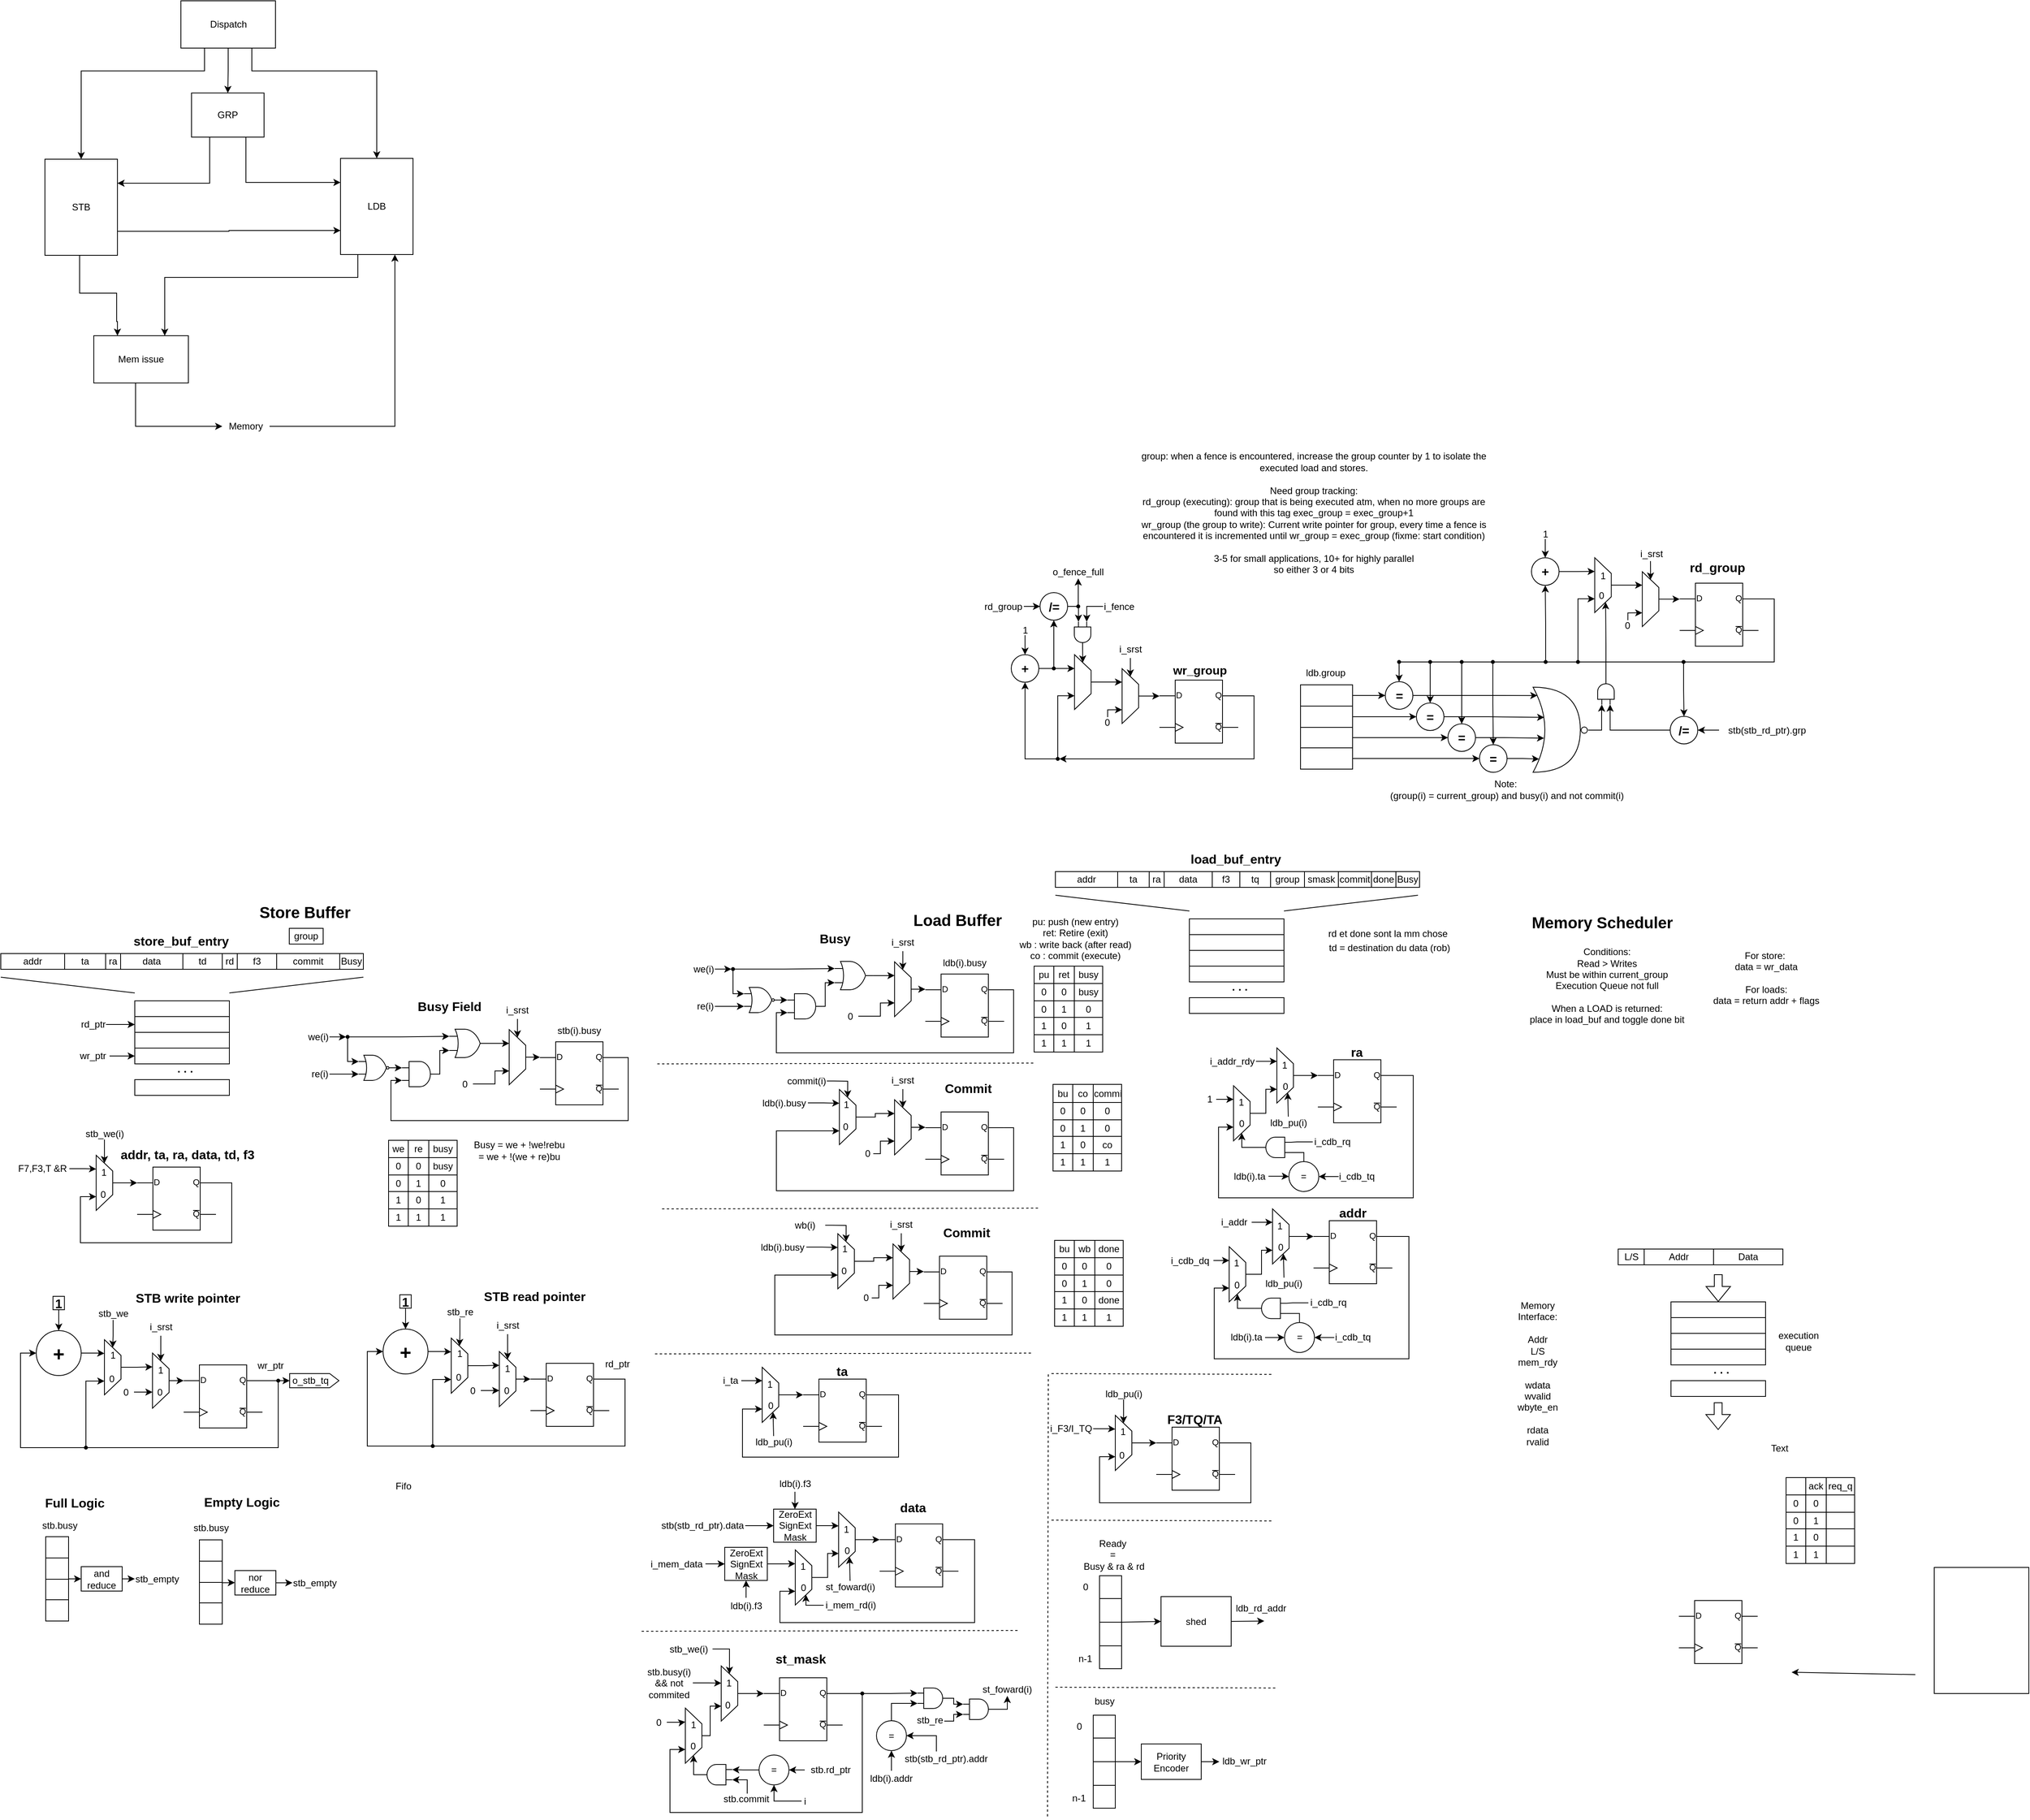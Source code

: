<mxfile version="25.0.2">
  <diagram name="Page-1" id="hICVb3PXgQp4XZ-NFqc1">
    <mxGraphModel dx="982" dy="1676" grid="1" gridSize="1" guides="1" tooltips="1" connect="1" arrows="1" fold="1" page="1" pageScale="1" pageWidth="827" pageHeight="1169" math="0" shadow="0">
      <root>
        <mxCell id="0" />
        <mxCell id="1" parent="0" />
        <mxCell id="pYgr603SpyU-47F0Oeu3-218" value="" style="shape=offPageConnector;whiteSpace=wrap;html=1;rotation=-90;size=0.188;" parent="1" vertex="1">
          <mxGeometry x="403.75" y="578.75" width="18" height="62.5" as="geometry" />
        </mxCell>
        <mxCell id="pYgr603SpyU-47F0Oeu3-1" value="&lt;font style=&quot;font-size: 20px;&quot;&gt;&lt;b&gt;Store Buffer&lt;/b&gt;&lt;/font&gt;" style="text;html=1;align=center;verticalAlign=middle;whiteSpace=wrap;rounded=0;" parent="1" vertex="1">
          <mxGeometry x="321" width="160" height="30" as="geometry" />
        </mxCell>
        <mxCell id="pYgr603SpyU-47F0Oeu3-2" value="&lt;font style=&quot;font-size: 20px;&quot;&gt;&lt;b&gt;Load Buffer&lt;/b&gt;&lt;/font&gt;" style="text;html=1;align=center;verticalAlign=middle;whiteSpace=wrap;rounded=0;" parent="1" vertex="1">
          <mxGeometry x="1149" y="10" width="160" height="30" as="geometry" />
        </mxCell>
        <mxCell id="pYgr603SpyU-47F0Oeu3-3" value="addr" style="rounded=0;whiteSpace=wrap;html=1;" parent="1" vertex="1">
          <mxGeometry x="15" y="68" width="81" height="20" as="geometry" />
        </mxCell>
        <mxCell id="pYgr603SpyU-47F0Oeu3-4" value="ta" style="rounded=0;whiteSpace=wrap;html=1;" parent="1" vertex="1">
          <mxGeometry x="96" y="68" width="52" height="20" as="geometry" />
        </mxCell>
        <mxCell id="pYgr603SpyU-47F0Oeu3-5" value="ra" style="rounded=0;whiteSpace=wrap;html=1;" parent="1" vertex="1">
          <mxGeometry x="148" y="68" width="19" height="20" as="geometry" />
        </mxCell>
        <mxCell id="pYgr603SpyU-47F0Oeu3-6" value="td" style="rounded=0;whiteSpace=wrap;html=1;" parent="1" vertex="1">
          <mxGeometry x="246" y="68" width="50" height="20" as="geometry" />
        </mxCell>
        <mxCell id="pYgr603SpyU-47F0Oeu3-7" value="data" style="rounded=0;whiteSpace=wrap;html=1;" parent="1" vertex="1">
          <mxGeometry x="167" y="68" width="79" height="20" as="geometry" />
        </mxCell>
        <mxCell id="pYgr603SpyU-47F0Oeu3-8" value="f3" style="rounded=0;whiteSpace=wrap;html=1;" parent="1" vertex="1">
          <mxGeometry x="315" y="68" width="50" height="20" as="geometry" />
        </mxCell>
        <mxCell id="pYgr603SpyU-47F0Oeu3-9" value="commit" style="rounded=0;whiteSpace=wrap;html=1;" parent="1" vertex="1">
          <mxGeometry x="365" y="68" width="80" height="20" as="geometry" />
        </mxCell>
        <mxCell id="pYgr603SpyU-47F0Oeu3-11" value="Busy" style="rounded=0;whiteSpace=wrap;html=1;" parent="1" vertex="1">
          <mxGeometry x="445" y="68" width="30" height="20" as="geometry" />
        </mxCell>
        <mxCell id="pYgr603SpyU-47F0Oeu3-12" value="" style="rounded=0;whiteSpace=wrap;html=1;" parent="1" vertex="1">
          <mxGeometry x="185" y="128" width="120" height="20" as="geometry" />
        </mxCell>
        <mxCell id="pYgr603SpyU-47F0Oeu3-13" value="" style="rounded=0;whiteSpace=wrap;html=1;" parent="1" vertex="1">
          <mxGeometry x="185" y="148" width="120" height="20" as="geometry" />
        </mxCell>
        <mxCell id="pYgr603SpyU-47F0Oeu3-14" value="" style="rounded=0;whiteSpace=wrap;html=1;" parent="1" vertex="1">
          <mxGeometry x="185" y="168" width="120" height="20" as="geometry" />
        </mxCell>
        <mxCell id="pYgr603SpyU-47F0Oeu3-15" value="" style="rounded=0;whiteSpace=wrap;html=1;" parent="1" vertex="1">
          <mxGeometry x="185" y="188" width="120" height="20" as="geometry" />
        </mxCell>
        <mxCell id="pYgr603SpyU-47F0Oeu3-16" value="" style="endArrow=none;dashed=1;html=1;dashPattern=1 3;strokeWidth=2;rounded=0;" parent="1" edge="1">
          <mxGeometry width="50" height="50" relative="1" as="geometry">
            <mxPoint x="240" y="218" as="sourcePoint" />
            <mxPoint x="260" y="218" as="targetPoint" />
          </mxGeometry>
        </mxCell>
        <mxCell id="pYgr603SpyU-47F0Oeu3-17" value="" style="rounded=0;whiteSpace=wrap;html=1;" parent="1" vertex="1">
          <mxGeometry x="185" y="228" width="120" height="20" as="geometry" />
        </mxCell>
        <mxCell id="pYgr603SpyU-47F0Oeu3-18" value="" style="endArrow=none;html=1;rounded=0;" parent="1" edge="1">
          <mxGeometry width="50" height="50" relative="1" as="geometry">
            <mxPoint x="15" y="98" as="sourcePoint" />
            <mxPoint x="185" y="118" as="targetPoint" />
          </mxGeometry>
        </mxCell>
        <mxCell id="pYgr603SpyU-47F0Oeu3-19" value="" style="endArrow=none;html=1;rounded=0;" parent="1" edge="1">
          <mxGeometry width="50" height="50" relative="1" as="geometry">
            <mxPoint x="305" y="118" as="sourcePoint" />
            <mxPoint x="475" y="98" as="targetPoint" />
          </mxGeometry>
        </mxCell>
        <mxCell id="pYgr603SpyU-47F0Oeu3-26" value="rd" style="rounded=0;whiteSpace=wrap;html=1;" parent="1" vertex="1">
          <mxGeometry x="296" y="68" width="19" height="20" as="geometry" />
        </mxCell>
        <mxCell id="pYgr603SpyU-47F0Oeu3-27" value="&lt;font size=&quot;1&quot; style=&quot;&quot;&gt;&lt;b style=&quot;font-size: 16px;&quot;&gt;store_buf_entry&lt;/b&gt;&lt;/font&gt;" style="text;html=1;align=center;verticalAlign=middle;whiteSpace=wrap;rounded=0;" parent="1" vertex="1">
          <mxGeometry x="178" y="40" width="132" height="23" as="geometry" />
        </mxCell>
        <mxCell id="pYgr603SpyU-47F0Oeu3-29" value="&lt;b&gt;&lt;font style=&quot;font-size: 16px;&quot;&gt;addr, ta, ra, data, td, f3&lt;/font&gt;&lt;/b&gt;" style="text;html=1;align=center;verticalAlign=middle;whiteSpace=wrap;rounded=0;" parent="1" vertex="1">
          <mxGeometry x="160" y="314" width="184" height="17" as="geometry" />
        </mxCell>
        <mxCell id="pYgr603SpyU-47F0Oeu3-30" style="edgeStyle=orthogonalEdgeStyle;rounded=0;orthogonalLoop=1;jettySize=auto;html=1;exitX=1;exitY=0.25;exitDx=0;exitDy=0;exitPerimeter=0;entryX=0.75;entryY=1;entryDx=0;entryDy=0;" parent="1" source="pYgr603SpyU-47F0Oeu3-31" target="pYgr603SpyU-47F0Oeu3-32" edge="1">
          <mxGeometry relative="1" as="geometry">
            <Array as="points">
              <mxPoint x="308" y="359" />
              <mxPoint x="308" y="435" />
              <mxPoint x="116" y="435" />
              <mxPoint x="116" y="377" />
            </Array>
          </mxGeometry>
        </mxCell>
        <mxCell id="pYgr603SpyU-47F0Oeu3-31" value="" style="verticalLabelPosition=bottom;shadow=0;dashed=0;align=center;html=1;verticalAlign=top;shape=mxgraph.electrical.logic_gates.d_type_flip-flop;" parent="1" vertex="1">
          <mxGeometry x="188" y="339" width="100" height="80" as="geometry" />
        </mxCell>
        <mxCell id="pYgr603SpyU-47F0Oeu3-32" value="" style="shape=trapezoid;perimeter=trapezoidPerimeter;whiteSpace=wrap;html=1;fixedSize=1;rotation=90;" parent="1" vertex="1">
          <mxGeometry x="111.5" y="348.5" width="70" height="21" as="geometry" />
        </mxCell>
        <mxCell id="pYgr603SpyU-47F0Oeu3-33" style="edgeStyle=orthogonalEdgeStyle;rounded=0;orthogonalLoop=1;jettySize=auto;html=1;entryX=0;entryY=0.25;entryDx=0;entryDy=0;entryPerimeter=0;" parent="1" source="pYgr603SpyU-47F0Oeu3-32" target="pYgr603SpyU-47F0Oeu3-31" edge="1">
          <mxGeometry relative="1" as="geometry" />
        </mxCell>
        <mxCell id="pYgr603SpyU-47F0Oeu3-34" style="edgeStyle=orthogonalEdgeStyle;rounded=0;orthogonalLoop=1;jettySize=auto;html=1;entryX=0;entryY=0.5;entryDx=0;entryDy=0;" parent="1" source="pYgr603SpyU-47F0Oeu3-35" target="pYgr603SpyU-47F0Oeu3-32" edge="1">
          <mxGeometry relative="1" as="geometry" />
        </mxCell>
        <mxCell id="pYgr603SpyU-47F0Oeu3-35" value="stb_we(i)" style="text;html=1;align=center;verticalAlign=middle;whiteSpace=wrap;rounded=0;" parent="1" vertex="1">
          <mxGeometry x="116.5" y="282" width="60" height="30" as="geometry" />
        </mxCell>
        <mxCell id="pYgr603SpyU-47F0Oeu3-36" style="edgeStyle=orthogonalEdgeStyle;rounded=0;orthogonalLoop=1;jettySize=auto;html=1;entryX=0.25;entryY=1;entryDx=0;entryDy=0;" parent="1" source="pYgr603SpyU-47F0Oeu3-37" target="pYgr603SpyU-47F0Oeu3-32" edge="1">
          <mxGeometry relative="1" as="geometry" />
        </mxCell>
        <mxCell id="pYgr603SpyU-47F0Oeu3-37" value="F7,F3,T &amp;amp;R" style="text;html=1;align=center;verticalAlign=middle;whiteSpace=wrap;rounded=0;" parent="1" vertex="1">
          <mxGeometry x="34" y="331" width="68" height="20" as="geometry" />
        </mxCell>
        <mxCell id="pYgr603SpyU-47F0Oeu3-38" value="1" style="text;html=1;align=center;verticalAlign=middle;whiteSpace=wrap;rounded=0;" parent="1" vertex="1">
          <mxGeometry x="137" y="337" width="18" height="17" as="geometry" />
        </mxCell>
        <mxCell id="pYgr603SpyU-47F0Oeu3-39" value="0" style="text;html=1;align=center;verticalAlign=middle;whiteSpace=wrap;rounded=0;" parent="1" vertex="1">
          <mxGeometry x="136" y="365" width="18" height="17" as="geometry" />
        </mxCell>
        <mxCell id="pYgr603SpyU-47F0Oeu3-109" value="&lt;b&gt;&lt;font style=&quot;font-size: 16px;&quot;&gt;Busy Field&lt;/font&gt;&lt;/b&gt;" style="text;html=1;align=center;verticalAlign=middle;whiteSpace=wrap;rounded=0;" parent="1" vertex="1">
          <mxGeometry x="535" y="126" width="99" height="17" as="geometry" />
        </mxCell>
        <mxCell id="pYgr603SpyU-47F0Oeu3-110" value="" style="verticalLabelPosition=bottom;shadow=0;dashed=0;align=center;html=1;verticalAlign=top;shape=mxgraph.electrical.logic_gates.d_type_flip-flop;" parent="1" vertex="1">
          <mxGeometry x="699" y="180" width="100" height="80" as="geometry" />
        </mxCell>
        <mxCell id="pYgr603SpyU-47F0Oeu3-111" style="edgeStyle=orthogonalEdgeStyle;rounded=0;orthogonalLoop=1;jettySize=auto;html=1;entryX=0;entryY=0.5;entryDx=0;entryDy=0;exitX=1;exitY=0.5;exitDx=0;exitDy=0;" parent="1" source="pYgr603SpyU-47F0Oeu3-112" target="pYgr603SpyU-47F0Oeu3-144" edge="1">
          <mxGeometry relative="1" as="geometry" />
        </mxCell>
        <mxCell id="pYgr603SpyU-47F0Oeu3-112" value="we(i)" style="text;html=1;align=center;verticalAlign=middle;whiteSpace=wrap;rounded=0;" parent="1" vertex="1">
          <mxGeometry x="404" y="164.75" width="28" height="18" as="geometry" />
        </mxCell>
        <mxCell id="pYgr603SpyU-47F0Oeu3-113" value="" style="shape=table;startSize=0;container=1;collapsible=0;childLayout=tableLayout;" parent="1" vertex="1">
          <mxGeometry x="507" y="305" width="87" height="109" as="geometry" />
        </mxCell>
        <mxCell id="pYgr603SpyU-47F0Oeu3-114" value="" style="shape=tableRow;horizontal=0;startSize=0;swimlaneHead=0;swimlaneBody=0;strokeColor=inherit;top=0;left=0;bottom=0;right=0;collapsible=0;dropTarget=0;fillColor=none;points=[[0,0.5],[1,0.5]];portConstraint=eastwest;" parent="pYgr603SpyU-47F0Oeu3-113" vertex="1">
          <mxGeometry width="87" height="22" as="geometry" />
        </mxCell>
        <mxCell id="pYgr603SpyU-47F0Oeu3-115" value="we" style="shape=partialRectangle;html=1;whiteSpace=wrap;connectable=0;strokeColor=inherit;overflow=hidden;fillColor=none;top=0;left=0;bottom=0;right=0;pointerEvents=1;" parent="pYgr603SpyU-47F0Oeu3-114" vertex="1">
          <mxGeometry width="25" height="22" as="geometry">
            <mxRectangle width="25" height="22" as="alternateBounds" />
          </mxGeometry>
        </mxCell>
        <mxCell id="pYgr603SpyU-47F0Oeu3-116" value="re" style="shape=partialRectangle;html=1;whiteSpace=wrap;connectable=0;strokeColor=inherit;overflow=hidden;fillColor=none;top=0;left=0;bottom=0;right=0;pointerEvents=1;" parent="pYgr603SpyU-47F0Oeu3-114" vertex="1">
          <mxGeometry x="25" width="26" height="22" as="geometry">
            <mxRectangle width="26" height="22" as="alternateBounds" />
          </mxGeometry>
        </mxCell>
        <mxCell id="pYgr603SpyU-47F0Oeu3-117" value="busy" style="shape=partialRectangle;html=1;whiteSpace=wrap;connectable=0;strokeColor=inherit;overflow=hidden;fillColor=none;top=0;left=0;bottom=0;right=0;pointerEvents=1;" parent="pYgr603SpyU-47F0Oeu3-114" vertex="1">
          <mxGeometry x="51" width="36" height="22" as="geometry">
            <mxRectangle width="36" height="22" as="alternateBounds" />
          </mxGeometry>
        </mxCell>
        <mxCell id="pYgr603SpyU-47F0Oeu3-118" value="" style="shape=tableRow;horizontal=0;startSize=0;swimlaneHead=0;swimlaneBody=0;strokeColor=inherit;top=0;left=0;bottom=0;right=0;collapsible=0;dropTarget=0;fillColor=none;points=[[0,0.5],[1,0.5]];portConstraint=eastwest;" parent="pYgr603SpyU-47F0Oeu3-113" vertex="1">
          <mxGeometry y="22" width="87" height="22" as="geometry" />
        </mxCell>
        <mxCell id="pYgr603SpyU-47F0Oeu3-119" value="0" style="shape=partialRectangle;html=1;whiteSpace=wrap;connectable=0;strokeColor=inherit;overflow=hidden;fillColor=none;top=0;left=0;bottom=0;right=0;pointerEvents=1;" parent="pYgr603SpyU-47F0Oeu3-118" vertex="1">
          <mxGeometry width="25" height="22" as="geometry">
            <mxRectangle width="25" height="22" as="alternateBounds" />
          </mxGeometry>
        </mxCell>
        <mxCell id="pYgr603SpyU-47F0Oeu3-120" value="0" style="shape=partialRectangle;html=1;whiteSpace=wrap;connectable=0;strokeColor=inherit;overflow=hidden;fillColor=none;top=0;left=0;bottom=0;right=0;pointerEvents=1;" parent="pYgr603SpyU-47F0Oeu3-118" vertex="1">
          <mxGeometry x="25" width="26" height="22" as="geometry">
            <mxRectangle width="26" height="22" as="alternateBounds" />
          </mxGeometry>
        </mxCell>
        <mxCell id="pYgr603SpyU-47F0Oeu3-121" value="busy" style="shape=partialRectangle;html=1;whiteSpace=wrap;connectable=0;strokeColor=inherit;overflow=hidden;fillColor=none;top=0;left=0;bottom=0;right=0;pointerEvents=1;" parent="pYgr603SpyU-47F0Oeu3-118" vertex="1">
          <mxGeometry x="51" width="36" height="22" as="geometry">
            <mxRectangle width="36" height="22" as="alternateBounds" />
          </mxGeometry>
        </mxCell>
        <mxCell id="pYgr603SpyU-47F0Oeu3-122" value="" style="shape=tableRow;horizontal=0;startSize=0;swimlaneHead=0;swimlaneBody=0;strokeColor=inherit;top=0;left=0;bottom=0;right=0;collapsible=0;dropTarget=0;fillColor=none;points=[[0,0.5],[1,0.5]];portConstraint=eastwest;" parent="pYgr603SpyU-47F0Oeu3-113" vertex="1">
          <mxGeometry y="44" width="87" height="21" as="geometry" />
        </mxCell>
        <mxCell id="pYgr603SpyU-47F0Oeu3-123" value="0" style="shape=partialRectangle;html=1;whiteSpace=wrap;connectable=0;strokeColor=inherit;overflow=hidden;fillColor=none;top=0;left=0;bottom=0;right=0;pointerEvents=1;" parent="pYgr603SpyU-47F0Oeu3-122" vertex="1">
          <mxGeometry width="25" height="21" as="geometry">
            <mxRectangle width="25" height="21" as="alternateBounds" />
          </mxGeometry>
        </mxCell>
        <mxCell id="pYgr603SpyU-47F0Oeu3-124" value="1" style="shape=partialRectangle;html=1;whiteSpace=wrap;connectable=0;strokeColor=inherit;overflow=hidden;fillColor=none;top=0;left=0;bottom=0;right=0;pointerEvents=1;" parent="pYgr603SpyU-47F0Oeu3-122" vertex="1">
          <mxGeometry x="25" width="26" height="21" as="geometry">
            <mxRectangle width="26" height="21" as="alternateBounds" />
          </mxGeometry>
        </mxCell>
        <mxCell id="pYgr603SpyU-47F0Oeu3-125" value="0" style="shape=partialRectangle;html=1;whiteSpace=wrap;connectable=0;strokeColor=inherit;overflow=hidden;fillColor=none;top=0;left=0;bottom=0;right=0;pointerEvents=1;" parent="pYgr603SpyU-47F0Oeu3-122" vertex="1">
          <mxGeometry x="51" width="36" height="21" as="geometry">
            <mxRectangle width="36" height="21" as="alternateBounds" />
          </mxGeometry>
        </mxCell>
        <mxCell id="pYgr603SpyU-47F0Oeu3-126" value="" style="shape=tableRow;horizontal=0;startSize=0;swimlaneHead=0;swimlaneBody=0;strokeColor=inherit;top=0;left=0;bottom=0;right=0;collapsible=0;dropTarget=0;fillColor=none;points=[[0,0.5],[1,0.5]];portConstraint=eastwest;" parent="pYgr603SpyU-47F0Oeu3-113" vertex="1">
          <mxGeometry y="65" width="87" height="22" as="geometry" />
        </mxCell>
        <mxCell id="pYgr603SpyU-47F0Oeu3-127" value="1" style="shape=partialRectangle;html=1;whiteSpace=wrap;connectable=0;strokeColor=inherit;overflow=hidden;fillColor=none;top=0;left=0;bottom=0;right=0;pointerEvents=1;" parent="pYgr603SpyU-47F0Oeu3-126" vertex="1">
          <mxGeometry width="25" height="22" as="geometry">
            <mxRectangle width="25" height="22" as="alternateBounds" />
          </mxGeometry>
        </mxCell>
        <mxCell id="pYgr603SpyU-47F0Oeu3-128" value="0" style="shape=partialRectangle;html=1;whiteSpace=wrap;connectable=0;strokeColor=inherit;overflow=hidden;fillColor=none;top=0;left=0;bottom=0;right=0;pointerEvents=1;" parent="pYgr603SpyU-47F0Oeu3-126" vertex="1">
          <mxGeometry x="25" width="26" height="22" as="geometry">
            <mxRectangle width="26" height="22" as="alternateBounds" />
          </mxGeometry>
        </mxCell>
        <mxCell id="pYgr603SpyU-47F0Oeu3-129" value="1" style="shape=partialRectangle;html=1;whiteSpace=wrap;connectable=0;strokeColor=inherit;overflow=hidden;fillColor=none;top=0;left=0;bottom=0;right=0;pointerEvents=1;" parent="pYgr603SpyU-47F0Oeu3-126" vertex="1">
          <mxGeometry x="51" width="36" height="22" as="geometry">
            <mxRectangle width="36" height="22" as="alternateBounds" />
          </mxGeometry>
        </mxCell>
        <mxCell id="pYgr603SpyU-47F0Oeu3-130" value="" style="shape=tableRow;horizontal=0;startSize=0;swimlaneHead=0;swimlaneBody=0;strokeColor=inherit;top=0;left=0;bottom=0;right=0;collapsible=0;dropTarget=0;fillColor=none;points=[[0,0.5],[1,0.5]];portConstraint=eastwest;" parent="pYgr603SpyU-47F0Oeu3-113" vertex="1">
          <mxGeometry y="87" width="87" height="22" as="geometry" />
        </mxCell>
        <mxCell id="pYgr603SpyU-47F0Oeu3-131" value="1" style="shape=partialRectangle;html=1;whiteSpace=wrap;connectable=0;strokeColor=inherit;overflow=hidden;fillColor=none;top=0;left=0;bottom=0;right=0;pointerEvents=1;" parent="pYgr603SpyU-47F0Oeu3-130" vertex="1">
          <mxGeometry width="25" height="22" as="geometry">
            <mxRectangle width="25" height="22" as="alternateBounds" />
          </mxGeometry>
        </mxCell>
        <mxCell id="pYgr603SpyU-47F0Oeu3-132" value="1" style="shape=partialRectangle;html=1;whiteSpace=wrap;connectable=0;strokeColor=inherit;overflow=hidden;fillColor=none;top=0;left=0;bottom=0;right=0;pointerEvents=1;" parent="pYgr603SpyU-47F0Oeu3-130" vertex="1">
          <mxGeometry x="25" width="26" height="22" as="geometry">
            <mxRectangle width="26" height="22" as="alternateBounds" />
          </mxGeometry>
        </mxCell>
        <mxCell id="pYgr603SpyU-47F0Oeu3-133" value="1" style="shape=partialRectangle;html=1;whiteSpace=wrap;connectable=0;strokeColor=inherit;overflow=hidden;fillColor=none;top=0;left=0;bottom=0;right=0;pointerEvents=1;" parent="pYgr603SpyU-47F0Oeu3-130" vertex="1">
          <mxGeometry x="51" width="36" height="22" as="geometry">
            <mxRectangle width="36" height="22" as="alternateBounds" />
          </mxGeometry>
        </mxCell>
        <mxCell id="pYgr603SpyU-47F0Oeu3-134" value="Busy = we + !we!rebu = we + !(we + re)bu" style="text;html=1;align=center;verticalAlign=middle;whiteSpace=wrap;rounded=0;" parent="1" vertex="1">
          <mxGeometry x="611" y="303" width="124" height="30" as="geometry" />
        </mxCell>
        <mxCell id="pYgr603SpyU-47F0Oeu3-171" style="edgeStyle=orthogonalEdgeStyle;rounded=0;orthogonalLoop=1;jettySize=auto;html=1;entryX=0.25;entryY=1;entryDx=0;entryDy=0;" parent="1" source="pYgr603SpyU-47F0Oeu3-135" target="pYgr603SpyU-47F0Oeu3-164" edge="1">
          <mxGeometry relative="1" as="geometry" />
        </mxCell>
        <mxCell id="pYgr603SpyU-47F0Oeu3-135" value="" style="verticalLabelPosition=bottom;shadow=0;dashed=0;align=center;html=1;verticalAlign=top;shape=mxgraph.electrical.logic_gates.logic_gate;operation=or;" parent="1" vertex="1">
          <mxGeometry x="584" y="164" width="49" height="36" as="geometry" />
        </mxCell>
        <mxCell id="pYgr603SpyU-47F0Oeu3-136" value="re(i)" style="text;html=1;align=center;verticalAlign=middle;whiteSpace=wrap;rounded=0;" parent="1" vertex="1">
          <mxGeometry x="408" y="212" width="24" height="18" as="geometry" />
        </mxCell>
        <mxCell id="pYgr603SpyU-47F0Oeu3-137" value="" style="verticalLabelPosition=bottom;shadow=0;dashed=0;align=center;html=1;verticalAlign=top;shape=mxgraph.electrical.logic_gates.logic_gate;operation=and;" parent="1" vertex="1">
          <mxGeometry x="524" y="205" width="45" height="32" as="geometry" />
        </mxCell>
        <mxCell id="pYgr603SpyU-47F0Oeu3-138" value="" style="verticalLabelPosition=bottom;shadow=0;dashed=0;align=center;html=1;verticalAlign=top;shape=mxgraph.electrical.logic_gates.logic_gate;operation=or;negating=1;negSize=0.15;" parent="1" vertex="1">
          <mxGeometry x="469" y="197" width="44" height="32" as="geometry" />
        </mxCell>
        <mxCell id="pYgr603SpyU-47F0Oeu3-139" style="edgeStyle=orthogonalEdgeStyle;rounded=0;orthogonalLoop=1;jettySize=auto;html=1;entryX=0;entryY=0.75;entryDx=0;entryDy=0;entryPerimeter=0;" parent="1" source="pYgr603SpyU-47F0Oeu3-136" target="pYgr603SpyU-47F0Oeu3-138" edge="1">
          <mxGeometry relative="1" as="geometry" />
        </mxCell>
        <mxCell id="pYgr603SpyU-47F0Oeu3-140" style="edgeStyle=orthogonalEdgeStyle;rounded=0;orthogonalLoop=1;jettySize=auto;html=1;entryX=0;entryY=0.75;entryDx=0;entryDy=0;entryPerimeter=0;" parent="1" source="pYgr603SpyU-47F0Oeu3-137" target="pYgr603SpyU-47F0Oeu3-135" edge="1">
          <mxGeometry relative="1" as="geometry">
            <Array as="points">
              <mxPoint x="572" y="221" />
              <mxPoint x="572" y="191" />
            </Array>
          </mxGeometry>
        </mxCell>
        <mxCell id="pYgr603SpyU-47F0Oeu3-141" style="edgeStyle=orthogonalEdgeStyle;rounded=0;orthogonalLoop=1;jettySize=auto;html=1;exitX=1;exitY=0.25;exitDx=0;exitDy=0;exitPerimeter=0;entryX=0;entryY=0.75;entryDx=0;entryDy=0;entryPerimeter=0;" parent="1" source="pYgr603SpyU-47F0Oeu3-110" target="pYgr603SpyU-47F0Oeu3-137" edge="1">
          <mxGeometry relative="1" as="geometry">
            <Array as="points">
              <mxPoint x="811" y="200" />
              <mxPoint x="811" y="280" />
              <mxPoint x="510" y="280" />
              <mxPoint x="510" y="229" />
            </Array>
          </mxGeometry>
        </mxCell>
        <mxCell id="pYgr603SpyU-47F0Oeu3-142" style="edgeStyle=orthogonalEdgeStyle;rounded=0;orthogonalLoop=1;jettySize=auto;html=1;exitX=1;exitY=0.5;exitDx=0;exitDy=0;exitPerimeter=0;entryX=0;entryY=0.25;entryDx=0;entryDy=0;entryPerimeter=0;" parent="1" source="pYgr603SpyU-47F0Oeu3-138" target="pYgr603SpyU-47F0Oeu3-137" edge="1">
          <mxGeometry relative="1" as="geometry" />
        </mxCell>
        <mxCell id="pYgr603SpyU-47F0Oeu3-143" style="edgeStyle=orthogonalEdgeStyle;rounded=0;orthogonalLoop=1;jettySize=auto;html=1;entryX=0;entryY=0.25;entryDx=0;entryDy=0;entryPerimeter=0;" parent="1" source="pYgr603SpyU-47F0Oeu3-144" target="pYgr603SpyU-47F0Oeu3-135" edge="1">
          <mxGeometry relative="1" as="geometry" />
        </mxCell>
        <mxCell id="pYgr603SpyU-47F0Oeu3-144" value="" style="ellipse;whiteSpace=wrap;html=1;aspect=fixed;fillColor=#000000;" parent="1" vertex="1">
          <mxGeometry x="453" y="171.75" width="4" height="4" as="geometry" />
        </mxCell>
        <mxCell id="pYgr603SpyU-47F0Oeu3-145" style="edgeStyle=orthogonalEdgeStyle;rounded=0;orthogonalLoop=1;jettySize=auto;html=1;entryX=0;entryY=0.25;entryDx=0;entryDy=0;entryPerimeter=0;" parent="1" source="pYgr603SpyU-47F0Oeu3-144" target="pYgr603SpyU-47F0Oeu3-138" edge="1">
          <mxGeometry relative="1" as="geometry">
            <Array as="points">
              <mxPoint x="455" y="205" />
            </Array>
          </mxGeometry>
        </mxCell>
        <mxCell id="pYgr603SpyU-47F0Oeu3-146" value="stb(i).busy" style="text;html=1;align=center;verticalAlign=middle;whiteSpace=wrap;rounded=0;" parent="1" vertex="1">
          <mxGeometry x="719" y="151" width="60" height="30" as="geometry" />
        </mxCell>
        <mxCell id="pYgr603SpyU-47F0Oeu3-178" style="edgeStyle=orthogonalEdgeStyle;rounded=0;orthogonalLoop=1;jettySize=auto;html=1;entryX=0.25;entryY=1;entryDx=0;entryDy=0;" parent="1" source="pYgr603SpyU-47F0Oeu3-147" target="pYgr603SpyU-47F0Oeu3-174" edge="1">
          <mxGeometry relative="1" as="geometry" />
        </mxCell>
        <mxCell id="pYgr603SpyU-47F0Oeu3-147" value="&lt;font size=&quot;1&quot; style=&quot;&quot;&gt;&lt;b style=&quot;font-size: 25px;&quot;&gt;+&lt;/b&gt;&lt;/font&gt;" style="ellipse;whiteSpace=wrap;html=1;aspect=fixed;" parent="1" vertex="1">
          <mxGeometry x="60" y="546.5" width="57" height="57" as="geometry" />
        </mxCell>
        <mxCell id="pYgr603SpyU-47F0Oeu3-180" style="edgeStyle=orthogonalEdgeStyle;rounded=0;orthogonalLoop=1;jettySize=auto;html=1;exitX=0.5;exitY=1;exitDx=0;exitDy=0;entryX=1;entryY=0.5;entryDx=0;entryDy=0;endArrow=none;endFill=0;" parent="1" source="pYgr603SpyU-47F0Oeu3-219" target="pYgr603SpyU-47F0Oeu3-179" edge="1">
          <mxGeometry relative="1" as="geometry">
            <mxPoint x="99" y="684" as="targetPoint" />
            <Array as="points">
              <mxPoint x="367" y="695" />
            </Array>
          </mxGeometry>
        </mxCell>
        <mxCell id="pYgr603SpyU-47F0Oeu3-148" value="" style="verticalLabelPosition=bottom;shadow=0;dashed=0;align=center;html=1;verticalAlign=top;shape=mxgraph.electrical.logic_gates.d_type_flip-flop;" parent="1" vertex="1">
          <mxGeometry x="247" y="590" width="100" height="80" as="geometry" />
        </mxCell>
        <mxCell id="pYgr603SpyU-47F0Oeu3-152" style="edgeStyle=orthogonalEdgeStyle;rounded=0;orthogonalLoop=1;jettySize=auto;html=1;entryX=0.5;entryY=0;entryDx=0;entryDy=0;" parent="1" source="pYgr603SpyU-47F0Oeu3-151" target="pYgr603SpyU-47F0Oeu3-147" edge="1">
          <mxGeometry relative="1" as="geometry" />
        </mxCell>
        <mxCell id="pYgr603SpyU-47F0Oeu3-151" value="&lt;font style=&quot;font-size: 16px;&quot;&gt;&lt;b&gt;1&lt;/b&gt;&lt;/font&gt;" style="text;html=1;align=center;verticalAlign=middle;whiteSpace=wrap;rounded=0;strokeColor=default;" parent="1" vertex="1">
          <mxGeometry x="81.25" y="503" width="14.5" height="17" as="geometry" />
        </mxCell>
        <mxCell id="pYgr603SpyU-47F0Oeu3-153" value="" style="shape=trapezoid;perimeter=trapezoidPerimeter;whiteSpace=wrap;html=1;fixedSize=1;rotation=90;" parent="1" vertex="1">
          <mxGeometry x="183" y="599.5" width="70" height="21" as="geometry" />
        </mxCell>
        <mxCell id="pYgr603SpyU-47F0Oeu3-154" value="1" style="text;html=1;align=center;verticalAlign=middle;whiteSpace=wrap;rounded=0;" parent="1" vertex="1">
          <mxGeometry x="208.5" y="588" width="18" height="17" as="geometry" />
        </mxCell>
        <mxCell id="pYgr603SpyU-47F0Oeu3-155" value="0" style="text;html=1;align=center;verticalAlign=middle;whiteSpace=wrap;rounded=0;" parent="1" vertex="1">
          <mxGeometry x="207.5" y="616" width="18" height="17" as="geometry" />
        </mxCell>
        <mxCell id="pYgr603SpyU-47F0Oeu3-156" style="edgeStyle=orthogonalEdgeStyle;rounded=0;orthogonalLoop=1;jettySize=auto;html=1;exitX=0.5;exitY=0;exitDx=0;exitDy=0;entryX=0;entryY=0.25;entryDx=0;entryDy=0;entryPerimeter=0;" parent="1" source="pYgr603SpyU-47F0Oeu3-153" target="pYgr603SpyU-47F0Oeu3-148" edge="1">
          <mxGeometry relative="1" as="geometry" />
        </mxCell>
        <mxCell id="pYgr603SpyU-47F0Oeu3-158" style="edgeStyle=orthogonalEdgeStyle;rounded=0;orthogonalLoop=1;jettySize=auto;html=1;entryX=0;entryY=0.5;entryDx=0;entryDy=0;" parent="1" source="pYgr603SpyU-47F0Oeu3-157" target="pYgr603SpyU-47F0Oeu3-155" edge="1">
          <mxGeometry relative="1" as="geometry" />
        </mxCell>
        <mxCell id="pYgr603SpyU-47F0Oeu3-157" value="0" style="text;html=1;align=center;verticalAlign=middle;whiteSpace=wrap;rounded=0;" parent="1" vertex="1">
          <mxGeometry x="164" y="612" width="20" height="25" as="geometry" />
        </mxCell>
        <mxCell id="pYgr603SpyU-47F0Oeu3-162" style="edgeStyle=orthogonalEdgeStyle;rounded=0;orthogonalLoop=1;jettySize=auto;html=1;entryX=0;entryY=0.5;entryDx=0;entryDy=0;" parent="1" source="pYgr603SpyU-47F0Oeu3-161" target="pYgr603SpyU-47F0Oeu3-153" edge="1">
          <mxGeometry relative="1" as="geometry" />
        </mxCell>
        <mxCell id="pYgr603SpyU-47F0Oeu3-161" value="i_srst" style="text;html=1;align=center;verticalAlign=middle;whiteSpace=wrap;rounded=0;" parent="1" vertex="1">
          <mxGeometry x="203.5" y="530" width="29" height="23" as="geometry" />
        </mxCell>
        <mxCell id="pYgr603SpyU-47F0Oeu3-164" value="" style="shape=trapezoid;perimeter=trapezoidPerimeter;whiteSpace=wrap;html=1;fixedSize=1;rotation=90;" parent="1" vertex="1">
          <mxGeometry x="635.5" y="189" width="70" height="21" as="geometry" />
        </mxCell>
        <mxCell id="pYgr603SpyU-47F0Oeu3-167" style="edgeStyle=orthogonalEdgeStyle;rounded=0;orthogonalLoop=1;jettySize=auto;html=1;entryX=0.75;entryY=1;entryDx=0;entryDy=0;" parent="1" source="pYgr603SpyU-47F0Oeu3-168" target="pYgr603SpyU-47F0Oeu3-164" edge="1">
          <mxGeometry relative="1" as="geometry">
            <mxPoint x="661.5" y="212.5" as="targetPoint" />
            <Array as="points">
              <mxPoint x="642" y="233" />
              <mxPoint x="642" y="217" />
            </Array>
          </mxGeometry>
        </mxCell>
        <mxCell id="pYgr603SpyU-47F0Oeu3-168" value="0" style="text;html=1;align=center;verticalAlign=middle;whiteSpace=wrap;rounded=0;" parent="1" vertex="1">
          <mxGeometry x="594" y="221" width="20" height="25" as="geometry" />
        </mxCell>
        <mxCell id="pYgr603SpyU-47F0Oeu3-169" style="edgeStyle=orthogonalEdgeStyle;rounded=0;orthogonalLoop=1;jettySize=auto;html=1;entryX=0;entryY=0.5;entryDx=0;entryDy=0;exitX=0.5;exitY=1;exitDx=0;exitDy=0;" parent="1" source="pYgr603SpyU-47F0Oeu3-170" target="pYgr603SpyU-47F0Oeu3-164" edge="1">
          <mxGeometry relative="1" as="geometry">
            <mxPoint x="672.029" y="141" as="sourcePoint" />
          </mxGeometry>
        </mxCell>
        <mxCell id="pYgr603SpyU-47F0Oeu3-170" value="i_srst" style="text;html=1;align=center;verticalAlign=middle;whiteSpace=wrap;rounded=0;" parent="1" vertex="1">
          <mxGeometry x="656" y="128" width="29" height="23" as="geometry" />
        </mxCell>
        <mxCell id="pYgr603SpyU-47F0Oeu3-172" style="edgeStyle=orthogonalEdgeStyle;rounded=0;orthogonalLoop=1;jettySize=auto;html=1;exitX=0.5;exitY=0;exitDx=0;exitDy=0;entryX=0;entryY=0.25;entryDx=0;entryDy=0;entryPerimeter=0;" parent="1" source="pYgr603SpyU-47F0Oeu3-164" target="pYgr603SpyU-47F0Oeu3-110" edge="1">
          <mxGeometry relative="1" as="geometry" />
        </mxCell>
        <mxCell id="pYgr603SpyU-47F0Oeu3-173" value="wr_ptr" style="text;html=1;align=center;verticalAlign=middle;whiteSpace=wrap;rounded=0;" parent="1" vertex="1">
          <mxGeometry x="339" y="579" width="37" height="23" as="geometry" />
        </mxCell>
        <mxCell id="pYgr603SpyU-47F0Oeu3-177" style="edgeStyle=orthogonalEdgeStyle;rounded=0;orthogonalLoop=1;jettySize=auto;html=1;entryX=0.25;entryY=1;entryDx=0;entryDy=0;" parent="1" source="pYgr603SpyU-47F0Oeu3-174" target="pYgr603SpyU-47F0Oeu3-153" edge="1">
          <mxGeometry relative="1" as="geometry" />
        </mxCell>
        <mxCell id="pYgr603SpyU-47F0Oeu3-174" value="" style="shape=trapezoid;perimeter=trapezoidPerimeter;whiteSpace=wrap;html=1;fixedSize=1;rotation=90;" parent="1" vertex="1">
          <mxGeometry x="122" y="582.5" width="70" height="21" as="geometry" />
        </mxCell>
        <mxCell id="pYgr603SpyU-47F0Oeu3-175" value="1" style="text;html=1;align=center;verticalAlign=middle;whiteSpace=wrap;rounded=0;" parent="1" vertex="1">
          <mxGeometry x="151.5" y="569" width="11" height="17" as="geometry" />
        </mxCell>
        <mxCell id="pYgr603SpyU-47F0Oeu3-176" value="0" style="text;html=1;align=center;verticalAlign=middle;whiteSpace=wrap;rounded=0;" parent="1" vertex="1">
          <mxGeometry x="149" y="599" width="13.5" height="17" as="geometry" />
        </mxCell>
        <mxCell id="pYgr603SpyU-47F0Oeu3-181" style="edgeStyle=orthogonalEdgeStyle;rounded=0;orthogonalLoop=1;jettySize=auto;html=1;entryX=0.75;entryY=1;entryDx=0;entryDy=0;" parent="1" source="pYgr603SpyU-47F0Oeu3-179" target="pYgr603SpyU-47F0Oeu3-174" edge="1">
          <mxGeometry relative="1" as="geometry">
            <Array as="points">
              <mxPoint x="123" y="611" />
            </Array>
          </mxGeometry>
        </mxCell>
        <mxCell id="pYgr603SpyU-47F0Oeu3-182" style="edgeStyle=orthogonalEdgeStyle;rounded=0;orthogonalLoop=1;jettySize=auto;html=1;entryX=0;entryY=0.5;entryDx=0;entryDy=0;" parent="1" source="pYgr603SpyU-47F0Oeu3-179" target="pYgr603SpyU-47F0Oeu3-147" edge="1">
          <mxGeometry relative="1" as="geometry" />
        </mxCell>
        <mxCell id="pYgr603SpyU-47F0Oeu3-179" value="" style="ellipse;whiteSpace=wrap;html=1;aspect=fixed;fillColor=#000000;" parent="1" vertex="1">
          <mxGeometry x="121" y="693" width="4" height="4" as="geometry" />
        </mxCell>
        <mxCell id="pYgr603SpyU-47F0Oeu3-184" style="edgeStyle=orthogonalEdgeStyle;rounded=0;orthogonalLoop=1;jettySize=auto;html=1;entryX=0;entryY=0.5;entryDx=0;entryDy=0;" parent="1" source="pYgr603SpyU-47F0Oeu3-183" target="pYgr603SpyU-47F0Oeu3-174" edge="1">
          <mxGeometry relative="1" as="geometry" />
        </mxCell>
        <mxCell id="pYgr603SpyU-47F0Oeu3-183" value="stb_we" style="text;html=1;align=center;verticalAlign=middle;whiteSpace=wrap;rounded=0;" parent="1" vertex="1">
          <mxGeometry x="137.5" y="517" width="40" height="16" as="geometry" />
        </mxCell>
        <mxCell id="pYgr603SpyU-47F0Oeu3-185" value="&lt;b&gt;&lt;font style=&quot;font-size: 16px;&quot;&gt;STB write pointer&lt;/font&gt;&lt;/b&gt;" style="text;html=1;align=center;verticalAlign=middle;whiteSpace=wrap;rounded=0;" parent="1" vertex="1">
          <mxGeometry x="181" y="496" width="143" height="17" as="geometry" />
        </mxCell>
        <mxCell id="pYgr603SpyU-47F0Oeu3-186" value="" style="endArrow=classic;html=1;rounded=0;entryX=0;entryY=0.5;entryDx=0;entryDy=0;" parent="1" target="pYgr603SpyU-47F0Oeu3-15" edge="1">
          <mxGeometry width="50" height="50" relative="1" as="geometry">
            <mxPoint x="153" y="198" as="sourcePoint" />
            <mxPoint x="181" y="178" as="targetPoint" />
          </mxGeometry>
        </mxCell>
        <mxCell id="pYgr603SpyU-47F0Oeu3-187" value="wr_ptr" style="text;html=1;align=center;verticalAlign=middle;whiteSpace=wrap;rounded=0;" parent="1" vertex="1">
          <mxGeometry x="113" y="190.75" width="38" height="14.5" as="geometry" />
        </mxCell>
        <mxCell id="pYgr603SpyU-47F0Oeu3-188" value="" style="endArrow=classic;html=1;rounded=0;entryX=0;entryY=0.5;entryDx=0;entryDy=0;exitX=1;exitY=0.5;exitDx=0;exitDy=0;" parent="1" source="pYgr603SpyU-47F0Oeu3-189" target="pYgr603SpyU-47F0Oeu3-13" edge="1">
          <mxGeometry width="50" height="50" relative="1" as="geometry">
            <mxPoint x="151" y="158" as="sourcePoint" />
            <mxPoint x="183" y="145" as="targetPoint" />
          </mxGeometry>
        </mxCell>
        <mxCell id="pYgr603SpyU-47F0Oeu3-189" value="rd_ptr" style="text;html=1;align=center;verticalAlign=middle;whiteSpace=wrap;rounded=0;" parent="1" vertex="1">
          <mxGeometry x="115.5" y="148.5" width="33" height="19" as="geometry" />
        </mxCell>
        <mxCell id="pYgr603SpyU-47F0Oeu3-192" style="edgeStyle=orthogonalEdgeStyle;rounded=0;orthogonalLoop=1;jettySize=auto;html=1;entryX=0.25;entryY=1;entryDx=0;entryDy=0;" parent="1" source="pYgr603SpyU-47F0Oeu3-193" target="pYgr603SpyU-47F0Oeu3-208" edge="1">
          <mxGeometry relative="1" as="geometry" />
        </mxCell>
        <mxCell id="pYgr603SpyU-47F0Oeu3-193" value="&lt;font size=&quot;1&quot; style=&quot;&quot;&gt;&lt;b style=&quot;font-size: 25px;&quot;&gt;+&lt;/b&gt;&lt;/font&gt;" style="ellipse;whiteSpace=wrap;html=1;aspect=fixed;" parent="1" vertex="1">
          <mxGeometry x="500" y="544.5" width="57" height="57" as="geometry" />
        </mxCell>
        <mxCell id="pYgr603SpyU-47F0Oeu3-194" style="edgeStyle=orthogonalEdgeStyle;rounded=0;orthogonalLoop=1;jettySize=auto;html=1;exitX=1;exitY=0.25;exitDx=0;exitDy=0;exitPerimeter=0;entryX=1;entryY=0.5;entryDx=0;entryDy=0;endArrow=none;endFill=0;" parent="1" source="pYgr603SpyU-47F0Oeu3-195" target="pYgr603SpyU-47F0Oeu3-213" edge="1">
          <mxGeometry relative="1" as="geometry">
            <mxPoint x="539" y="682" as="targetPoint" />
          </mxGeometry>
        </mxCell>
        <mxCell id="pYgr603SpyU-47F0Oeu3-195" value="" style="verticalLabelPosition=bottom;shadow=0;dashed=0;align=center;html=1;verticalAlign=top;shape=mxgraph.electrical.logic_gates.d_type_flip-flop;" parent="1" vertex="1">
          <mxGeometry x="687" y="588" width="100" height="80" as="geometry" />
        </mxCell>
        <mxCell id="pYgr603SpyU-47F0Oeu3-196" style="edgeStyle=orthogonalEdgeStyle;rounded=0;orthogonalLoop=1;jettySize=auto;html=1;entryX=0.5;entryY=0;entryDx=0;entryDy=0;" parent="1" source="pYgr603SpyU-47F0Oeu3-197" target="pYgr603SpyU-47F0Oeu3-193" edge="1">
          <mxGeometry relative="1" as="geometry" />
        </mxCell>
        <mxCell id="pYgr603SpyU-47F0Oeu3-197" value="&lt;font style=&quot;font-size: 16px;&quot;&gt;&lt;b&gt;1&lt;/b&gt;&lt;/font&gt;" style="text;html=1;align=center;verticalAlign=middle;whiteSpace=wrap;rounded=0;strokeColor=default;" parent="1" vertex="1">
          <mxGeometry x="521.25" y="501" width="14.5" height="17" as="geometry" />
        </mxCell>
        <mxCell id="pYgr603SpyU-47F0Oeu3-198" value="" style="shape=trapezoid;perimeter=trapezoidPerimeter;whiteSpace=wrap;html=1;fixedSize=1;rotation=90;" parent="1" vertex="1">
          <mxGeometry x="623" y="597.5" width="70" height="21" as="geometry" />
        </mxCell>
        <mxCell id="pYgr603SpyU-47F0Oeu3-199" value="1" style="text;html=1;align=center;verticalAlign=middle;whiteSpace=wrap;rounded=0;" parent="1" vertex="1">
          <mxGeometry x="648.5" y="586" width="18" height="17" as="geometry" />
        </mxCell>
        <mxCell id="pYgr603SpyU-47F0Oeu3-200" value="0" style="text;html=1;align=center;verticalAlign=middle;whiteSpace=wrap;rounded=0;" parent="1" vertex="1">
          <mxGeometry x="647.5" y="614" width="18" height="17" as="geometry" />
        </mxCell>
        <mxCell id="pYgr603SpyU-47F0Oeu3-201" style="edgeStyle=orthogonalEdgeStyle;rounded=0;orthogonalLoop=1;jettySize=auto;html=1;exitX=0.5;exitY=0;exitDx=0;exitDy=0;entryX=0;entryY=0.25;entryDx=0;entryDy=0;entryPerimeter=0;" parent="1" source="pYgr603SpyU-47F0Oeu3-198" target="pYgr603SpyU-47F0Oeu3-195" edge="1">
          <mxGeometry relative="1" as="geometry" />
        </mxCell>
        <mxCell id="pYgr603SpyU-47F0Oeu3-202" style="edgeStyle=orthogonalEdgeStyle;rounded=0;orthogonalLoop=1;jettySize=auto;html=1;entryX=0;entryY=0.5;entryDx=0;entryDy=0;" parent="1" source="pYgr603SpyU-47F0Oeu3-203" target="pYgr603SpyU-47F0Oeu3-200" edge="1">
          <mxGeometry relative="1" as="geometry" />
        </mxCell>
        <mxCell id="pYgr603SpyU-47F0Oeu3-203" value="0" style="text;html=1;align=center;verticalAlign=middle;whiteSpace=wrap;rounded=0;" parent="1" vertex="1">
          <mxGeometry x="604" y="610" width="20" height="25" as="geometry" />
        </mxCell>
        <mxCell id="pYgr603SpyU-47F0Oeu3-204" style="edgeStyle=orthogonalEdgeStyle;rounded=0;orthogonalLoop=1;jettySize=auto;html=1;entryX=0;entryY=0.5;entryDx=0;entryDy=0;" parent="1" source="pYgr603SpyU-47F0Oeu3-205" target="pYgr603SpyU-47F0Oeu3-198" edge="1">
          <mxGeometry relative="1" as="geometry" />
        </mxCell>
        <mxCell id="pYgr603SpyU-47F0Oeu3-205" value="i_srst" style="text;html=1;align=center;verticalAlign=middle;whiteSpace=wrap;rounded=0;" parent="1" vertex="1">
          <mxGeometry x="643.5" y="528" width="29" height="23" as="geometry" />
        </mxCell>
        <mxCell id="pYgr603SpyU-47F0Oeu3-206" value="rd_ptr" style="text;html=1;align=center;verticalAlign=middle;whiteSpace=wrap;rounded=0;" parent="1" vertex="1">
          <mxGeometry x="779" y="577" width="37" height="23" as="geometry" />
        </mxCell>
        <mxCell id="pYgr603SpyU-47F0Oeu3-207" style="edgeStyle=orthogonalEdgeStyle;rounded=0;orthogonalLoop=1;jettySize=auto;html=1;entryX=0.25;entryY=1;entryDx=0;entryDy=0;" parent="1" source="pYgr603SpyU-47F0Oeu3-208" target="pYgr603SpyU-47F0Oeu3-198" edge="1">
          <mxGeometry relative="1" as="geometry" />
        </mxCell>
        <mxCell id="pYgr603SpyU-47F0Oeu3-208" value="" style="shape=trapezoid;perimeter=trapezoidPerimeter;whiteSpace=wrap;html=1;fixedSize=1;rotation=90;" parent="1" vertex="1">
          <mxGeometry x="562" y="580.5" width="70" height="21" as="geometry" />
        </mxCell>
        <mxCell id="pYgr603SpyU-47F0Oeu3-209" value="1" style="text;html=1;align=center;verticalAlign=middle;whiteSpace=wrap;rounded=0;" parent="1" vertex="1">
          <mxGeometry x="591.5" y="567" width="11" height="17" as="geometry" />
        </mxCell>
        <mxCell id="pYgr603SpyU-47F0Oeu3-210" value="0" style="text;html=1;align=center;verticalAlign=middle;whiteSpace=wrap;rounded=0;" parent="1" vertex="1">
          <mxGeometry x="589" y="597" width="13.5" height="17" as="geometry" />
        </mxCell>
        <mxCell id="pYgr603SpyU-47F0Oeu3-211" style="edgeStyle=orthogonalEdgeStyle;rounded=0;orthogonalLoop=1;jettySize=auto;html=1;entryX=0.75;entryY=1;entryDx=0;entryDy=0;" parent="1" source="pYgr603SpyU-47F0Oeu3-213" target="pYgr603SpyU-47F0Oeu3-208" edge="1">
          <mxGeometry relative="1" as="geometry">
            <Array as="points">
              <mxPoint x="563" y="609" />
            </Array>
          </mxGeometry>
        </mxCell>
        <mxCell id="pYgr603SpyU-47F0Oeu3-212" style="edgeStyle=orthogonalEdgeStyle;rounded=0;orthogonalLoop=1;jettySize=auto;html=1;entryX=0;entryY=0.5;entryDx=0;entryDy=0;" parent="1" source="pYgr603SpyU-47F0Oeu3-213" target="pYgr603SpyU-47F0Oeu3-193" edge="1">
          <mxGeometry relative="1" as="geometry" />
        </mxCell>
        <mxCell id="pYgr603SpyU-47F0Oeu3-213" value="" style="ellipse;whiteSpace=wrap;html=1;aspect=fixed;fillColor=#000000;" parent="1" vertex="1">
          <mxGeometry x="561" y="691" width="4" height="4" as="geometry" />
        </mxCell>
        <mxCell id="pYgr603SpyU-47F0Oeu3-214" style="edgeStyle=orthogonalEdgeStyle;rounded=0;orthogonalLoop=1;jettySize=auto;html=1;entryX=0;entryY=0.5;entryDx=0;entryDy=0;" parent="1" source="pYgr603SpyU-47F0Oeu3-215" target="pYgr603SpyU-47F0Oeu3-208" edge="1">
          <mxGeometry relative="1" as="geometry" />
        </mxCell>
        <mxCell id="pYgr603SpyU-47F0Oeu3-215" value="stb_re" style="text;html=1;align=center;verticalAlign=middle;whiteSpace=wrap;rounded=0;" parent="1" vertex="1">
          <mxGeometry x="577.5" y="515" width="40" height="16" as="geometry" />
        </mxCell>
        <mxCell id="pYgr603SpyU-47F0Oeu3-216" value="&lt;b&gt;&lt;font style=&quot;font-size: 16px;&quot;&gt;STB read pointer&lt;/font&gt;&lt;/b&gt;" style="text;html=1;align=center;verticalAlign=middle;whiteSpace=wrap;rounded=0;" parent="1" vertex="1">
          <mxGeometry x="621" y="494" width="143" height="17" as="geometry" />
        </mxCell>
        <mxCell id="pYgr603SpyU-47F0Oeu3-217" value="o_stb_tq" style="text;html=1;align=center;verticalAlign=middle;whiteSpace=wrap;rounded=0;" parent="1" vertex="1">
          <mxGeometry x="383" y="603" width="50" height="14" as="geometry" />
        </mxCell>
        <mxCell id="pYgr603SpyU-47F0Oeu3-220" value="" style="edgeStyle=orthogonalEdgeStyle;rounded=0;orthogonalLoop=1;jettySize=auto;html=1;exitX=1;exitY=0.25;exitDx=0;exitDy=0;exitPerimeter=0;entryX=1;entryY=0.5;entryDx=0;entryDy=0;endArrow=none;endFill=0;" parent="1" source="pYgr603SpyU-47F0Oeu3-148" target="pYgr603SpyU-47F0Oeu3-219" edge="1">
          <mxGeometry relative="1" as="geometry">
            <mxPoint x="125" y="695" as="targetPoint" />
            <mxPoint x="347" y="610" as="sourcePoint" />
          </mxGeometry>
        </mxCell>
        <mxCell id="pYgr603SpyU-47F0Oeu3-221" style="edgeStyle=orthogonalEdgeStyle;rounded=0;orthogonalLoop=1;jettySize=auto;html=1;exitX=1;exitY=0.5;exitDx=0;exitDy=0;entryX=0.5;entryY=0;entryDx=0;entryDy=0;" parent="1" source="pYgr603SpyU-47F0Oeu3-219" target="pYgr603SpyU-47F0Oeu3-218" edge="1">
          <mxGeometry relative="1" as="geometry" />
        </mxCell>
        <mxCell id="pYgr603SpyU-47F0Oeu3-219" value="" style="ellipse;whiteSpace=wrap;html=1;aspect=fixed;fillColor=#000000;" parent="1" vertex="1">
          <mxGeometry x="365" y="608" width="4" height="4" as="geometry" />
        </mxCell>
        <mxCell id="pYgr603SpyU-47F0Oeu3-222" value="&lt;b&gt;&lt;font style=&quot;font-size: 16px;&quot;&gt;Full Logic&lt;/font&gt;&lt;/b&gt;" style="text;html=1;align=center;verticalAlign=middle;whiteSpace=wrap;rounded=0;" parent="1" vertex="1">
          <mxGeometry x="32" y="756" width="154" height="17" as="geometry" />
        </mxCell>
        <mxCell id="pYgr603SpyU-47F0Oeu3-223" value="&lt;b&gt;&lt;font style=&quot;font-size: 16px;&quot;&gt;Empty Logic&lt;/font&gt;&lt;/b&gt;" style="text;html=1;align=center;verticalAlign=middle;whiteSpace=wrap;rounded=0;" parent="1" vertex="1">
          <mxGeometry x="243.5" y="755" width="154" height="17" as="geometry" />
        </mxCell>
        <mxCell id="pYgr603SpyU-47F0Oeu3-224" value="" style="shape=table;startSize=0;container=1;collapsible=0;childLayout=tableLayout;" parent="1" vertex="1">
          <mxGeometry x="72" y="808" width="29" height="107" as="geometry" />
        </mxCell>
        <mxCell id="pYgr603SpyU-47F0Oeu3-225" value="" style="shape=tableRow;horizontal=0;startSize=0;swimlaneHead=0;swimlaneBody=0;strokeColor=inherit;top=0;left=0;bottom=0;right=0;collapsible=0;dropTarget=0;fillColor=none;points=[[0,0.5],[1,0.5]];portConstraint=eastwest;" parent="pYgr603SpyU-47F0Oeu3-224" vertex="1">
          <mxGeometry width="29" height="27" as="geometry" />
        </mxCell>
        <mxCell id="pYgr603SpyU-47F0Oeu3-226" value="" style="shape=partialRectangle;html=1;whiteSpace=wrap;connectable=0;strokeColor=inherit;overflow=hidden;fillColor=none;top=0;left=0;bottom=0;right=0;pointerEvents=1;" parent="pYgr603SpyU-47F0Oeu3-225" vertex="1">
          <mxGeometry width="29" height="27" as="geometry">
            <mxRectangle width="29" height="27" as="alternateBounds" />
          </mxGeometry>
        </mxCell>
        <mxCell id="pYgr603SpyU-47F0Oeu3-227" value="" style="shape=tableRow;horizontal=0;startSize=0;swimlaneHead=0;swimlaneBody=0;strokeColor=inherit;top=0;left=0;bottom=0;right=0;collapsible=0;dropTarget=0;fillColor=none;points=[[0,0.5],[1,0.5]];portConstraint=eastwest;" parent="pYgr603SpyU-47F0Oeu3-224" vertex="1">
          <mxGeometry y="27" width="29" height="27" as="geometry" />
        </mxCell>
        <mxCell id="pYgr603SpyU-47F0Oeu3-228" value="" style="shape=partialRectangle;html=1;whiteSpace=wrap;connectable=0;strokeColor=inherit;overflow=hidden;fillColor=none;top=0;left=0;bottom=0;right=0;pointerEvents=1;" parent="pYgr603SpyU-47F0Oeu3-227" vertex="1">
          <mxGeometry width="29" height="27" as="geometry">
            <mxRectangle width="29" height="27" as="alternateBounds" />
          </mxGeometry>
        </mxCell>
        <mxCell id="pYgr603SpyU-47F0Oeu3-229" value="" style="shape=tableRow;horizontal=0;startSize=0;swimlaneHead=0;swimlaneBody=0;strokeColor=inherit;top=0;left=0;bottom=0;right=0;collapsible=0;dropTarget=0;fillColor=none;points=[[0,0.5],[1,0.5]];portConstraint=eastwest;" parent="pYgr603SpyU-47F0Oeu3-224" vertex="1">
          <mxGeometry y="54" width="29" height="26" as="geometry" />
        </mxCell>
        <mxCell id="pYgr603SpyU-47F0Oeu3-230" value="" style="shape=partialRectangle;html=1;whiteSpace=wrap;connectable=0;strokeColor=inherit;overflow=hidden;fillColor=none;top=0;left=0;bottom=0;right=0;pointerEvents=1;" parent="pYgr603SpyU-47F0Oeu3-229" vertex="1">
          <mxGeometry width="29" height="26" as="geometry">
            <mxRectangle width="29" height="26" as="alternateBounds" />
          </mxGeometry>
        </mxCell>
        <mxCell id="pYgr603SpyU-47F0Oeu3-231" value="" style="shape=tableRow;horizontal=0;startSize=0;swimlaneHead=0;swimlaneBody=0;strokeColor=inherit;top=0;left=0;bottom=0;right=0;collapsible=0;dropTarget=0;fillColor=none;points=[[0,0.5],[1,0.5]];portConstraint=eastwest;" parent="pYgr603SpyU-47F0Oeu3-224" vertex="1">
          <mxGeometry y="80" width="29" height="27" as="geometry" />
        </mxCell>
        <mxCell id="pYgr603SpyU-47F0Oeu3-232" value="" style="shape=partialRectangle;html=1;whiteSpace=wrap;connectable=0;strokeColor=inherit;overflow=hidden;fillColor=none;top=0;left=0;bottom=0;right=0;pointerEvents=1;" parent="pYgr603SpyU-47F0Oeu3-231" vertex="1">
          <mxGeometry width="29" height="27" as="geometry">
            <mxRectangle width="29" height="27" as="alternateBounds" />
          </mxGeometry>
        </mxCell>
        <mxCell id="pYgr603SpyU-47F0Oeu3-233" style="edgeStyle=orthogonalEdgeStyle;rounded=0;orthogonalLoop=1;jettySize=auto;html=1;exitX=1;exitY=0.5;exitDx=0;exitDy=0;entryX=0;entryY=0.5;entryDx=0;entryDy=0;" parent="1" source="pYgr603SpyU-47F0Oeu3-234" target="pYgr603SpyU-47F0Oeu3-235" edge="1">
          <mxGeometry relative="1" as="geometry" />
        </mxCell>
        <mxCell id="pYgr603SpyU-47F0Oeu3-234" value="and reduce" style="rounded=0;whiteSpace=wrap;html=1;" parent="1" vertex="1">
          <mxGeometry x="117" y="846" width="52" height="31" as="geometry" />
        </mxCell>
        <mxCell id="pYgr603SpyU-47F0Oeu3-235" value="stb_empty" style="text;html=1;align=center;verticalAlign=middle;whiteSpace=wrap;rounded=0;" parent="1" vertex="1">
          <mxGeometry x="185" y="852" width="57" height="19" as="geometry" />
        </mxCell>
        <mxCell id="pYgr603SpyU-47F0Oeu3-236" value="" style="shape=table;startSize=0;container=1;collapsible=0;childLayout=tableLayout;" parent="1" vertex="1">
          <mxGeometry x="267" y="812" width="29" height="107" as="geometry" />
        </mxCell>
        <mxCell id="pYgr603SpyU-47F0Oeu3-237" value="" style="shape=tableRow;horizontal=0;startSize=0;swimlaneHead=0;swimlaneBody=0;strokeColor=inherit;top=0;left=0;bottom=0;right=0;collapsible=0;dropTarget=0;fillColor=none;points=[[0,0.5],[1,0.5]];portConstraint=eastwest;" parent="pYgr603SpyU-47F0Oeu3-236" vertex="1">
          <mxGeometry width="29" height="27" as="geometry" />
        </mxCell>
        <mxCell id="pYgr603SpyU-47F0Oeu3-238" value="" style="shape=partialRectangle;html=1;whiteSpace=wrap;connectable=0;strokeColor=inherit;overflow=hidden;fillColor=none;top=0;left=0;bottom=0;right=0;pointerEvents=1;" parent="pYgr603SpyU-47F0Oeu3-237" vertex="1">
          <mxGeometry width="29" height="27" as="geometry">
            <mxRectangle width="29" height="27" as="alternateBounds" />
          </mxGeometry>
        </mxCell>
        <mxCell id="pYgr603SpyU-47F0Oeu3-239" value="" style="shape=tableRow;horizontal=0;startSize=0;swimlaneHead=0;swimlaneBody=0;strokeColor=inherit;top=0;left=0;bottom=0;right=0;collapsible=0;dropTarget=0;fillColor=none;points=[[0,0.5],[1,0.5]];portConstraint=eastwest;" parent="pYgr603SpyU-47F0Oeu3-236" vertex="1">
          <mxGeometry y="27" width="29" height="27" as="geometry" />
        </mxCell>
        <mxCell id="pYgr603SpyU-47F0Oeu3-240" value="" style="shape=partialRectangle;html=1;whiteSpace=wrap;connectable=0;strokeColor=inherit;overflow=hidden;fillColor=none;top=0;left=0;bottom=0;right=0;pointerEvents=1;" parent="pYgr603SpyU-47F0Oeu3-239" vertex="1">
          <mxGeometry width="29" height="27" as="geometry">
            <mxRectangle width="29" height="27" as="alternateBounds" />
          </mxGeometry>
        </mxCell>
        <mxCell id="pYgr603SpyU-47F0Oeu3-241" value="" style="shape=tableRow;horizontal=0;startSize=0;swimlaneHead=0;swimlaneBody=0;strokeColor=inherit;top=0;left=0;bottom=0;right=0;collapsible=0;dropTarget=0;fillColor=none;points=[[0,0.5],[1,0.5]];portConstraint=eastwest;" parent="pYgr603SpyU-47F0Oeu3-236" vertex="1">
          <mxGeometry y="54" width="29" height="26" as="geometry" />
        </mxCell>
        <mxCell id="pYgr603SpyU-47F0Oeu3-242" value="" style="shape=partialRectangle;html=1;whiteSpace=wrap;connectable=0;strokeColor=inherit;overflow=hidden;fillColor=none;top=0;left=0;bottom=0;right=0;pointerEvents=1;" parent="pYgr603SpyU-47F0Oeu3-241" vertex="1">
          <mxGeometry width="29" height="26" as="geometry">
            <mxRectangle width="29" height="26" as="alternateBounds" />
          </mxGeometry>
        </mxCell>
        <mxCell id="pYgr603SpyU-47F0Oeu3-243" value="" style="shape=tableRow;horizontal=0;startSize=0;swimlaneHead=0;swimlaneBody=0;strokeColor=inherit;top=0;left=0;bottom=0;right=0;collapsible=0;dropTarget=0;fillColor=none;points=[[0,0.5],[1,0.5]];portConstraint=eastwest;" parent="pYgr603SpyU-47F0Oeu3-236" vertex="1">
          <mxGeometry y="80" width="29" height="27" as="geometry" />
        </mxCell>
        <mxCell id="pYgr603SpyU-47F0Oeu3-244" value="" style="shape=partialRectangle;html=1;whiteSpace=wrap;connectable=0;strokeColor=inherit;overflow=hidden;fillColor=none;top=0;left=0;bottom=0;right=0;pointerEvents=1;" parent="pYgr603SpyU-47F0Oeu3-243" vertex="1">
          <mxGeometry width="29" height="27" as="geometry">
            <mxRectangle width="29" height="27" as="alternateBounds" />
          </mxGeometry>
        </mxCell>
        <mxCell id="pYgr603SpyU-47F0Oeu3-245" style="edgeStyle=orthogonalEdgeStyle;rounded=0;orthogonalLoop=1;jettySize=auto;html=1;exitX=1;exitY=0.5;exitDx=0;exitDy=0;entryX=0;entryY=0.5;entryDx=0;entryDy=0;" parent="1" source="pYgr603SpyU-47F0Oeu3-246" target="pYgr603SpyU-47F0Oeu3-247" edge="1">
          <mxGeometry relative="1" as="geometry" />
        </mxCell>
        <mxCell id="pYgr603SpyU-47F0Oeu3-246" value="nor reduce" style="rounded=0;whiteSpace=wrap;html=1;" parent="1" vertex="1">
          <mxGeometry x="312" y="851" width="52" height="31" as="geometry" />
        </mxCell>
        <mxCell id="pYgr603SpyU-47F0Oeu3-247" value="stb_empty" style="text;html=1;align=center;verticalAlign=middle;whiteSpace=wrap;rounded=0;" parent="1" vertex="1">
          <mxGeometry x="385" y="857" width="57" height="19" as="geometry" />
        </mxCell>
        <mxCell id="pYgr603SpyU-47F0Oeu3-248" style="edgeStyle=orthogonalEdgeStyle;rounded=0;orthogonalLoop=1;jettySize=auto;html=1;exitX=0.999;exitY=0.013;exitDx=0;exitDy=0;entryX=0;entryY=0.5;entryDx=0;entryDy=0;exitPerimeter=0;" parent="1" source="pYgr603SpyU-47F0Oeu3-241" target="pYgr603SpyU-47F0Oeu3-246" edge="1">
          <mxGeometry relative="1" as="geometry">
            <Array as="points" />
          </mxGeometry>
        </mxCell>
        <mxCell id="pYgr603SpyU-47F0Oeu3-249" style="edgeStyle=orthogonalEdgeStyle;rounded=0;orthogonalLoop=1;jettySize=auto;html=1;exitX=1.009;exitY=-0.018;exitDx=0;exitDy=0;entryX=0;entryY=0.5;entryDx=0;entryDy=0;exitPerimeter=0;" parent="1" source="pYgr603SpyU-47F0Oeu3-229" target="pYgr603SpyU-47F0Oeu3-234" edge="1">
          <mxGeometry relative="1" as="geometry">
            <Array as="points" />
          </mxGeometry>
        </mxCell>
        <mxCell id="pYgr603SpyU-47F0Oeu3-250" value="stb.busy" style="text;html=1;align=center;verticalAlign=middle;whiteSpace=wrap;rounded=0;" parent="1" vertex="1">
          <mxGeometry x="60" y="779" width="60" height="30" as="geometry" />
        </mxCell>
        <mxCell id="pYgr603SpyU-47F0Oeu3-251" value="stb.busy" style="text;html=1;align=center;verticalAlign=middle;whiteSpace=wrap;rounded=0;" parent="1" vertex="1">
          <mxGeometry x="251.5" y="781.5" width="60" height="30" as="geometry" />
        </mxCell>
        <mxCell id="pYgr603SpyU-47F0Oeu3-252" value="&lt;span style=&quot;font-size: 20px;&quot;&gt;&lt;b&gt;Memory Scheduler&lt;/b&gt;&lt;/span&gt;" style="text;html=1;align=center;verticalAlign=middle;whiteSpace=wrap;rounded=0;" parent="1" vertex="1">
          <mxGeometry x="1942" y="13" width="210" height="30" as="geometry" />
        </mxCell>
        <mxCell id="pYgr603SpyU-47F0Oeu3-253" value="addr" style="rounded=0;whiteSpace=wrap;html=1;" parent="1" vertex="1">
          <mxGeometry x="1353" y="-36" width="79" height="20" as="geometry" />
        </mxCell>
        <mxCell id="pYgr603SpyU-47F0Oeu3-254" value="ta" style="rounded=0;whiteSpace=wrap;html=1;" parent="1" vertex="1">
          <mxGeometry x="1432" y="-36" width="40" height="20" as="geometry" />
        </mxCell>
        <mxCell id="pYgr603SpyU-47F0Oeu3-255" value="ra" style="rounded=0;whiteSpace=wrap;html=1;" parent="1" vertex="1">
          <mxGeometry x="1472" y="-36" width="19" height="20" as="geometry" />
        </mxCell>
        <mxCell id="pYgr603SpyU-47F0Oeu3-256" value="tq" style="rounded=0;whiteSpace=wrap;html=1;" parent="1" vertex="1">
          <mxGeometry x="1587" y="-36" width="39" height="20" as="geometry" />
        </mxCell>
        <mxCell id="pYgr603SpyU-47F0Oeu3-257" value="data" style="rounded=0;whiteSpace=wrap;html=1;" parent="1" vertex="1">
          <mxGeometry x="1491" y="-36" width="61" height="20" as="geometry" />
        </mxCell>
        <mxCell id="pYgr603SpyU-47F0Oeu3-258" value="f3" style="rounded=0;whiteSpace=wrap;html=1;" parent="1" vertex="1">
          <mxGeometry x="1552" y="-36" width="35" height="20" as="geometry" />
        </mxCell>
        <mxCell id="pYgr603SpyU-47F0Oeu3-259" value="commit" style="rounded=0;whiteSpace=wrap;html=1;" parent="1" vertex="1">
          <mxGeometry x="1712" y="-36" width="42" height="20" as="geometry" />
        </mxCell>
        <mxCell id="pYgr603SpyU-47F0Oeu3-260" value="Busy" style="rounded=0;whiteSpace=wrap;html=1;" parent="1" vertex="1">
          <mxGeometry x="1785" y="-36" width="30" height="20" as="geometry" />
        </mxCell>
        <mxCell id="pYgr603SpyU-47F0Oeu3-261" value="" style="rounded=0;whiteSpace=wrap;html=1;" parent="1" vertex="1">
          <mxGeometry x="1523" y="24" width="120" height="20" as="geometry" />
        </mxCell>
        <mxCell id="pYgr603SpyU-47F0Oeu3-262" value="" style="rounded=0;whiteSpace=wrap;html=1;" parent="1" vertex="1">
          <mxGeometry x="1523" y="44" width="120" height="20" as="geometry" />
        </mxCell>
        <mxCell id="pYgr603SpyU-47F0Oeu3-263" value="" style="rounded=0;whiteSpace=wrap;html=1;" parent="1" vertex="1">
          <mxGeometry x="1523" y="64" width="120" height="20" as="geometry" />
        </mxCell>
        <mxCell id="pYgr603SpyU-47F0Oeu3-264" value="" style="rounded=0;whiteSpace=wrap;html=1;" parent="1" vertex="1">
          <mxGeometry x="1523" y="84" width="120" height="20" as="geometry" />
        </mxCell>
        <mxCell id="pYgr603SpyU-47F0Oeu3-265" value="" style="endArrow=none;dashed=1;html=1;dashPattern=1 3;strokeWidth=2;rounded=0;" parent="1" edge="1">
          <mxGeometry width="50" height="50" relative="1" as="geometry">
            <mxPoint x="1578" y="114" as="sourcePoint" />
            <mxPoint x="1598" y="114" as="targetPoint" />
          </mxGeometry>
        </mxCell>
        <mxCell id="pYgr603SpyU-47F0Oeu3-266" value="" style="rounded=0;whiteSpace=wrap;html=1;" parent="1" vertex="1">
          <mxGeometry x="1523" y="124" width="120" height="20" as="geometry" />
        </mxCell>
        <mxCell id="pYgr603SpyU-47F0Oeu3-267" value="" style="endArrow=none;html=1;rounded=0;" parent="1" edge="1">
          <mxGeometry width="50" height="50" relative="1" as="geometry">
            <mxPoint x="1353" y="-6" as="sourcePoint" />
            <mxPoint x="1523" y="14" as="targetPoint" />
          </mxGeometry>
        </mxCell>
        <mxCell id="pYgr603SpyU-47F0Oeu3-268" value="" style="endArrow=none;html=1;rounded=0;" parent="1" edge="1">
          <mxGeometry width="50" height="50" relative="1" as="geometry">
            <mxPoint x="1643" y="14" as="sourcePoint" />
            <mxPoint x="1813" y="-6" as="targetPoint" />
          </mxGeometry>
        </mxCell>
        <mxCell id="pYgr603SpyU-47F0Oeu3-270" value="&lt;font size=&quot;1&quot; style=&quot;&quot;&gt;&lt;b style=&quot;font-size: 16px;&quot;&gt;load_buf_entry&lt;/b&gt;&lt;/font&gt;" style="text;html=1;align=center;verticalAlign=middle;whiteSpace=wrap;rounded=0;" parent="1" vertex="1">
          <mxGeometry x="1516" y="-64" width="132" height="23" as="geometry" />
        </mxCell>
        <mxCell id="pYgr603SpyU-47F0Oeu3-271" value="&lt;span style=&quot;font-size: 16px;&quot;&gt;&lt;b&gt;F3/TQ/TA&lt;/b&gt;&lt;/span&gt;" style="text;html=1;align=center;verticalAlign=middle;whiteSpace=wrap;rounded=0;" parent="1" vertex="1">
          <mxGeometry x="1504" y="650" width="51.52" height="17" as="geometry" />
        </mxCell>
        <mxCell id="pYgr603SpyU-47F0Oeu3-272" style="edgeStyle=orthogonalEdgeStyle;rounded=0;orthogonalLoop=1;jettySize=auto;html=1;exitX=1;exitY=0.25;exitDx=0;exitDy=0;exitPerimeter=0;entryX=0.75;entryY=1;entryDx=0;entryDy=0;" parent="1" source="pYgr603SpyU-47F0Oeu3-273" target="pYgr603SpyU-47F0Oeu3-274" edge="1">
          <mxGeometry relative="1" as="geometry">
            <Array as="points">
              <mxPoint x="1601" y="689" />
              <mxPoint x="1601" y="765" />
              <mxPoint x="1409" y="765" />
              <mxPoint x="1409" y="707" />
            </Array>
          </mxGeometry>
        </mxCell>
        <mxCell id="pYgr603SpyU-47F0Oeu3-273" value="" style="verticalLabelPosition=bottom;shadow=0;dashed=0;align=center;html=1;verticalAlign=top;shape=mxgraph.electrical.logic_gates.d_type_flip-flop;" parent="1" vertex="1">
          <mxGeometry x="1481" y="669" width="100" height="80" as="geometry" />
        </mxCell>
        <mxCell id="pYgr603SpyU-47F0Oeu3-274" value="" style="shape=trapezoid;perimeter=trapezoidPerimeter;whiteSpace=wrap;html=1;fixedSize=1;rotation=90;" parent="1" vertex="1">
          <mxGeometry x="1404.5" y="678.5" width="70" height="21" as="geometry" />
        </mxCell>
        <mxCell id="pYgr603SpyU-47F0Oeu3-275" style="edgeStyle=orthogonalEdgeStyle;rounded=0;orthogonalLoop=1;jettySize=auto;html=1;entryX=0;entryY=0.25;entryDx=0;entryDy=0;entryPerimeter=0;" parent="1" source="pYgr603SpyU-47F0Oeu3-274" target="pYgr603SpyU-47F0Oeu3-273" edge="1">
          <mxGeometry relative="1" as="geometry" />
        </mxCell>
        <mxCell id="pYgr603SpyU-47F0Oeu3-276" style="edgeStyle=orthogonalEdgeStyle;rounded=0;orthogonalLoop=1;jettySize=auto;html=1;entryX=0;entryY=0.5;entryDx=0;entryDy=0;" parent="1" source="pYgr603SpyU-47F0Oeu3-277" target="pYgr603SpyU-47F0Oeu3-274" edge="1">
          <mxGeometry relative="1" as="geometry" />
        </mxCell>
        <mxCell id="pYgr603SpyU-47F0Oeu3-277" value="ldb_pu(i)" style="text;html=1;align=center;verticalAlign=middle;whiteSpace=wrap;rounded=0;" parent="1" vertex="1">
          <mxGeometry x="1409.5" y="612" width="60" height="30" as="geometry" />
        </mxCell>
        <mxCell id="pYgr603SpyU-47F0Oeu3-278" style="edgeStyle=orthogonalEdgeStyle;rounded=0;orthogonalLoop=1;jettySize=auto;html=1;entryX=0.25;entryY=1;entryDx=0;entryDy=0;" parent="1" source="pYgr603SpyU-47F0Oeu3-279" target="pYgr603SpyU-47F0Oeu3-274" edge="1">
          <mxGeometry relative="1" as="geometry" />
        </mxCell>
        <mxCell id="pYgr603SpyU-47F0Oeu3-279" value="i_F3/I_TQ" style="text;html=1;align=center;verticalAlign=middle;whiteSpace=wrap;rounded=0;" parent="1" vertex="1">
          <mxGeometry x="1345" y="661" width="56" height="20" as="geometry" />
        </mxCell>
        <mxCell id="pYgr603SpyU-47F0Oeu3-280" value="1" style="text;html=1;align=center;verticalAlign=middle;whiteSpace=wrap;rounded=0;" parent="1" vertex="1">
          <mxGeometry x="1433" y="668" width="12" height="13" as="geometry" />
        </mxCell>
        <mxCell id="pYgr603SpyU-47F0Oeu3-281" value="0" style="text;html=1;align=center;verticalAlign=middle;whiteSpace=wrap;rounded=0;" parent="1" vertex="1">
          <mxGeometry x="1431.5" y="699" width="11" height="11" as="geometry" />
        </mxCell>
        <mxCell id="pYgr603SpyU-47F0Oeu3-282" value="&lt;b&gt;&lt;font style=&quot;font-size: 16px;&quot;&gt;Busy&lt;/font&gt;&lt;/b&gt;" style="text;html=1;align=center;verticalAlign=middle;whiteSpace=wrap;rounded=0;" parent="1" vertex="1">
          <mxGeometry x="1023.95" y="40" width="99" height="17" as="geometry" />
        </mxCell>
        <mxCell id="pYgr603SpyU-47F0Oeu3-283" value="" style="verticalLabelPosition=bottom;shadow=0;dashed=0;align=center;html=1;verticalAlign=top;shape=mxgraph.electrical.logic_gates.d_type_flip-flop;" parent="1" vertex="1">
          <mxGeometry x="1187.95" y="94" width="100" height="80" as="geometry" />
        </mxCell>
        <mxCell id="pYgr603SpyU-47F0Oeu3-284" style="edgeStyle=orthogonalEdgeStyle;rounded=0;orthogonalLoop=1;jettySize=auto;html=1;entryX=0;entryY=0.5;entryDx=0;entryDy=0;exitX=1;exitY=0.5;exitDx=0;exitDy=0;" parent="1" source="pYgr603SpyU-47F0Oeu3-285" target="pYgr603SpyU-47F0Oeu3-318" edge="1">
          <mxGeometry relative="1" as="geometry" />
        </mxCell>
        <mxCell id="pYgr603SpyU-47F0Oeu3-285" value="we(i)" style="text;html=1;align=center;verticalAlign=middle;whiteSpace=wrap;rounded=0;" parent="1" vertex="1">
          <mxGeometry x="892.95" y="78.75" width="28" height="18" as="geometry" />
        </mxCell>
        <mxCell id="pYgr603SpyU-47F0Oeu3-286" value="" style="shape=table;startSize=0;container=1;collapsible=0;childLayout=tableLayout;" parent="1" vertex="1">
          <mxGeometry x="1326" y="84" width="87" height="109" as="geometry" />
        </mxCell>
        <mxCell id="pYgr603SpyU-47F0Oeu3-287" value="" style="shape=tableRow;horizontal=0;startSize=0;swimlaneHead=0;swimlaneBody=0;strokeColor=inherit;top=0;left=0;bottom=0;right=0;collapsible=0;dropTarget=0;fillColor=none;points=[[0,0.5],[1,0.5]];portConstraint=eastwest;" parent="pYgr603SpyU-47F0Oeu3-286" vertex="1">
          <mxGeometry width="87" height="22" as="geometry" />
        </mxCell>
        <mxCell id="pYgr603SpyU-47F0Oeu3-288" value="pu" style="shape=partialRectangle;html=1;whiteSpace=wrap;connectable=0;strokeColor=inherit;overflow=hidden;fillColor=none;top=0;left=0;bottom=0;right=0;pointerEvents=1;" parent="pYgr603SpyU-47F0Oeu3-287" vertex="1">
          <mxGeometry width="25" height="22" as="geometry">
            <mxRectangle width="25" height="22" as="alternateBounds" />
          </mxGeometry>
        </mxCell>
        <mxCell id="pYgr603SpyU-47F0Oeu3-289" value="ret" style="shape=partialRectangle;html=1;whiteSpace=wrap;connectable=0;strokeColor=inherit;overflow=hidden;fillColor=none;top=0;left=0;bottom=0;right=0;pointerEvents=1;" parent="pYgr603SpyU-47F0Oeu3-287" vertex="1">
          <mxGeometry x="25" width="26" height="22" as="geometry">
            <mxRectangle width="26" height="22" as="alternateBounds" />
          </mxGeometry>
        </mxCell>
        <mxCell id="pYgr603SpyU-47F0Oeu3-290" value="busy" style="shape=partialRectangle;html=1;whiteSpace=wrap;connectable=0;strokeColor=inherit;overflow=hidden;fillColor=none;top=0;left=0;bottom=0;right=0;pointerEvents=1;" parent="pYgr603SpyU-47F0Oeu3-287" vertex="1">
          <mxGeometry x="51" width="36" height="22" as="geometry">
            <mxRectangle width="36" height="22" as="alternateBounds" />
          </mxGeometry>
        </mxCell>
        <mxCell id="pYgr603SpyU-47F0Oeu3-291" value="" style="shape=tableRow;horizontal=0;startSize=0;swimlaneHead=0;swimlaneBody=0;strokeColor=inherit;top=0;left=0;bottom=0;right=0;collapsible=0;dropTarget=0;fillColor=none;points=[[0,0.5],[1,0.5]];portConstraint=eastwest;" parent="pYgr603SpyU-47F0Oeu3-286" vertex="1">
          <mxGeometry y="22" width="87" height="22" as="geometry" />
        </mxCell>
        <mxCell id="pYgr603SpyU-47F0Oeu3-292" value="0" style="shape=partialRectangle;html=1;whiteSpace=wrap;connectable=0;strokeColor=inherit;overflow=hidden;fillColor=none;top=0;left=0;bottom=0;right=0;pointerEvents=1;" parent="pYgr603SpyU-47F0Oeu3-291" vertex="1">
          <mxGeometry width="25" height="22" as="geometry">
            <mxRectangle width="25" height="22" as="alternateBounds" />
          </mxGeometry>
        </mxCell>
        <mxCell id="pYgr603SpyU-47F0Oeu3-293" value="0" style="shape=partialRectangle;html=1;whiteSpace=wrap;connectable=0;strokeColor=inherit;overflow=hidden;fillColor=none;top=0;left=0;bottom=0;right=0;pointerEvents=1;" parent="pYgr603SpyU-47F0Oeu3-291" vertex="1">
          <mxGeometry x="25" width="26" height="22" as="geometry">
            <mxRectangle width="26" height="22" as="alternateBounds" />
          </mxGeometry>
        </mxCell>
        <mxCell id="pYgr603SpyU-47F0Oeu3-294" value="busy" style="shape=partialRectangle;html=1;whiteSpace=wrap;connectable=0;strokeColor=inherit;overflow=hidden;fillColor=none;top=0;left=0;bottom=0;right=0;pointerEvents=1;" parent="pYgr603SpyU-47F0Oeu3-291" vertex="1">
          <mxGeometry x="51" width="36" height="22" as="geometry">
            <mxRectangle width="36" height="22" as="alternateBounds" />
          </mxGeometry>
        </mxCell>
        <mxCell id="pYgr603SpyU-47F0Oeu3-295" value="" style="shape=tableRow;horizontal=0;startSize=0;swimlaneHead=0;swimlaneBody=0;strokeColor=inherit;top=0;left=0;bottom=0;right=0;collapsible=0;dropTarget=0;fillColor=none;points=[[0,0.5],[1,0.5]];portConstraint=eastwest;" parent="pYgr603SpyU-47F0Oeu3-286" vertex="1">
          <mxGeometry y="44" width="87" height="21" as="geometry" />
        </mxCell>
        <mxCell id="pYgr603SpyU-47F0Oeu3-296" value="0" style="shape=partialRectangle;html=1;whiteSpace=wrap;connectable=0;strokeColor=inherit;overflow=hidden;fillColor=none;top=0;left=0;bottom=0;right=0;pointerEvents=1;" parent="pYgr603SpyU-47F0Oeu3-295" vertex="1">
          <mxGeometry width="25" height="21" as="geometry">
            <mxRectangle width="25" height="21" as="alternateBounds" />
          </mxGeometry>
        </mxCell>
        <mxCell id="pYgr603SpyU-47F0Oeu3-297" value="1" style="shape=partialRectangle;html=1;whiteSpace=wrap;connectable=0;strokeColor=inherit;overflow=hidden;fillColor=none;top=0;left=0;bottom=0;right=0;pointerEvents=1;" parent="pYgr603SpyU-47F0Oeu3-295" vertex="1">
          <mxGeometry x="25" width="26" height="21" as="geometry">
            <mxRectangle width="26" height="21" as="alternateBounds" />
          </mxGeometry>
        </mxCell>
        <mxCell id="pYgr603SpyU-47F0Oeu3-298" value="0" style="shape=partialRectangle;html=1;whiteSpace=wrap;connectable=0;strokeColor=inherit;overflow=hidden;fillColor=none;top=0;left=0;bottom=0;right=0;pointerEvents=1;" parent="pYgr603SpyU-47F0Oeu3-295" vertex="1">
          <mxGeometry x="51" width="36" height="21" as="geometry">
            <mxRectangle width="36" height="21" as="alternateBounds" />
          </mxGeometry>
        </mxCell>
        <mxCell id="pYgr603SpyU-47F0Oeu3-299" value="" style="shape=tableRow;horizontal=0;startSize=0;swimlaneHead=0;swimlaneBody=0;strokeColor=inherit;top=0;left=0;bottom=0;right=0;collapsible=0;dropTarget=0;fillColor=none;points=[[0,0.5],[1,0.5]];portConstraint=eastwest;" parent="pYgr603SpyU-47F0Oeu3-286" vertex="1">
          <mxGeometry y="65" width="87" height="22" as="geometry" />
        </mxCell>
        <mxCell id="pYgr603SpyU-47F0Oeu3-300" value="1" style="shape=partialRectangle;html=1;whiteSpace=wrap;connectable=0;strokeColor=inherit;overflow=hidden;fillColor=none;top=0;left=0;bottom=0;right=0;pointerEvents=1;" parent="pYgr603SpyU-47F0Oeu3-299" vertex="1">
          <mxGeometry width="25" height="22" as="geometry">
            <mxRectangle width="25" height="22" as="alternateBounds" />
          </mxGeometry>
        </mxCell>
        <mxCell id="pYgr603SpyU-47F0Oeu3-301" value="0" style="shape=partialRectangle;html=1;whiteSpace=wrap;connectable=0;strokeColor=inherit;overflow=hidden;fillColor=none;top=0;left=0;bottom=0;right=0;pointerEvents=1;" parent="pYgr603SpyU-47F0Oeu3-299" vertex="1">
          <mxGeometry x="25" width="26" height="22" as="geometry">
            <mxRectangle width="26" height="22" as="alternateBounds" />
          </mxGeometry>
        </mxCell>
        <mxCell id="pYgr603SpyU-47F0Oeu3-302" value="1" style="shape=partialRectangle;html=1;whiteSpace=wrap;connectable=0;strokeColor=inherit;overflow=hidden;fillColor=none;top=0;left=0;bottom=0;right=0;pointerEvents=1;" parent="pYgr603SpyU-47F0Oeu3-299" vertex="1">
          <mxGeometry x="51" width="36" height="22" as="geometry">
            <mxRectangle width="36" height="22" as="alternateBounds" />
          </mxGeometry>
        </mxCell>
        <mxCell id="pYgr603SpyU-47F0Oeu3-303" value="" style="shape=tableRow;horizontal=0;startSize=0;swimlaneHead=0;swimlaneBody=0;strokeColor=inherit;top=0;left=0;bottom=0;right=0;collapsible=0;dropTarget=0;fillColor=none;points=[[0,0.5],[1,0.5]];portConstraint=eastwest;" parent="pYgr603SpyU-47F0Oeu3-286" vertex="1">
          <mxGeometry y="87" width="87" height="22" as="geometry" />
        </mxCell>
        <mxCell id="pYgr603SpyU-47F0Oeu3-304" value="1" style="shape=partialRectangle;html=1;whiteSpace=wrap;connectable=0;strokeColor=inherit;overflow=hidden;fillColor=none;top=0;left=0;bottom=0;right=0;pointerEvents=1;" parent="pYgr603SpyU-47F0Oeu3-303" vertex="1">
          <mxGeometry width="25" height="22" as="geometry">
            <mxRectangle width="25" height="22" as="alternateBounds" />
          </mxGeometry>
        </mxCell>
        <mxCell id="pYgr603SpyU-47F0Oeu3-305" value="1" style="shape=partialRectangle;html=1;whiteSpace=wrap;connectable=0;strokeColor=inherit;overflow=hidden;fillColor=none;top=0;left=0;bottom=0;right=0;pointerEvents=1;" parent="pYgr603SpyU-47F0Oeu3-303" vertex="1">
          <mxGeometry x="25" width="26" height="22" as="geometry">
            <mxRectangle width="26" height="22" as="alternateBounds" />
          </mxGeometry>
        </mxCell>
        <mxCell id="pYgr603SpyU-47F0Oeu3-306" value="1" style="shape=partialRectangle;html=1;whiteSpace=wrap;connectable=0;strokeColor=inherit;overflow=hidden;fillColor=none;top=0;left=0;bottom=0;right=0;pointerEvents=1;" parent="pYgr603SpyU-47F0Oeu3-303" vertex="1">
          <mxGeometry x="51" width="36" height="22" as="geometry">
            <mxRectangle width="36" height="22" as="alternateBounds" />
          </mxGeometry>
        </mxCell>
        <mxCell id="pYgr603SpyU-47F0Oeu3-308" style="edgeStyle=orthogonalEdgeStyle;rounded=0;orthogonalLoop=1;jettySize=auto;html=1;entryX=0.25;entryY=1;entryDx=0;entryDy=0;" parent="1" source="pYgr603SpyU-47F0Oeu3-309" target="pYgr603SpyU-47F0Oeu3-321" edge="1">
          <mxGeometry relative="1" as="geometry" />
        </mxCell>
        <mxCell id="pYgr603SpyU-47F0Oeu3-309" value="" style="verticalLabelPosition=bottom;shadow=0;dashed=0;align=center;html=1;verticalAlign=top;shape=mxgraph.electrical.logic_gates.logic_gate;operation=or;" parent="1" vertex="1">
          <mxGeometry x="1072.95" y="78" width="49" height="36" as="geometry" />
        </mxCell>
        <mxCell id="pYgr603SpyU-47F0Oeu3-310" value="re(i)" style="text;html=1;align=center;verticalAlign=middle;whiteSpace=wrap;rounded=0;" parent="1" vertex="1">
          <mxGeometry x="896.95" y="126" width="24" height="18" as="geometry" />
        </mxCell>
        <mxCell id="pYgr603SpyU-47F0Oeu3-311" value="" style="verticalLabelPosition=bottom;shadow=0;dashed=0;align=center;html=1;verticalAlign=top;shape=mxgraph.electrical.logic_gates.logic_gate;operation=and;" parent="1" vertex="1">
          <mxGeometry x="1012.95" y="119" width="45" height="32" as="geometry" />
        </mxCell>
        <mxCell id="pYgr603SpyU-47F0Oeu3-312" value="" style="verticalLabelPosition=bottom;shadow=0;dashed=0;align=center;html=1;verticalAlign=top;shape=mxgraph.electrical.logic_gates.logic_gate;operation=or;negating=1;negSize=0.15;" parent="1" vertex="1">
          <mxGeometry x="957.95" y="111" width="44" height="32" as="geometry" />
        </mxCell>
        <mxCell id="pYgr603SpyU-47F0Oeu3-313" style="edgeStyle=orthogonalEdgeStyle;rounded=0;orthogonalLoop=1;jettySize=auto;html=1;entryX=0;entryY=0.75;entryDx=0;entryDy=0;entryPerimeter=0;" parent="1" source="pYgr603SpyU-47F0Oeu3-310" target="pYgr603SpyU-47F0Oeu3-312" edge="1">
          <mxGeometry relative="1" as="geometry" />
        </mxCell>
        <mxCell id="pYgr603SpyU-47F0Oeu3-314" style="edgeStyle=orthogonalEdgeStyle;rounded=0;orthogonalLoop=1;jettySize=auto;html=1;entryX=0;entryY=0.75;entryDx=0;entryDy=0;entryPerimeter=0;" parent="1" source="pYgr603SpyU-47F0Oeu3-311" target="pYgr603SpyU-47F0Oeu3-309" edge="1">
          <mxGeometry relative="1" as="geometry">
            <Array as="points">
              <mxPoint x="1060.95" y="135" />
              <mxPoint x="1060.95" y="105" />
            </Array>
          </mxGeometry>
        </mxCell>
        <mxCell id="pYgr603SpyU-47F0Oeu3-315" style="edgeStyle=orthogonalEdgeStyle;rounded=0;orthogonalLoop=1;jettySize=auto;html=1;exitX=1;exitY=0.25;exitDx=0;exitDy=0;exitPerimeter=0;entryX=0;entryY=0.75;entryDx=0;entryDy=0;entryPerimeter=0;" parent="1" source="pYgr603SpyU-47F0Oeu3-283" target="pYgr603SpyU-47F0Oeu3-311" edge="1">
          <mxGeometry relative="1" as="geometry">
            <Array as="points">
              <mxPoint x="1299.95" y="114" />
              <mxPoint x="1299.95" y="194" />
              <mxPoint x="998.95" y="194" />
              <mxPoint x="998.95" y="143" />
            </Array>
          </mxGeometry>
        </mxCell>
        <mxCell id="pYgr603SpyU-47F0Oeu3-316" style="edgeStyle=orthogonalEdgeStyle;rounded=0;orthogonalLoop=1;jettySize=auto;html=1;exitX=1;exitY=0.5;exitDx=0;exitDy=0;exitPerimeter=0;entryX=0;entryY=0.25;entryDx=0;entryDy=0;entryPerimeter=0;" parent="1" source="pYgr603SpyU-47F0Oeu3-312" target="pYgr603SpyU-47F0Oeu3-311" edge="1">
          <mxGeometry relative="1" as="geometry" />
        </mxCell>
        <mxCell id="pYgr603SpyU-47F0Oeu3-317" style="edgeStyle=orthogonalEdgeStyle;rounded=0;orthogonalLoop=1;jettySize=auto;html=1;entryX=0;entryY=0.25;entryDx=0;entryDy=0;entryPerimeter=0;" parent="1" source="pYgr603SpyU-47F0Oeu3-318" target="pYgr603SpyU-47F0Oeu3-309" edge="1">
          <mxGeometry relative="1" as="geometry" />
        </mxCell>
        <mxCell id="pYgr603SpyU-47F0Oeu3-318" value="" style="ellipse;whiteSpace=wrap;html=1;aspect=fixed;fillColor=#000000;" parent="1" vertex="1">
          <mxGeometry x="941.95" y="85.75" width="4" height="4" as="geometry" />
        </mxCell>
        <mxCell id="pYgr603SpyU-47F0Oeu3-319" style="edgeStyle=orthogonalEdgeStyle;rounded=0;orthogonalLoop=1;jettySize=auto;html=1;entryX=0;entryY=0.25;entryDx=0;entryDy=0;entryPerimeter=0;" parent="1" source="pYgr603SpyU-47F0Oeu3-318" target="pYgr603SpyU-47F0Oeu3-312" edge="1">
          <mxGeometry relative="1" as="geometry">
            <Array as="points">
              <mxPoint x="943.95" y="119" />
            </Array>
          </mxGeometry>
        </mxCell>
        <mxCell id="pYgr603SpyU-47F0Oeu3-320" value="ldb(i).busy" style="text;html=1;align=center;verticalAlign=middle;whiteSpace=wrap;rounded=0;" parent="1" vertex="1">
          <mxGeometry x="1207.95" y="65" width="60" height="30" as="geometry" />
        </mxCell>
        <mxCell id="pYgr603SpyU-47F0Oeu3-321" value="" style="shape=trapezoid;perimeter=trapezoidPerimeter;whiteSpace=wrap;html=1;fixedSize=1;rotation=90;" parent="1" vertex="1">
          <mxGeometry x="1124.67" y="102.78" width="69.55" height="21" as="geometry" />
        </mxCell>
        <mxCell id="pYgr603SpyU-47F0Oeu3-322" style="edgeStyle=orthogonalEdgeStyle;rounded=0;orthogonalLoop=1;jettySize=auto;html=1;entryX=0.75;entryY=1;entryDx=0;entryDy=0;" parent="1" source="pYgr603SpyU-47F0Oeu3-323" target="pYgr603SpyU-47F0Oeu3-321" edge="1">
          <mxGeometry relative="1" as="geometry">
            <mxPoint x="1150.45" y="126.5" as="targetPoint" />
            <Array as="points">
              <mxPoint x="1130.95" y="147" />
              <mxPoint x="1130.95" y="131" />
            </Array>
          </mxGeometry>
        </mxCell>
        <mxCell id="pYgr603SpyU-47F0Oeu3-323" value="0" style="text;html=1;align=center;verticalAlign=middle;whiteSpace=wrap;rounded=0;" parent="1" vertex="1">
          <mxGeometry x="1082.95" y="135" width="20" height="25" as="geometry" />
        </mxCell>
        <mxCell id="pYgr603SpyU-47F0Oeu3-324" style="edgeStyle=orthogonalEdgeStyle;rounded=0;orthogonalLoop=1;jettySize=auto;html=1;entryX=0;entryY=0.5;entryDx=0;entryDy=0;exitX=0.5;exitY=1;exitDx=0;exitDy=0;" parent="1" source="pYgr603SpyU-47F0Oeu3-325" target="pYgr603SpyU-47F0Oeu3-321" edge="1">
          <mxGeometry relative="1" as="geometry">
            <mxPoint x="1160.979" y="55" as="sourcePoint" />
          </mxGeometry>
        </mxCell>
        <mxCell id="pYgr603SpyU-47F0Oeu3-325" value="i_srst" style="text;html=1;align=center;verticalAlign=middle;whiteSpace=wrap;rounded=0;" parent="1" vertex="1">
          <mxGeometry x="1144.95" y="42" width="29" height="23" as="geometry" />
        </mxCell>
        <mxCell id="pYgr603SpyU-47F0Oeu3-326" style="edgeStyle=orthogonalEdgeStyle;rounded=0;orthogonalLoop=1;jettySize=auto;html=1;exitX=0.5;exitY=0;exitDx=0;exitDy=0;entryX=0;entryY=0.25;entryDx=0;entryDy=0;entryPerimeter=0;" parent="1" source="pYgr603SpyU-47F0Oeu3-321" target="pYgr603SpyU-47F0Oeu3-283" edge="1">
          <mxGeometry relative="1" as="geometry" />
        </mxCell>
        <mxCell id="uw__UhxhsyC6uhla-zRz-1" value="Fifo" style="text;html=1;align=center;verticalAlign=middle;whiteSpace=wrap;rounded=0;" parent="1" vertex="1">
          <mxGeometry x="496" y="729" width="60" height="30" as="geometry" />
        </mxCell>
        <mxCell id="uw__UhxhsyC6uhla-zRz-3" value="" style="shape=table;startSize=0;container=1;collapsible=0;childLayout=tableLayout;" parent="1" vertex="1">
          <mxGeometry x="1401" y="1034.5" width="28" height="118" as="geometry" />
        </mxCell>
        <mxCell id="uw__UhxhsyC6uhla-zRz-4" value="" style="shape=tableRow;horizontal=0;startSize=0;swimlaneHead=0;swimlaneBody=0;strokeColor=inherit;top=0;left=0;bottom=0;right=0;collapsible=0;dropTarget=0;fillColor=none;points=[[0,0.5],[1,0.5]];portConstraint=eastwest;" parent="uw__UhxhsyC6uhla-zRz-3" vertex="1">
          <mxGeometry width="28" height="29" as="geometry" />
        </mxCell>
        <mxCell id="uw__UhxhsyC6uhla-zRz-5" value="" style="shape=partialRectangle;html=1;whiteSpace=wrap;connectable=0;strokeColor=inherit;overflow=hidden;fillColor=none;top=0;left=0;bottom=0;right=0;pointerEvents=1;" parent="uw__UhxhsyC6uhla-zRz-4" vertex="1">
          <mxGeometry width="28" height="29" as="geometry">
            <mxRectangle width="28" height="29" as="alternateBounds" />
          </mxGeometry>
        </mxCell>
        <mxCell id="uw__UhxhsyC6uhla-zRz-6" value="" style="shape=tableRow;horizontal=0;startSize=0;swimlaneHead=0;swimlaneBody=0;strokeColor=inherit;top=0;left=0;bottom=0;right=0;collapsible=0;dropTarget=0;fillColor=none;points=[[0,0.5],[1,0.5]];portConstraint=eastwest;" parent="uw__UhxhsyC6uhla-zRz-3" vertex="1">
          <mxGeometry y="29" width="28" height="30" as="geometry" />
        </mxCell>
        <mxCell id="uw__UhxhsyC6uhla-zRz-7" value="" style="shape=partialRectangle;html=1;whiteSpace=wrap;connectable=0;strokeColor=inherit;overflow=hidden;fillColor=none;top=0;left=0;bottom=0;right=0;pointerEvents=1;" parent="uw__UhxhsyC6uhla-zRz-6" vertex="1">
          <mxGeometry width="28" height="30" as="geometry">
            <mxRectangle width="28" height="30" as="alternateBounds" />
          </mxGeometry>
        </mxCell>
        <mxCell id="uw__UhxhsyC6uhla-zRz-8" value="" style="shape=tableRow;horizontal=0;startSize=0;swimlaneHead=0;swimlaneBody=0;strokeColor=inherit;top=0;left=0;bottom=0;right=0;collapsible=0;dropTarget=0;fillColor=none;points=[[0,0.5],[1,0.5]];portConstraint=eastwest;" parent="uw__UhxhsyC6uhla-zRz-3" vertex="1">
          <mxGeometry y="59" width="28" height="30" as="geometry" />
        </mxCell>
        <mxCell id="uw__UhxhsyC6uhla-zRz-9" value="" style="shape=partialRectangle;html=1;whiteSpace=wrap;connectable=0;strokeColor=inherit;overflow=hidden;fillColor=none;top=0;left=0;bottom=0;right=0;pointerEvents=1;" parent="uw__UhxhsyC6uhla-zRz-8" vertex="1">
          <mxGeometry width="28" height="30" as="geometry">
            <mxRectangle width="28" height="30" as="alternateBounds" />
          </mxGeometry>
        </mxCell>
        <mxCell id="uw__UhxhsyC6uhla-zRz-10" value="" style="shape=tableRow;horizontal=0;startSize=0;swimlaneHead=0;swimlaneBody=0;strokeColor=inherit;top=0;left=0;bottom=0;right=0;collapsible=0;dropTarget=0;fillColor=none;points=[[0,0.5],[1,0.5]];portConstraint=eastwest;" parent="uw__UhxhsyC6uhla-zRz-3" vertex="1">
          <mxGeometry y="89" width="28" height="29" as="geometry" />
        </mxCell>
        <mxCell id="uw__UhxhsyC6uhla-zRz-11" value="" style="shape=partialRectangle;html=1;whiteSpace=wrap;connectable=0;strokeColor=inherit;overflow=hidden;fillColor=none;top=0;left=0;bottom=0;right=0;pointerEvents=1;" parent="uw__UhxhsyC6uhla-zRz-10" vertex="1">
          <mxGeometry width="28" height="29" as="geometry">
            <mxRectangle width="28" height="29" as="alternateBounds" />
          </mxGeometry>
        </mxCell>
        <mxCell id="uw__UhxhsyC6uhla-zRz-12" value="busy" style="text;html=1;align=center;verticalAlign=middle;whiteSpace=wrap;rounded=0;" parent="1" vertex="1">
          <mxGeometry x="1398.5" y="1007" width="33" height="20" as="geometry" />
        </mxCell>
        <mxCell id="uw__UhxhsyC6uhla-zRz-16" style="edgeStyle=orthogonalEdgeStyle;rounded=0;orthogonalLoop=1;jettySize=auto;html=1;exitX=1;exitY=0.5;exitDx=0;exitDy=0;entryX=0;entryY=0.5;entryDx=0;entryDy=0;" parent="1" source="uw__UhxhsyC6uhla-zRz-13" target="uw__UhxhsyC6uhla-zRz-15" edge="1">
          <mxGeometry relative="1" as="geometry" />
        </mxCell>
        <mxCell id="uw__UhxhsyC6uhla-zRz-13" value="Priority Encoder" style="rounded=0;whiteSpace=wrap;html=1;" parent="1" vertex="1">
          <mxGeometry x="1462" y="1071" width="76" height="45" as="geometry" />
        </mxCell>
        <mxCell id="uw__UhxhsyC6uhla-zRz-14" value="" style="endArrow=classic;html=1;rounded=0;exitX=1;exitY=0.5;exitDx=0;exitDy=0;entryX=0;entryY=0.5;entryDx=0;entryDy=0;" parent="1" source="uw__UhxhsyC6uhla-zRz-3" target="uw__UhxhsyC6uhla-zRz-13" edge="1">
          <mxGeometry width="50" height="50" relative="1" as="geometry">
            <mxPoint x="1439" y="1088.5" as="sourcePoint" />
            <mxPoint x="1489" y="1038.5" as="targetPoint" />
          </mxGeometry>
        </mxCell>
        <mxCell id="uw__UhxhsyC6uhla-zRz-15" value="ldb_wr_ptr" style="text;html=1;align=center;verticalAlign=middle;whiteSpace=wrap;rounded=0;" parent="1" vertex="1">
          <mxGeometry x="1561" y="1085.5" width="63.5" height="15" as="geometry" />
        </mxCell>
        <mxCell id="uw__UhxhsyC6uhla-zRz-17" value="0" style="text;html=1;align=center;verticalAlign=middle;whiteSpace=wrap;rounded=0;" parent="1" vertex="1">
          <mxGeometry x="1374" y="1041.5" width="19" height="15" as="geometry" />
        </mxCell>
        <mxCell id="uw__UhxhsyC6uhla-zRz-18" value="n-1" style="text;html=1;align=center;verticalAlign=middle;whiteSpace=wrap;rounded=0;" parent="1" vertex="1">
          <mxGeometry x="1369" y="1132.5" width="28" height="15" as="geometry" />
        </mxCell>
        <mxCell id="uw__UhxhsyC6uhla-zRz-19" value="" style="shape=table;startSize=0;container=1;collapsible=0;childLayout=tableLayout;" parent="1" vertex="1">
          <mxGeometry x="1409" y="857.5" width="28" height="118" as="geometry" />
        </mxCell>
        <mxCell id="uw__UhxhsyC6uhla-zRz-20" value="" style="shape=tableRow;horizontal=0;startSize=0;swimlaneHead=0;swimlaneBody=0;strokeColor=inherit;top=0;left=0;bottom=0;right=0;collapsible=0;dropTarget=0;fillColor=none;points=[[0,0.5],[1,0.5]];portConstraint=eastwest;" parent="uw__UhxhsyC6uhla-zRz-19" vertex="1">
          <mxGeometry width="28" height="29" as="geometry" />
        </mxCell>
        <mxCell id="uw__UhxhsyC6uhla-zRz-21" value="" style="shape=partialRectangle;html=1;whiteSpace=wrap;connectable=0;strokeColor=inherit;overflow=hidden;fillColor=none;top=0;left=0;bottom=0;right=0;pointerEvents=1;" parent="uw__UhxhsyC6uhla-zRz-20" vertex="1">
          <mxGeometry width="28" height="29" as="geometry">
            <mxRectangle width="28" height="29" as="alternateBounds" />
          </mxGeometry>
        </mxCell>
        <mxCell id="uw__UhxhsyC6uhla-zRz-22" value="" style="shape=tableRow;horizontal=0;startSize=0;swimlaneHead=0;swimlaneBody=0;strokeColor=inherit;top=0;left=0;bottom=0;right=0;collapsible=0;dropTarget=0;fillColor=none;points=[[0,0.5],[1,0.5]];portConstraint=eastwest;" parent="uw__UhxhsyC6uhla-zRz-19" vertex="1">
          <mxGeometry y="29" width="28" height="30" as="geometry" />
        </mxCell>
        <mxCell id="uw__UhxhsyC6uhla-zRz-23" value="" style="shape=partialRectangle;html=1;whiteSpace=wrap;connectable=0;strokeColor=inherit;overflow=hidden;fillColor=none;top=0;left=0;bottom=0;right=0;pointerEvents=1;" parent="uw__UhxhsyC6uhla-zRz-22" vertex="1">
          <mxGeometry width="28" height="30" as="geometry">
            <mxRectangle width="28" height="30" as="alternateBounds" />
          </mxGeometry>
        </mxCell>
        <mxCell id="uw__UhxhsyC6uhla-zRz-24" value="" style="shape=tableRow;horizontal=0;startSize=0;swimlaneHead=0;swimlaneBody=0;strokeColor=inherit;top=0;left=0;bottom=0;right=0;collapsible=0;dropTarget=0;fillColor=none;points=[[0,0.5],[1,0.5]];portConstraint=eastwest;" parent="uw__UhxhsyC6uhla-zRz-19" vertex="1">
          <mxGeometry y="59" width="28" height="30" as="geometry" />
        </mxCell>
        <mxCell id="uw__UhxhsyC6uhla-zRz-25" value="" style="shape=partialRectangle;html=1;whiteSpace=wrap;connectable=0;strokeColor=inherit;overflow=hidden;fillColor=none;top=0;left=0;bottom=0;right=0;pointerEvents=1;" parent="uw__UhxhsyC6uhla-zRz-24" vertex="1">
          <mxGeometry width="28" height="30" as="geometry">
            <mxRectangle width="28" height="30" as="alternateBounds" />
          </mxGeometry>
        </mxCell>
        <mxCell id="uw__UhxhsyC6uhla-zRz-26" value="" style="shape=tableRow;horizontal=0;startSize=0;swimlaneHead=0;swimlaneBody=0;strokeColor=inherit;top=0;left=0;bottom=0;right=0;collapsible=0;dropTarget=0;fillColor=none;points=[[0,0.5],[1,0.5]];portConstraint=eastwest;" parent="uw__UhxhsyC6uhla-zRz-19" vertex="1">
          <mxGeometry y="89" width="28" height="29" as="geometry" />
        </mxCell>
        <mxCell id="uw__UhxhsyC6uhla-zRz-27" value="" style="shape=partialRectangle;html=1;whiteSpace=wrap;connectable=0;strokeColor=inherit;overflow=hidden;fillColor=none;top=0;left=0;bottom=0;right=0;pointerEvents=1;" parent="uw__UhxhsyC6uhla-zRz-26" vertex="1">
          <mxGeometry width="28" height="29" as="geometry">
            <mxRectangle width="28" height="29" as="alternateBounds" />
          </mxGeometry>
        </mxCell>
        <mxCell id="uw__UhxhsyC6uhla-zRz-28" value="Ready&amp;nbsp;&lt;div&gt;=&amp;nbsp;&lt;/div&gt;&lt;div&gt;Busy &amp;amp; ra &amp;amp; rd&lt;/div&gt;" style="text;html=1;align=center;verticalAlign=middle;whiteSpace=wrap;rounded=0;" parent="1" vertex="1">
          <mxGeometry x="1384" y="811" width="86.5" height="40" as="geometry" />
        </mxCell>
        <mxCell id="uw__UhxhsyC6uhla-zRz-29" value="" style="endArrow=classic;html=1;rounded=0;exitX=1;exitY=0.5;exitDx=0;exitDy=0;entryX=0;entryY=0.5;entryDx=0;entryDy=0;" parent="1" source="uw__UhxhsyC6uhla-zRz-19" target="uw__UhxhsyC6uhla-zRz-32" edge="1">
          <mxGeometry width="50" height="50" relative="1" as="geometry">
            <mxPoint x="1447" y="911.5" as="sourcePoint" />
            <mxPoint x="1470" y="916.5" as="targetPoint" />
          </mxGeometry>
        </mxCell>
        <mxCell id="uw__UhxhsyC6uhla-zRz-30" value="0" style="text;html=1;align=center;verticalAlign=middle;whiteSpace=wrap;rounded=0;" parent="1" vertex="1">
          <mxGeometry x="1382" y="864.5" width="19" height="15" as="geometry" />
        </mxCell>
        <mxCell id="uw__UhxhsyC6uhla-zRz-31" value="n-1" style="text;html=1;align=center;verticalAlign=middle;whiteSpace=wrap;rounded=0;" parent="1" vertex="1">
          <mxGeometry x="1377" y="955.5" width="28" height="15" as="geometry" />
        </mxCell>
        <mxCell id="uw__UhxhsyC6uhla-zRz-32" value="shed" style="rounded=0;whiteSpace=wrap;html=1;" parent="1" vertex="1">
          <mxGeometry x="1487" y="884" width="89" height="63" as="geometry" />
        </mxCell>
        <mxCell id="uw__UhxhsyC6uhla-zRz-33" value="" style="endArrow=classic;html=1;rounded=0;exitX=1;exitY=0.5;exitDx=0;exitDy=0;" parent="1" source="uw__UhxhsyC6uhla-zRz-32" edge="1">
          <mxGeometry width="50" height="50" relative="1" as="geometry">
            <mxPoint x="1641" y="932" as="sourcePoint" />
            <mxPoint x="1618" y="915" as="targetPoint" />
          </mxGeometry>
        </mxCell>
        <mxCell id="uw__UhxhsyC6uhla-zRz-34" value="ldb_rd_addr" style="text;html=1;align=center;verticalAlign=middle;whiteSpace=wrap;rounded=0;" parent="1" vertex="1">
          <mxGeometry x="1580" y="887.02" width="68" height="23" as="geometry" />
        </mxCell>
        <mxCell id="uw__UhxhsyC6uhla-zRz-35" value="done" style="rounded=0;whiteSpace=wrap;html=1;" parent="1" vertex="1">
          <mxGeometry x="1754" y="-36" width="31" height="20" as="geometry" />
        </mxCell>
        <mxCell id="uw__UhxhsyC6uhla-zRz-38" value="smask" style="rounded=0;whiteSpace=wrap;html=1;" parent="1" vertex="1">
          <mxGeometry x="1669" y="-36" width="43" height="20" as="geometry" />
        </mxCell>
        <mxCell id="uw__UhxhsyC6uhla-zRz-100" style="edgeStyle=orthogonalEdgeStyle;rounded=0;orthogonalLoop=1;jettySize=auto;html=1;exitX=1;exitY=0.25;exitDx=0;exitDy=0;exitPerimeter=0;entryX=0;entryY=0.5;entryDx=0;entryDy=0;endArrow=none;endFill=0;" parent="1" source="uw__UhxhsyC6uhla-zRz-39" target="uw__UhxhsyC6uhla-zRz-98" edge="1">
          <mxGeometry relative="1" as="geometry" />
        </mxCell>
        <mxCell id="uw__UhxhsyC6uhla-zRz-39" value="" style="verticalLabelPosition=bottom;shadow=0;dashed=0;align=center;html=1;verticalAlign=top;shape=mxgraph.electrical.logic_gates.d_type_flip-flop;" parent="1" vertex="1">
          <mxGeometry x="983" y="987" width="100" height="80" as="geometry" />
        </mxCell>
        <mxCell id="uw__UhxhsyC6uhla-zRz-51" value="stb.busy(i) &amp;amp;&amp;amp; not commited" style="text;html=1;align=center;verticalAlign=middle;whiteSpace=wrap;rounded=0;" parent="1" vertex="1">
          <mxGeometry x="833" y="986" width="60" height="15" as="geometry" />
        </mxCell>
        <mxCell id="uw__UhxhsyC6uhla-zRz-66" value="" style="shape=trapezoid;perimeter=trapezoidPerimeter;whiteSpace=wrap;html=1;fixedSize=1;rotation=90;" parent="1" vertex="1">
          <mxGeometry x="904.5" y="996.5" width="70" height="21" as="geometry" />
        </mxCell>
        <mxCell id="uw__UhxhsyC6uhla-zRz-67" style="edgeStyle=orthogonalEdgeStyle;rounded=0;orthogonalLoop=1;jettySize=auto;html=1;entryX=0;entryY=0.5;entryDx=0;entryDy=0;" parent="1" source="uw__UhxhsyC6uhla-zRz-68" target="uw__UhxhsyC6uhla-zRz-66" edge="1">
          <mxGeometry relative="1" as="geometry" />
        </mxCell>
        <mxCell id="uw__UhxhsyC6uhla-zRz-68" value="stb_we(i)" style="text;html=1;align=center;verticalAlign=middle;whiteSpace=wrap;rounded=0;" parent="1" vertex="1">
          <mxGeometry x="858" y="940" width="60" height="21" as="geometry" />
        </mxCell>
        <mxCell id="uw__UhxhsyC6uhla-zRz-70" value="1" style="text;html=1;align=center;verticalAlign=middle;whiteSpace=wrap;rounded=0;" parent="1" vertex="1">
          <mxGeometry x="930" y="985" width="18" height="17" as="geometry" />
        </mxCell>
        <mxCell id="uw__UhxhsyC6uhla-zRz-71" value="0" style="text;html=1;align=center;verticalAlign=middle;whiteSpace=wrap;rounded=0;" parent="1" vertex="1">
          <mxGeometry x="932" y="1014" width="11" height="15" as="geometry" />
        </mxCell>
        <mxCell id="uw__UhxhsyC6uhla-zRz-72" style="edgeStyle=orthogonalEdgeStyle;rounded=0;orthogonalLoop=1;jettySize=auto;html=1;entryX=0;entryY=0.25;entryDx=0;entryDy=0;entryPerimeter=0;" parent="1" source="uw__UhxhsyC6uhla-zRz-66" target="uw__UhxhsyC6uhla-zRz-39" edge="1">
          <mxGeometry relative="1" as="geometry" />
        </mxCell>
        <mxCell id="uw__UhxhsyC6uhla-zRz-75" style="edgeStyle=orthogonalEdgeStyle;rounded=0;orthogonalLoop=1;jettySize=auto;html=1;entryX=0.312;entryY=0.992;entryDx=0;entryDy=0;entryPerimeter=0;" parent="1" source="uw__UhxhsyC6uhla-zRz-51" target="uw__UhxhsyC6uhla-zRz-66" edge="1">
          <mxGeometry relative="1" as="geometry" />
        </mxCell>
        <mxCell id="uw__UhxhsyC6uhla-zRz-91" style="edgeStyle=orthogonalEdgeStyle;rounded=0;orthogonalLoop=1;jettySize=auto;html=1;exitX=0.5;exitY=0;exitDx=0;exitDy=0;entryX=0.739;entryY=0.996;entryDx=0;entryDy=0;entryPerimeter=0;" parent="1" source="uw__UhxhsyC6uhla-zRz-76" target="uw__UhxhsyC6uhla-zRz-66" edge="1">
          <mxGeometry relative="1" as="geometry">
            <Array as="points">
              <mxPoint x="915" y="1060" />
              <mxPoint x="915" y="1023" />
              <mxPoint x="929" y="1023" />
            </Array>
          </mxGeometry>
        </mxCell>
        <mxCell id="uw__UhxhsyC6uhla-zRz-76" value="" style="shape=trapezoid;perimeter=trapezoidPerimeter;whiteSpace=wrap;html=1;fixedSize=1;rotation=90;" parent="1" vertex="1">
          <mxGeometry x="859" y="1050" width="70" height="21" as="geometry" />
        </mxCell>
        <mxCell id="uw__UhxhsyC6uhla-zRz-78" value="1" style="text;html=1;align=center;verticalAlign=middle;whiteSpace=wrap;rounded=0;" parent="1" vertex="1">
          <mxGeometry x="884.5" y="1038.5" width="18" height="17" as="geometry" />
        </mxCell>
        <mxCell id="uw__UhxhsyC6uhla-zRz-79" value="0" style="text;html=1;align=center;verticalAlign=middle;whiteSpace=wrap;rounded=0;" parent="1" vertex="1">
          <mxGeometry x="887.75" y="1068" width="10.5" height="12.5" as="geometry" />
        </mxCell>
        <mxCell id="uw__UhxhsyC6uhla-zRz-82" value="=" style="ellipse;whiteSpace=wrap;html=1;aspect=fixed;" parent="1" vertex="1">
          <mxGeometry x="977" y="1085" width="38" height="38" as="geometry" />
        </mxCell>
        <mxCell id="uw__UhxhsyC6uhla-zRz-84" style="edgeStyle=orthogonalEdgeStyle;rounded=0;orthogonalLoop=1;jettySize=auto;html=1;entryX=1;entryY=0.5;entryDx=0;entryDy=0;" parent="1" source="uw__UhxhsyC6uhla-zRz-83" target="uw__UhxhsyC6uhla-zRz-82" edge="1">
          <mxGeometry relative="1" as="geometry" />
        </mxCell>
        <mxCell id="uw__UhxhsyC6uhla-zRz-83" value="stb.rd_ptr" style="text;html=1;align=center;verticalAlign=middle;whiteSpace=wrap;rounded=0;" parent="1" vertex="1">
          <mxGeometry x="1034.5" y="1095.5" width="66" height="17" as="geometry" />
        </mxCell>
        <mxCell id="uw__UhxhsyC6uhla-zRz-86" style="edgeStyle=orthogonalEdgeStyle;rounded=0;orthogonalLoop=1;jettySize=auto;html=1;entryX=0.5;entryY=1;entryDx=0;entryDy=0;" parent="1" source="uw__UhxhsyC6uhla-zRz-85" target="uw__UhxhsyC6uhla-zRz-82" edge="1">
          <mxGeometry relative="1" as="geometry" />
        </mxCell>
        <mxCell id="uw__UhxhsyC6uhla-zRz-85" value="i" style="text;html=1;align=center;verticalAlign=middle;whiteSpace=wrap;rounded=0;" parent="1" vertex="1">
          <mxGeometry x="1031" y="1138" width="8.5" height="11" as="geometry" />
        </mxCell>
        <mxCell id="uw__UhxhsyC6uhla-zRz-90" style="edgeStyle=orthogonalEdgeStyle;rounded=0;orthogonalLoop=1;jettySize=auto;html=1;entryX=0.25;entryY=1;entryDx=0;entryDy=0;" parent="1" source="uw__UhxhsyC6uhla-zRz-89" target="uw__UhxhsyC6uhla-zRz-76" edge="1">
          <mxGeometry relative="1" as="geometry" />
        </mxCell>
        <mxCell id="uw__UhxhsyC6uhla-zRz-89" value="0" style="text;html=1;align=center;verticalAlign=middle;whiteSpace=wrap;rounded=0;" parent="1" vertex="1">
          <mxGeometry x="840" y="1035" width="20" height="17" as="geometry" />
        </mxCell>
        <mxCell id="uw__UhxhsyC6uhla-zRz-93" style="edgeStyle=orthogonalEdgeStyle;rounded=0;orthogonalLoop=1;jettySize=auto;html=1;entryX=1;entryY=0.5;entryDx=0;entryDy=0;" parent="1" source="uw__UhxhsyC6uhla-zRz-92" target="uw__UhxhsyC6uhla-zRz-76" edge="1">
          <mxGeometry relative="1" as="geometry">
            <Array as="points">
              <mxPoint x="894" y="1110" />
            </Array>
          </mxGeometry>
        </mxCell>
        <mxCell id="uw__UhxhsyC6uhla-zRz-92" value="" style="verticalLabelPosition=bottom;shadow=0;dashed=0;align=center;html=1;verticalAlign=top;shape=mxgraph.electrical.logic_gates.logic_gate;operation=and;rotation=-180;" parent="1" vertex="1">
          <mxGeometry x="903" y="1097" width="40" height="26" as="geometry" />
        </mxCell>
        <mxCell id="uw__UhxhsyC6uhla-zRz-94" style="edgeStyle=orthogonalEdgeStyle;rounded=0;orthogonalLoop=1;jettySize=auto;html=1;entryX=0;entryY=0.75;entryDx=0;entryDy=0;entryPerimeter=0;" parent="1" source="uw__UhxhsyC6uhla-zRz-82" target="uw__UhxhsyC6uhla-zRz-92" edge="1">
          <mxGeometry relative="1" as="geometry" />
        </mxCell>
        <mxCell id="uw__UhxhsyC6uhla-zRz-95" value="stb.commit" style="text;html=1;align=center;verticalAlign=middle;whiteSpace=wrap;rounded=0;" parent="1" vertex="1">
          <mxGeometry x="943" y="1134" width="36" height="14" as="geometry" />
        </mxCell>
        <mxCell id="uw__UhxhsyC6uhla-zRz-96" style="edgeStyle=orthogonalEdgeStyle;rounded=0;orthogonalLoop=1;jettySize=auto;html=1;entryX=0;entryY=0.25;entryDx=0;entryDy=0;entryPerimeter=0;" parent="1" source="uw__UhxhsyC6uhla-zRz-95" target="uw__UhxhsyC6uhla-zRz-92" edge="1">
          <mxGeometry relative="1" as="geometry">
            <Array as="points">
              <mxPoint x="962" y="1117" />
            </Array>
          </mxGeometry>
        </mxCell>
        <mxCell id="uw__UhxhsyC6uhla-zRz-97" value="&lt;b&gt;&lt;font style=&quot;font-size: 16px;&quot;&gt;st_mask&lt;/font&gt;&lt;/b&gt;" style="text;html=1;align=center;verticalAlign=middle;whiteSpace=wrap;rounded=0;" parent="1" vertex="1">
          <mxGeometry x="1000" y="948" width="60" height="30" as="geometry" />
        </mxCell>
        <mxCell id="uw__UhxhsyC6uhla-zRz-101" style="edgeStyle=orthogonalEdgeStyle;rounded=0;orthogonalLoop=1;jettySize=auto;html=1;entryX=0.75;entryY=1;entryDx=0;entryDy=0;" parent="1" source="uw__UhxhsyC6uhla-zRz-98" target="uw__UhxhsyC6uhla-zRz-76" edge="1">
          <mxGeometry relative="1" as="geometry">
            <mxPoint x="866" y="1102" as="targetPoint" />
            <Array as="points">
              <mxPoint x="1108" y="1158" />
              <mxPoint x="864" y="1158" />
              <mxPoint x="864" y="1078" />
            </Array>
          </mxGeometry>
        </mxCell>
        <mxCell id="uw__UhxhsyC6uhla-zRz-98" value="" style="ellipse;whiteSpace=wrap;html=1;aspect=fixed;fillColor=#000000;" parent="1" vertex="1">
          <mxGeometry x="1106" y="1005" width="4" height="4" as="geometry" />
        </mxCell>
        <mxCell id="uw__UhxhsyC6uhla-zRz-103" value="=" style="ellipse;whiteSpace=wrap;html=1;aspect=fixed;" parent="1" vertex="1">
          <mxGeometry x="1126" y="1041.5" width="38" height="38" as="geometry" />
        </mxCell>
        <mxCell id="uw__UhxhsyC6uhla-zRz-106" style="edgeStyle=orthogonalEdgeStyle;rounded=0;orthogonalLoop=1;jettySize=auto;html=1;entryX=1;entryY=0.5;entryDx=0;entryDy=0;" parent="1" source="uw__UhxhsyC6uhla-zRz-104" target="uw__UhxhsyC6uhla-zRz-103" edge="1">
          <mxGeometry relative="1" as="geometry">
            <Array as="points">
              <mxPoint x="1202" y="1061" />
            </Array>
          </mxGeometry>
        </mxCell>
        <mxCell id="uw__UhxhsyC6uhla-zRz-104" value="stb(stb_rd_ptr).addr" style="text;html=1;align=center;verticalAlign=middle;whiteSpace=wrap;rounded=0;" parent="1" vertex="1">
          <mxGeometry x="1162" y="1080.5" width="104.75" height="19" as="geometry" />
        </mxCell>
        <mxCell id="uw__UhxhsyC6uhla-zRz-121" style="edgeStyle=orthogonalEdgeStyle;rounded=0;orthogonalLoop=1;jettySize=auto;html=1;entryX=0.5;entryY=1;entryDx=0;entryDy=0;" parent="1" source="uw__UhxhsyC6uhla-zRz-107" target="uw__UhxhsyC6uhla-zRz-103" edge="1">
          <mxGeometry relative="1" as="geometry" />
        </mxCell>
        <mxCell id="uw__UhxhsyC6uhla-zRz-107" value="ldb(i).addr" style="text;html=1;align=center;verticalAlign=middle;whiteSpace=wrap;rounded=0;" parent="1" vertex="1">
          <mxGeometry x="1115" y="1105" width="60" height="19" as="geometry" />
        </mxCell>
        <mxCell id="uw__UhxhsyC6uhla-zRz-109" value="" style="verticalLabelPosition=bottom;shadow=0;dashed=0;align=center;html=1;verticalAlign=top;shape=mxgraph.electrical.logic_gates.logic_gate;operation=and;rotation=0;" parent="1" vertex="1">
          <mxGeometry x="1178" y="1000" width="40" height="26" as="geometry" />
        </mxCell>
        <mxCell id="uw__UhxhsyC6uhla-zRz-112" style="edgeStyle=orthogonalEdgeStyle;rounded=0;orthogonalLoop=1;jettySize=auto;html=1;entryX=0;entryY=0.25;entryDx=0;entryDy=0;entryPerimeter=0;" parent="1" source="uw__UhxhsyC6uhla-zRz-98" target="uw__UhxhsyC6uhla-zRz-109" edge="1">
          <mxGeometry relative="1" as="geometry" />
        </mxCell>
        <mxCell id="uw__UhxhsyC6uhla-zRz-113" value="st_foward(i)" style="text;html=1;align=center;verticalAlign=middle;whiteSpace=wrap;rounded=0;" parent="1" vertex="1">
          <mxGeometry x="1262" y="994" width="60" height="16" as="geometry" />
        </mxCell>
        <mxCell id="uw__UhxhsyC6uhla-zRz-115" value="stb_re" style="text;html=1;align=center;verticalAlign=middle;whiteSpace=wrap;rounded=0;" parent="1" vertex="1">
          <mxGeometry x="1176" y="1034" width="36" height="14" as="geometry" />
        </mxCell>
        <mxCell id="uw__UhxhsyC6uhla-zRz-119" style="edgeStyle=orthogonalEdgeStyle;rounded=0;orthogonalLoop=1;jettySize=auto;html=1;exitX=1;exitY=0.5;exitDx=0;exitDy=0;exitPerimeter=0;entryX=0.5;entryY=1;entryDx=0;entryDy=0;" parent="1" source="uw__UhxhsyC6uhla-zRz-116" target="uw__UhxhsyC6uhla-zRz-113" edge="1">
          <mxGeometry relative="1" as="geometry" />
        </mxCell>
        <mxCell id="uw__UhxhsyC6uhla-zRz-116" value="" style="verticalLabelPosition=bottom;shadow=0;dashed=0;align=center;html=1;verticalAlign=top;shape=mxgraph.electrical.logic_gates.logic_gate;operation=and;rotation=0;" parent="1" vertex="1">
          <mxGeometry x="1236" y="1014" width="40" height="26" as="geometry" />
        </mxCell>
        <mxCell id="uw__UhxhsyC6uhla-zRz-117" style="edgeStyle=orthogonalEdgeStyle;rounded=0;orthogonalLoop=1;jettySize=auto;html=1;exitX=1;exitY=0.5;exitDx=0;exitDy=0;exitPerimeter=0;entryX=0;entryY=0.25;entryDx=0;entryDy=0;entryPerimeter=0;" parent="1" source="uw__UhxhsyC6uhla-zRz-109" target="uw__UhxhsyC6uhla-zRz-116" edge="1">
          <mxGeometry relative="1" as="geometry">
            <Array as="points">
              <mxPoint x="1224" y="1013" />
              <mxPoint x="1224" y="1021" />
            </Array>
          </mxGeometry>
        </mxCell>
        <mxCell id="uw__UhxhsyC6uhla-zRz-118" style="edgeStyle=orthogonalEdgeStyle;rounded=0;orthogonalLoop=1;jettySize=auto;html=1;entryX=0;entryY=0.75;entryDx=0;entryDy=0;entryPerimeter=0;" parent="1" source="uw__UhxhsyC6uhla-zRz-115" target="uw__UhxhsyC6uhla-zRz-116" edge="1">
          <mxGeometry relative="1" as="geometry">
            <Array as="points">
              <mxPoint x="1224" y="1042" />
              <mxPoint x="1224" y="1033" />
            </Array>
          </mxGeometry>
        </mxCell>
        <mxCell id="uw__UhxhsyC6uhla-zRz-120" style="edgeStyle=orthogonalEdgeStyle;rounded=0;orthogonalLoop=1;jettySize=auto;html=1;entryX=0;entryY=0.75;entryDx=0;entryDy=0;entryPerimeter=0;" parent="1" source="uw__UhxhsyC6uhla-zRz-103" target="uw__UhxhsyC6uhla-zRz-109" edge="1">
          <mxGeometry relative="1" as="geometry">
            <Array as="points">
              <mxPoint x="1145" y="1019" />
            </Array>
          </mxGeometry>
        </mxCell>
        <mxCell id="uw__UhxhsyC6uhla-zRz-122" value="&lt;b&gt;&lt;font style=&quot;font-size: 16px;&quot;&gt;data&lt;/font&gt;&lt;/b&gt;" style="text;html=1;align=center;verticalAlign=middle;whiteSpace=wrap;rounded=0;" parent="1" vertex="1">
          <mxGeometry x="1146" y="761" width="53" height="20" as="geometry" />
        </mxCell>
        <mxCell id="uw__UhxhsyC6uhla-zRz-154" style="edgeStyle=orthogonalEdgeStyle;rounded=0;orthogonalLoop=1;jettySize=auto;html=1;exitX=1;exitY=0.25;exitDx=0;exitDy=0;exitPerimeter=0;entryX=0.75;entryY=1;entryDx=0;entryDy=0;" parent="1" source="uw__UhxhsyC6uhla-zRz-124" target="uw__UhxhsyC6uhla-zRz-140" edge="1">
          <mxGeometry relative="1" as="geometry">
            <Array as="points">
              <mxPoint x="1250.5" y="812.02" />
              <mxPoint x="1250.5" y="917.02" />
              <mxPoint x="1003.5" y="917.02" />
              <mxPoint x="1003.5" y="877.02" />
            </Array>
          </mxGeometry>
        </mxCell>
        <mxCell id="uw__UhxhsyC6uhla-zRz-124" value="" style="verticalLabelPosition=bottom;shadow=0;dashed=0;align=center;html=1;verticalAlign=top;shape=mxgraph.electrical.logic_gates.d_type_flip-flop;" parent="1" vertex="1">
          <mxGeometry x="1129.98" y="791.77" width="100" height="80" as="geometry" />
        </mxCell>
        <mxCell id="uw__UhxhsyC6uhla-zRz-125" value="" style="shape=trapezoid;perimeter=trapezoidPerimeter;whiteSpace=wrap;html=1;fixedSize=1;rotation=90;" parent="1" vertex="1">
          <mxGeometry x="1053.48" y="801.27" width="70" height="21" as="geometry" />
        </mxCell>
        <mxCell id="uw__UhxhsyC6uhla-zRz-126" style="edgeStyle=orthogonalEdgeStyle;rounded=0;orthogonalLoop=1;jettySize=auto;html=1;entryX=0;entryY=0.25;entryDx=0;entryDy=0;entryPerimeter=0;" parent="1" source="uw__UhxhsyC6uhla-zRz-125" target="uw__UhxhsyC6uhla-zRz-124" edge="1">
          <mxGeometry relative="1" as="geometry" />
        </mxCell>
        <mxCell id="uw__UhxhsyC6uhla-zRz-131" value="1" style="text;html=1;align=center;verticalAlign=middle;whiteSpace=wrap;rounded=0;" parent="1" vertex="1">
          <mxGeometry x="1083.72" y="791.02" width="8" height="15.25" as="geometry" />
        </mxCell>
        <mxCell id="uw__UhxhsyC6uhla-zRz-132" value="0" style="text;html=1;align=center;verticalAlign=middle;whiteSpace=wrap;rounded=0;" parent="1" vertex="1">
          <mxGeometry x="1083.72" y="820.02" width="9.52" height="11.25" as="geometry" />
        </mxCell>
        <mxCell id="uw__UhxhsyC6uhla-zRz-143" style="edgeStyle=orthogonalEdgeStyle;rounded=0;orthogonalLoop=1;jettySize=auto;html=1;exitX=0.5;exitY=0;exitDx=0;exitDy=0;entryX=0.75;entryY=1;entryDx=0;entryDy=0;" parent="1" source="uw__UhxhsyC6uhla-zRz-140" target="uw__UhxhsyC6uhla-zRz-125" edge="1">
          <mxGeometry relative="1" as="geometry" />
        </mxCell>
        <mxCell id="uw__UhxhsyC6uhla-zRz-140" value="" style="shape=trapezoid;perimeter=trapezoidPerimeter;whiteSpace=wrap;html=1;fixedSize=1;rotation=90;" parent="1" vertex="1">
          <mxGeometry x="998.48" y="849.27" width="70" height="21" as="geometry" />
        </mxCell>
        <mxCell id="uw__UhxhsyC6uhla-zRz-141" value="1" style="text;html=1;align=center;verticalAlign=middle;whiteSpace=wrap;rounded=0;" parent="1" vertex="1">
          <mxGeometry x="1027.5" y="839.77" width="10.02" height="12.25" as="geometry" />
        </mxCell>
        <mxCell id="uw__UhxhsyC6uhla-zRz-142" value="0" style="text;html=1;align=center;verticalAlign=middle;whiteSpace=wrap;rounded=0;" parent="1" vertex="1">
          <mxGeometry x="1028.5" y="868.02" width="9.02" height="10.75" as="geometry" />
        </mxCell>
        <mxCell id="uw__UhxhsyC6uhla-zRz-166" style="edgeStyle=orthogonalEdgeStyle;rounded=0;orthogonalLoop=1;jettySize=auto;html=1;entryX=0;entryY=0.5;entryDx=0;entryDy=0;" parent="1" source="uw__UhxhsyC6uhla-zRz-146" target="uw__UhxhsyC6uhla-zRz-164" edge="1">
          <mxGeometry relative="1" as="geometry" />
        </mxCell>
        <mxCell id="uw__UhxhsyC6uhla-zRz-146" value="stb(stb_rd_ptr).data" style="text;html=1;align=center;verticalAlign=middle;whiteSpace=wrap;rounded=0;" parent="1" vertex="1">
          <mxGeometry x="850.5" y="784" width="109" height="20" as="geometry" />
        </mxCell>
        <mxCell id="uw__UhxhsyC6uhla-zRz-148" value="st_foward(i)" style="text;html=1;align=center;verticalAlign=middle;whiteSpace=wrap;rounded=0;" parent="1" vertex="1">
          <mxGeometry x="1062.5" y="864.02" width="60" height="16" as="geometry" />
        </mxCell>
        <mxCell id="uw__UhxhsyC6uhla-zRz-149" style="edgeStyle=orthogonalEdgeStyle;rounded=0;orthogonalLoop=1;jettySize=auto;html=1;exitX=0.5;exitY=0;exitDx=0;exitDy=0;entryX=1;entryY=0.25;entryDx=0;entryDy=0;" parent="1" source="uw__UhxhsyC6uhla-zRz-148" target="uw__UhxhsyC6uhla-zRz-125" edge="1">
          <mxGeometry relative="1" as="geometry">
            <mxPoint x="1034.5" y="938.02" as="sourcePoint" />
            <mxPoint x="1035.5" y="883.02" as="targetPoint" />
          </mxGeometry>
        </mxCell>
        <mxCell id="uw__UhxhsyC6uhla-zRz-163" style="edgeStyle=orthogonalEdgeStyle;rounded=0;orthogonalLoop=1;jettySize=auto;html=1;entryX=0;entryY=0.5;entryDx=0;entryDy=0;" parent="1" source="uw__UhxhsyC6uhla-zRz-150" target="uw__UhxhsyC6uhla-zRz-159" edge="1">
          <mxGeometry relative="1" as="geometry" />
        </mxCell>
        <mxCell id="uw__UhxhsyC6uhla-zRz-150" value="i_mem_data" style="text;html=1;align=center;verticalAlign=middle;whiteSpace=wrap;rounded=0;" parent="1" vertex="1">
          <mxGeometry x="836" y="833.02" width="73" height="19" as="geometry" />
        </mxCell>
        <mxCell id="uw__UhxhsyC6uhla-zRz-157" style="edgeStyle=orthogonalEdgeStyle;rounded=0;orthogonalLoop=1;jettySize=auto;html=1;entryX=1;entryY=0.25;entryDx=0;entryDy=0;" parent="1" source="uw__UhxhsyC6uhla-zRz-156" target="uw__UhxhsyC6uhla-zRz-140" edge="1">
          <mxGeometry relative="1" as="geometry">
            <Array as="points">
              <mxPoint x="1036.5" y="895.02" />
              <mxPoint x="1036.5" y="882.02" />
            </Array>
          </mxGeometry>
        </mxCell>
        <mxCell id="uw__UhxhsyC6uhla-zRz-156" value="i_mem_rd(i)" style="text;html=1;align=center;verticalAlign=middle;whiteSpace=wrap;rounded=0;" parent="1" vertex="1">
          <mxGeometry x="1059" y="887.02" width="68.5" height="16" as="geometry" />
        </mxCell>
        <mxCell id="uw__UhxhsyC6uhla-zRz-160" style="edgeStyle=orthogonalEdgeStyle;rounded=0;orthogonalLoop=1;jettySize=auto;html=1;entryX=0.25;entryY=1;entryDx=0;entryDy=0;" parent="1" source="uw__UhxhsyC6uhla-zRz-159" target="uw__UhxhsyC6uhla-zRz-140" edge="1">
          <mxGeometry relative="1" as="geometry" />
        </mxCell>
        <mxCell id="uw__UhxhsyC6uhla-zRz-159" value="ZeroExt&lt;div&gt;SignExt&lt;/div&gt;&lt;div&gt;Mask&lt;/div&gt;" style="rounded=0;whiteSpace=wrap;html=1;" parent="1" vertex="1">
          <mxGeometry x="933.5" y="821.5" width="54" height="42" as="geometry" />
        </mxCell>
        <mxCell id="uw__UhxhsyC6uhla-zRz-162" style="edgeStyle=orthogonalEdgeStyle;rounded=0;orthogonalLoop=1;jettySize=auto;html=1;entryX=0.5;entryY=1;entryDx=0;entryDy=0;" parent="1" source="uw__UhxhsyC6uhla-zRz-161" target="uw__UhxhsyC6uhla-zRz-159" edge="1">
          <mxGeometry relative="1" as="geometry" />
        </mxCell>
        <mxCell id="uw__UhxhsyC6uhla-zRz-161" value="ldb(i).f3" style="text;html=1;align=center;verticalAlign=middle;whiteSpace=wrap;rounded=0;" parent="1" vertex="1">
          <mxGeometry x="938.75" y="885.5" width="43.5" height="21" as="geometry" />
        </mxCell>
        <mxCell id="uw__UhxhsyC6uhla-zRz-165" style="edgeStyle=orthogonalEdgeStyle;rounded=0;orthogonalLoop=1;jettySize=auto;html=1;entryX=0.25;entryY=1;entryDx=0;entryDy=0;" parent="1" source="uw__UhxhsyC6uhla-zRz-164" target="uw__UhxhsyC6uhla-zRz-125" edge="1">
          <mxGeometry relative="1" as="geometry" />
        </mxCell>
        <mxCell id="uw__UhxhsyC6uhla-zRz-164" value="ZeroExt&lt;div&gt;SignExt&lt;/div&gt;&lt;div&gt;Mask&lt;/div&gt;" style="rounded=0;whiteSpace=wrap;html=1;" parent="1" vertex="1">
          <mxGeometry x="995.5" y="773" width="54" height="42" as="geometry" />
        </mxCell>
        <mxCell id="uw__UhxhsyC6uhla-zRz-168" style="edgeStyle=orthogonalEdgeStyle;rounded=0;orthogonalLoop=1;jettySize=auto;html=1;entryX=0.5;entryY=0;entryDx=0;entryDy=0;" parent="1" source="uw__UhxhsyC6uhla-zRz-167" target="uw__UhxhsyC6uhla-zRz-164" edge="1">
          <mxGeometry relative="1" as="geometry" />
        </mxCell>
        <mxCell id="uw__UhxhsyC6uhla-zRz-167" value="ldb(i).f3" style="text;html=1;align=center;verticalAlign=middle;whiteSpace=wrap;rounded=0;" parent="1" vertex="1">
          <mxGeometry x="1000.75" y="730" width="43.5" height="21" as="geometry" />
        </mxCell>
        <mxCell id="uw__UhxhsyC6uhla-zRz-171" value="" style="endArrow=none;dashed=1;html=1;rounded=0;" parent="1" edge="1">
          <mxGeometry width="50" height="50" relative="1" as="geometry">
            <mxPoint x="828" y="928" as="sourcePoint" />
            <mxPoint x="1307.951" y="927" as="targetPoint" />
          </mxGeometry>
        </mxCell>
        <mxCell id="uw__UhxhsyC6uhla-zRz-172" value="" style="endArrow=none;dashed=1;html=1;rounded=0;" parent="1" edge="1">
          <mxGeometry width="50" height="50" relative="1" as="geometry">
            <mxPoint x="845" y="576.03" as="sourcePoint" />
            <mxPoint x="1324.951" y="575.03" as="targetPoint" />
          </mxGeometry>
        </mxCell>
        <mxCell id="uw__UhxhsyC6uhla-zRz-173" value="" style="endArrow=none;dashed=1;html=1;rounded=0;" parent="1" edge="1">
          <mxGeometry width="50" height="50" relative="1" as="geometry">
            <mxPoint x="1343" y="1163" as="sourcePoint" />
            <mxPoint x="1344" y="601" as="targetPoint" />
          </mxGeometry>
        </mxCell>
        <mxCell id="uw__UhxhsyC6uhla-zRz-175" value="" style="endArrow=none;dashed=1;html=1;rounded=0;" parent="1" edge="1">
          <mxGeometry width="50" height="50" relative="1" as="geometry">
            <mxPoint x="1353" y="999" as="sourcePoint" />
            <mxPoint x="1633" y="1000" as="targetPoint" />
          </mxGeometry>
        </mxCell>
        <mxCell id="uw__UhxhsyC6uhla-zRz-176" value="" style="endArrow=none;dashed=1;html=1;rounded=0;" parent="1" edge="1">
          <mxGeometry width="50" height="50" relative="1" as="geometry">
            <mxPoint x="853.95" y="392.03" as="sourcePoint" />
            <mxPoint x="1333.901" y="391.03" as="targetPoint" />
          </mxGeometry>
        </mxCell>
        <mxCell id="uw__UhxhsyC6uhla-zRz-177" value="" style="endArrow=none;dashed=1;html=1;rounded=0;" parent="1" edge="1">
          <mxGeometry width="50" height="50" relative="1" as="geometry">
            <mxPoint x="1348" y="787" as="sourcePoint" />
            <mxPoint x="1628" y="788" as="targetPoint" />
          </mxGeometry>
        </mxCell>
        <mxCell id="uw__UhxhsyC6uhla-zRz-178" value="" style="endArrow=none;dashed=1;html=1;rounded=0;" parent="1" edge="1">
          <mxGeometry width="50" height="50" relative="1" as="geometry">
            <mxPoint x="1348" y="601" as="sourcePoint" />
            <mxPoint x="1628" y="602" as="targetPoint" />
          </mxGeometry>
        </mxCell>
        <mxCell id="uw__UhxhsyC6uhla-zRz-203" value="" style="shape=table;startSize=0;container=1;collapsible=0;childLayout=tableLayout;" parent="1" vertex="1">
          <mxGeometry x="1352" y="432" width="87" height="109" as="geometry" />
        </mxCell>
        <mxCell id="uw__UhxhsyC6uhla-zRz-204" value="" style="shape=tableRow;horizontal=0;startSize=0;swimlaneHead=0;swimlaneBody=0;strokeColor=inherit;top=0;left=0;bottom=0;right=0;collapsible=0;dropTarget=0;fillColor=none;points=[[0,0.5],[1,0.5]];portConstraint=eastwest;" parent="uw__UhxhsyC6uhla-zRz-203" vertex="1">
          <mxGeometry width="87" height="22" as="geometry" />
        </mxCell>
        <mxCell id="uw__UhxhsyC6uhla-zRz-205" value="bu" style="shape=partialRectangle;html=1;whiteSpace=wrap;connectable=0;strokeColor=inherit;overflow=hidden;fillColor=none;top=0;left=0;bottom=0;right=0;pointerEvents=1;" parent="uw__UhxhsyC6uhla-zRz-204" vertex="1">
          <mxGeometry width="25" height="22" as="geometry">
            <mxRectangle width="25" height="22" as="alternateBounds" />
          </mxGeometry>
        </mxCell>
        <mxCell id="uw__UhxhsyC6uhla-zRz-206" value="wb" style="shape=partialRectangle;html=1;whiteSpace=wrap;connectable=0;strokeColor=inherit;overflow=hidden;fillColor=none;top=0;left=0;bottom=0;right=0;pointerEvents=1;" parent="uw__UhxhsyC6uhla-zRz-204" vertex="1">
          <mxGeometry x="25" width="26" height="22" as="geometry">
            <mxRectangle width="26" height="22" as="alternateBounds" />
          </mxGeometry>
        </mxCell>
        <mxCell id="uw__UhxhsyC6uhla-zRz-207" value="done" style="shape=partialRectangle;html=1;whiteSpace=wrap;connectable=0;strokeColor=inherit;overflow=hidden;fillColor=none;top=0;left=0;bottom=0;right=0;pointerEvents=1;" parent="uw__UhxhsyC6uhla-zRz-204" vertex="1">
          <mxGeometry x="51" width="36" height="22" as="geometry">
            <mxRectangle width="36" height="22" as="alternateBounds" />
          </mxGeometry>
        </mxCell>
        <mxCell id="uw__UhxhsyC6uhla-zRz-208" value="" style="shape=tableRow;horizontal=0;startSize=0;swimlaneHead=0;swimlaneBody=0;strokeColor=inherit;top=0;left=0;bottom=0;right=0;collapsible=0;dropTarget=0;fillColor=none;points=[[0,0.5],[1,0.5]];portConstraint=eastwest;" parent="uw__UhxhsyC6uhla-zRz-203" vertex="1">
          <mxGeometry y="22" width="87" height="22" as="geometry" />
        </mxCell>
        <mxCell id="uw__UhxhsyC6uhla-zRz-209" value="0" style="shape=partialRectangle;html=1;whiteSpace=wrap;connectable=0;strokeColor=inherit;overflow=hidden;fillColor=none;top=0;left=0;bottom=0;right=0;pointerEvents=1;" parent="uw__UhxhsyC6uhla-zRz-208" vertex="1">
          <mxGeometry width="25" height="22" as="geometry">
            <mxRectangle width="25" height="22" as="alternateBounds" />
          </mxGeometry>
        </mxCell>
        <mxCell id="uw__UhxhsyC6uhla-zRz-210" value="0" style="shape=partialRectangle;html=1;whiteSpace=wrap;connectable=0;strokeColor=inherit;overflow=hidden;fillColor=none;top=0;left=0;bottom=0;right=0;pointerEvents=1;" parent="uw__UhxhsyC6uhla-zRz-208" vertex="1">
          <mxGeometry x="25" width="26" height="22" as="geometry">
            <mxRectangle width="26" height="22" as="alternateBounds" />
          </mxGeometry>
        </mxCell>
        <mxCell id="uw__UhxhsyC6uhla-zRz-211" value="0" style="shape=partialRectangle;html=1;whiteSpace=wrap;connectable=0;strokeColor=inherit;overflow=hidden;fillColor=none;top=0;left=0;bottom=0;right=0;pointerEvents=1;" parent="uw__UhxhsyC6uhla-zRz-208" vertex="1">
          <mxGeometry x="51" width="36" height="22" as="geometry">
            <mxRectangle width="36" height="22" as="alternateBounds" />
          </mxGeometry>
        </mxCell>
        <mxCell id="uw__UhxhsyC6uhla-zRz-212" value="" style="shape=tableRow;horizontal=0;startSize=0;swimlaneHead=0;swimlaneBody=0;strokeColor=inherit;top=0;left=0;bottom=0;right=0;collapsible=0;dropTarget=0;fillColor=none;points=[[0,0.5],[1,0.5]];portConstraint=eastwest;" parent="uw__UhxhsyC6uhla-zRz-203" vertex="1">
          <mxGeometry y="44" width="87" height="21" as="geometry" />
        </mxCell>
        <mxCell id="uw__UhxhsyC6uhla-zRz-213" value="0" style="shape=partialRectangle;html=1;whiteSpace=wrap;connectable=0;strokeColor=inherit;overflow=hidden;fillColor=none;top=0;left=0;bottom=0;right=0;pointerEvents=1;" parent="uw__UhxhsyC6uhla-zRz-212" vertex="1">
          <mxGeometry width="25" height="21" as="geometry">
            <mxRectangle width="25" height="21" as="alternateBounds" />
          </mxGeometry>
        </mxCell>
        <mxCell id="uw__UhxhsyC6uhla-zRz-214" value="1" style="shape=partialRectangle;html=1;whiteSpace=wrap;connectable=0;strokeColor=inherit;overflow=hidden;fillColor=none;top=0;left=0;bottom=0;right=0;pointerEvents=1;" parent="uw__UhxhsyC6uhla-zRz-212" vertex="1">
          <mxGeometry x="25" width="26" height="21" as="geometry">
            <mxRectangle width="26" height="21" as="alternateBounds" />
          </mxGeometry>
        </mxCell>
        <mxCell id="uw__UhxhsyC6uhla-zRz-215" value="0" style="shape=partialRectangle;html=1;whiteSpace=wrap;connectable=0;strokeColor=inherit;overflow=hidden;fillColor=none;top=0;left=0;bottom=0;right=0;pointerEvents=1;" parent="uw__UhxhsyC6uhla-zRz-212" vertex="1">
          <mxGeometry x="51" width="36" height="21" as="geometry">
            <mxRectangle width="36" height="21" as="alternateBounds" />
          </mxGeometry>
        </mxCell>
        <mxCell id="uw__UhxhsyC6uhla-zRz-216" value="" style="shape=tableRow;horizontal=0;startSize=0;swimlaneHead=0;swimlaneBody=0;strokeColor=inherit;top=0;left=0;bottom=0;right=0;collapsible=0;dropTarget=0;fillColor=none;points=[[0,0.5],[1,0.5]];portConstraint=eastwest;" parent="uw__UhxhsyC6uhla-zRz-203" vertex="1">
          <mxGeometry y="65" width="87" height="22" as="geometry" />
        </mxCell>
        <mxCell id="uw__UhxhsyC6uhla-zRz-217" value="1" style="shape=partialRectangle;html=1;whiteSpace=wrap;connectable=0;strokeColor=inherit;overflow=hidden;fillColor=none;top=0;left=0;bottom=0;right=0;pointerEvents=1;" parent="uw__UhxhsyC6uhla-zRz-216" vertex="1">
          <mxGeometry width="25" height="22" as="geometry">
            <mxRectangle width="25" height="22" as="alternateBounds" />
          </mxGeometry>
        </mxCell>
        <mxCell id="uw__UhxhsyC6uhla-zRz-218" value="0" style="shape=partialRectangle;html=1;whiteSpace=wrap;connectable=0;strokeColor=inherit;overflow=hidden;fillColor=none;top=0;left=0;bottom=0;right=0;pointerEvents=1;" parent="uw__UhxhsyC6uhla-zRz-216" vertex="1">
          <mxGeometry x="25" width="26" height="22" as="geometry">
            <mxRectangle width="26" height="22" as="alternateBounds" />
          </mxGeometry>
        </mxCell>
        <mxCell id="uw__UhxhsyC6uhla-zRz-219" value="done" style="shape=partialRectangle;html=1;whiteSpace=wrap;connectable=0;strokeColor=inherit;overflow=hidden;fillColor=none;top=0;left=0;bottom=0;right=0;pointerEvents=1;" parent="uw__UhxhsyC6uhla-zRz-216" vertex="1">
          <mxGeometry x="51" width="36" height="22" as="geometry">
            <mxRectangle width="36" height="22" as="alternateBounds" />
          </mxGeometry>
        </mxCell>
        <mxCell id="uw__UhxhsyC6uhla-zRz-220" value="" style="shape=tableRow;horizontal=0;startSize=0;swimlaneHead=0;swimlaneBody=0;strokeColor=inherit;top=0;left=0;bottom=0;right=0;collapsible=0;dropTarget=0;fillColor=none;points=[[0,0.5],[1,0.5]];portConstraint=eastwest;" parent="uw__UhxhsyC6uhla-zRz-203" vertex="1">
          <mxGeometry y="87" width="87" height="22" as="geometry" />
        </mxCell>
        <mxCell id="uw__UhxhsyC6uhla-zRz-221" value="1" style="shape=partialRectangle;html=1;whiteSpace=wrap;connectable=0;strokeColor=inherit;overflow=hidden;fillColor=none;top=0;left=0;bottom=0;right=0;pointerEvents=1;" parent="uw__UhxhsyC6uhla-zRz-220" vertex="1">
          <mxGeometry width="25" height="22" as="geometry">
            <mxRectangle width="25" height="22" as="alternateBounds" />
          </mxGeometry>
        </mxCell>
        <mxCell id="uw__UhxhsyC6uhla-zRz-222" value="1" style="shape=partialRectangle;html=1;whiteSpace=wrap;connectable=0;strokeColor=inherit;overflow=hidden;fillColor=none;top=0;left=0;bottom=0;right=0;pointerEvents=1;" parent="uw__UhxhsyC6uhla-zRz-220" vertex="1">
          <mxGeometry x="25" width="26" height="22" as="geometry">
            <mxRectangle width="26" height="22" as="alternateBounds" />
          </mxGeometry>
        </mxCell>
        <mxCell id="uw__UhxhsyC6uhla-zRz-223" value="1" style="shape=partialRectangle;html=1;whiteSpace=wrap;connectable=0;strokeColor=inherit;overflow=hidden;fillColor=none;top=0;left=0;bottom=0;right=0;pointerEvents=1;" parent="uw__UhxhsyC6uhla-zRz-220" vertex="1">
          <mxGeometry x="51" width="36" height="22" as="geometry">
            <mxRectangle width="36" height="22" as="alternateBounds" />
          </mxGeometry>
        </mxCell>
        <mxCell id="uw__UhxhsyC6uhla-zRz-224" value="" style="endArrow=none;dashed=1;html=1;rounded=0;" parent="1" edge="1">
          <mxGeometry width="50" height="50" relative="1" as="geometry">
            <mxPoint x="847.95" y="208" as="sourcePoint" />
            <mxPoint x="1327.901" y="207" as="targetPoint" />
          </mxGeometry>
        </mxCell>
        <mxCell id="uw__UhxhsyC6uhla-zRz-225" value="&lt;b&gt;&lt;font style=&quot;font-size: 16px;&quot;&gt;Commit&lt;/font&gt;&lt;/b&gt;" style="text;html=1;align=center;verticalAlign=middle;whiteSpace=wrap;rounded=0;" parent="1" vertex="1">
          <mxGeometry x="1192.95" y="230.0" width="99" height="17" as="geometry" />
        </mxCell>
        <mxCell id="uw__UhxhsyC6uhla-zRz-226" value="" style="verticalLabelPosition=bottom;shadow=0;dashed=0;align=center;html=1;verticalAlign=top;shape=mxgraph.electrical.logic_gates.d_type_flip-flop;" parent="1" vertex="1">
          <mxGeometry x="1187.95" y="269" width="100" height="80" as="geometry" />
        </mxCell>
        <mxCell id="uw__UhxhsyC6uhla-zRz-229" style="edgeStyle=orthogonalEdgeStyle;rounded=0;orthogonalLoop=1;jettySize=auto;html=1;entryX=0.25;entryY=1;entryDx=0;entryDy=0;exitX=0.5;exitY=0;exitDx=0;exitDy=0;" parent="1" source="DUg57u0vffUHNfJb3Ihd-13" target="uw__UhxhsyC6uhla-zRz-237" edge="1">
          <mxGeometry relative="1" as="geometry">
            <mxPoint x="1121.95" y="271" as="sourcePoint" />
          </mxGeometry>
        </mxCell>
        <mxCell id="uw__UhxhsyC6uhla-zRz-232" style="edgeStyle=orthogonalEdgeStyle;rounded=0;orthogonalLoop=1;jettySize=auto;html=1;exitX=1;exitY=0.25;exitDx=0;exitDy=0;exitPerimeter=0;entryX=0.75;entryY=1;entryDx=0;entryDy=0;" parent="1" source="uw__UhxhsyC6uhla-zRz-226" target="DUg57u0vffUHNfJb3Ihd-13" edge="1">
          <mxGeometry relative="1" as="geometry">
            <Array as="points">
              <mxPoint x="1300" y="289" />
              <mxPoint x="1300" y="369" />
              <mxPoint x="999" y="369" />
              <mxPoint x="999" y="293" />
            </Array>
            <mxPoint x="1012.95" y="318" as="targetPoint" />
          </mxGeometry>
        </mxCell>
        <mxCell id="uw__UhxhsyC6uhla-zRz-237" value="" style="shape=trapezoid;perimeter=trapezoidPerimeter;whiteSpace=wrap;html=1;fixedSize=1;rotation=90;" parent="1" vertex="1">
          <mxGeometry x="1124.45" y="278" width="70" height="21" as="geometry" />
        </mxCell>
        <mxCell id="uw__UhxhsyC6uhla-zRz-238" style="edgeStyle=orthogonalEdgeStyle;rounded=0;orthogonalLoop=1;jettySize=auto;html=1;entryX=0.75;entryY=1;entryDx=0;entryDy=0;" parent="1" source="uw__UhxhsyC6uhla-zRz-239" target="uw__UhxhsyC6uhla-zRz-237" edge="1">
          <mxGeometry relative="1" as="geometry">
            <mxPoint x="1150.45" y="301.5" as="targetPoint" />
            <Array as="points">
              <mxPoint x="1130.95" y="322" />
              <mxPoint x="1130.95" y="306" />
            </Array>
          </mxGeometry>
        </mxCell>
        <mxCell id="uw__UhxhsyC6uhla-zRz-239" value="0" style="text;html=1;align=center;verticalAlign=middle;whiteSpace=wrap;rounded=0;" parent="1" vertex="1">
          <mxGeometry x="1107.95" y="314" width="14" height="16" as="geometry" />
        </mxCell>
        <mxCell id="uw__UhxhsyC6uhla-zRz-240" style="edgeStyle=orthogonalEdgeStyle;rounded=0;orthogonalLoop=1;jettySize=auto;html=1;entryX=0;entryY=0.5;entryDx=0;entryDy=0;exitX=0.5;exitY=1;exitDx=0;exitDy=0;" parent="1" source="uw__UhxhsyC6uhla-zRz-241" target="uw__UhxhsyC6uhla-zRz-237" edge="1">
          <mxGeometry relative="1" as="geometry">
            <mxPoint x="1160.979" y="230.0" as="sourcePoint" />
          </mxGeometry>
        </mxCell>
        <mxCell id="uw__UhxhsyC6uhla-zRz-241" value="i_srst" style="text;html=1;align=center;verticalAlign=middle;whiteSpace=wrap;rounded=0;" parent="1" vertex="1">
          <mxGeometry x="1144.95" y="217.0" width="29" height="23" as="geometry" />
        </mxCell>
        <mxCell id="uw__UhxhsyC6uhla-zRz-242" style="edgeStyle=orthogonalEdgeStyle;rounded=0;orthogonalLoop=1;jettySize=auto;html=1;exitX=0.5;exitY=0;exitDx=0;exitDy=0;entryX=0;entryY=0.25;entryDx=0;entryDy=0;entryPerimeter=0;" parent="1" source="uw__UhxhsyC6uhla-zRz-237" target="uw__UhxhsyC6uhla-zRz-226" edge="1">
          <mxGeometry relative="1" as="geometry" />
        </mxCell>
        <mxCell id="uw__UhxhsyC6uhla-zRz-243" value="" style="shape=table;startSize=0;container=1;collapsible=0;childLayout=tableLayout;" parent="1" vertex="1">
          <mxGeometry x="1350" y="234" width="87" height="110" as="geometry" />
        </mxCell>
        <mxCell id="uw__UhxhsyC6uhla-zRz-244" value="" style="shape=tableRow;horizontal=0;startSize=0;swimlaneHead=0;swimlaneBody=0;strokeColor=inherit;top=0;left=0;bottom=0;right=0;collapsible=0;dropTarget=0;fillColor=none;points=[[0,0.5],[1,0.5]];portConstraint=eastwest;" parent="uw__UhxhsyC6uhla-zRz-243" vertex="1">
          <mxGeometry width="87" height="23" as="geometry" />
        </mxCell>
        <mxCell id="uw__UhxhsyC6uhla-zRz-245" value="bu" style="shape=partialRectangle;html=1;whiteSpace=wrap;connectable=0;strokeColor=inherit;overflow=hidden;fillColor=none;top=0;left=0;bottom=0;right=0;pointerEvents=1;" parent="uw__UhxhsyC6uhla-zRz-244" vertex="1">
          <mxGeometry width="25" height="23" as="geometry">
            <mxRectangle width="25" height="23" as="alternateBounds" />
          </mxGeometry>
        </mxCell>
        <mxCell id="uw__UhxhsyC6uhla-zRz-246" value="co" style="shape=partialRectangle;html=1;whiteSpace=wrap;connectable=0;strokeColor=inherit;overflow=hidden;fillColor=none;top=0;left=0;bottom=0;right=0;pointerEvents=1;" parent="uw__UhxhsyC6uhla-zRz-244" vertex="1">
          <mxGeometry x="25" width="26" height="23" as="geometry">
            <mxRectangle width="26" height="23" as="alternateBounds" />
          </mxGeometry>
        </mxCell>
        <mxCell id="uw__UhxhsyC6uhla-zRz-247" value="commit" style="shape=partialRectangle;html=1;whiteSpace=wrap;connectable=0;strokeColor=inherit;overflow=hidden;fillColor=none;top=0;left=0;bottom=0;right=0;pointerEvents=1;" parent="uw__UhxhsyC6uhla-zRz-244" vertex="1">
          <mxGeometry x="51" width="36" height="23" as="geometry">
            <mxRectangle width="36" height="23" as="alternateBounds" />
          </mxGeometry>
        </mxCell>
        <mxCell id="uw__UhxhsyC6uhla-zRz-248" value="" style="shape=tableRow;horizontal=0;startSize=0;swimlaneHead=0;swimlaneBody=0;strokeColor=inherit;top=0;left=0;bottom=0;right=0;collapsible=0;dropTarget=0;fillColor=none;points=[[0,0.5],[1,0.5]];portConstraint=eastwest;" parent="uw__UhxhsyC6uhla-zRz-243" vertex="1">
          <mxGeometry y="23" width="87" height="22" as="geometry" />
        </mxCell>
        <mxCell id="uw__UhxhsyC6uhla-zRz-249" value="0" style="shape=partialRectangle;html=1;whiteSpace=wrap;connectable=0;strokeColor=inherit;overflow=hidden;fillColor=none;top=0;left=0;bottom=0;right=0;pointerEvents=1;" parent="uw__UhxhsyC6uhla-zRz-248" vertex="1">
          <mxGeometry width="25" height="22" as="geometry">
            <mxRectangle width="25" height="22" as="alternateBounds" />
          </mxGeometry>
        </mxCell>
        <mxCell id="uw__UhxhsyC6uhla-zRz-250" value="0" style="shape=partialRectangle;html=1;whiteSpace=wrap;connectable=0;strokeColor=inherit;overflow=hidden;fillColor=none;top=0;left=0;bottom=0;right=0;pointerEvents=1;" parent="uw__UhxhsyC6uhla-zRz-248" vertex="1">
          <mxGeometry x="25" width="26" height="22" as="geometry">
            <mxRectangle width="26" height="22" as="alternateBounds" />
          </mxGeometry>
        </mxCell>
        <mxCell id="uw__UhxhsyC6uhla-zRz-251" value="0" style="shape=partialRectangle;html=1;whiteSpace=wrap;connectable=0;strokeColor=inherit;overflow=hidden;fillColor=none;top=0;left=0;bottom=0;right=0;pointerEvents=1;" parent="uw__UhxhsyC6uhla-zRz-248" vertex="1">
          <mxGeometry x="51" width="36" height="22" as="geometry">
            <mxRectangle width="36" height="22" as="alternateBounds" />
          </mxGeometry>
        </mxCell>
        <mxCell id="uw__UhxhsyC6uhla-zRz-252" value="" style="shape=tableRow;horizontal=0;startSize=0;swimlaneHead=0;swimlaneBody=0;strokeColor=inherit;top=0;left=0;bottom=0;right=0;collapsible=0;dropTarget=0;fillColor=none;points=[[0,0.5],[1,0.5]];portConstraint=eastwest;" parent="uw__UhxhsyC6uhla-zRz-243" vertex="1">
          <mxGeometry y="45" width="87" height="21" as="geometry" />
        </mxCell>
        <mxCell id="uw__UhxhsyC6uhla-zRz-253" value="0" style="shape=partialRectangle;html=1;whiteSpace=wrap;connectable=0;strokeColor=inherit;overflow=hidden;fillColor=none;top=0;left=0;bottom=0;right=0;pointerEvents=1;" parent="uw__UhxhsyC6uhla-zRz-252" vertex="1">
          <mxGeometry width="25" height="21" as="geometry">
            <mxRectangle width="25" height="21" as="alternateBounds" />
          </mxGeometry>
        </mxCell>
        <mxCell id="uw__UhxhsyC6uhla-zRz-254" value="1" style="shape=partialRectangle;html=1;whiteSpace=wrap;connectable=0;strokeColor=inherit;overflow=hidden;fillColor=none;top=0;left=0;bottom=0;right=0;pointerEvents=1;" parent="uw__UhxhsyC6uhla-zRz-252" vertex="1">
          <mxGeometry x="25" width="26" height="21" as="geometry">
            <mxRectangle width="26" height="21" as="alternateBounds" />
          </mxGeometry>
        </mxCell>
        <mxCell id="uw__UhxhsyC6uhla-zRz-255" value="0" style="shape=partialRectangle;html=1;whiteSpace=wrap;connectable=0;strokeColor=inherit;overflow=hidden;fillColor=none;top=0;left=0;bottom=0;right=0;pointerEvents=1;" parent="uw__UhxhsyC6uhla-zRz-252" vertex="1">
          <mxGeometry x="51" width="36" height="21" as="geometry">
            <mxRectangle width="36" height="21" as="alternateBounds" />
          </mxGeometry>
        </mxCell>
        <mxCell id="uw__UhxhsyC6uhla-zRz-256" value="" style="shape=tableRow;horizontal=0;startSize=0;swimlaneHead=0;swimlaneBody=0;strokeColor=inherit;top=0;left=0;bottom=0;right=0;collapsible=0;dropTarget=0;fillColor=none;points=[[0,0.5],[1,0.5]];portConstraint=eastwest;" parent="uw__UhxhsyC6uhla-zRz-243" vertex="1">
          <mxGeometry y="66" width="87" height="22" as="geometry" />
        </mxCell>
        <mxCell id="uw__UhxhsyC6uhla-zRz-257" value="1" style="shape=partialRectangle;html=1;whiteSpace=wrap;connectable=0;strokeColor=inherit;overflow=hidden;fillColor=none;top=0;left=0;bottom=0;right=0;pointerEvents=1;" parent="uw__UhxhsyC6uhla-zRz-256" vertex="1">
          <mxGeometry width="25" height="22" as="geometry">
            <mxRectangle width="25" height="22" as="alternateBounds" />
          </mxGeometry>
        </mxCell>
        <mxCell id="uw__UhxhsyC6uhla-zRz-258" value="0" style="shape=partialRectangle;html=1;whiteSpace=wrap;connectable=0;strokeColor=inherit;overflow=hidden;fillColor=none;top=0;left=0;bottom=0;right=0;pointerEvents=1;" parent="uw__UhxhsyC6uhla-zRz-256" vertex="1">
          <mxGeometry x="25" width="26" height="22" as="geometry">
            <mxRectangle width="26" height="22" as="alternateBounds" />
          </mxGeometry>
        </mxCell>
        <mxCell id="uw__UhxhsyC6uhla-zRz-259" value="co" style="shape=partialRectangle;html=1;whiteSpace=wrap;connectable=0;strokeColor=inherit;overflow=hidden;fillColor=none;top=0;left=0;bottom=0;right=0;pointerEvents=1;" parent="uw__UhxhsyC6uhla-zRz-256" vertex="1">
          <mxGeometry x="51" width="36" height="22" as="geometry">
            <mxRectangle width="36" height="22" as="alternateBounds" />
          </mxGeometry>
        </mxCell>
        <mxCell id="uw__UhxhsyC6uhla-zRz-260" value="" style="shape=tableRow;horizontal=0;startSize=0;swimlaneHead=0;swimlaneBody=0;strokeColor=inherit;top=0;left=0;bottom=0;right=0;collapsible=0;dropTarget=0;fillColor=none;points=[[0,0.5],[1,0.5]];portConstraint=eastwest;" parent="uw__UhxhsyC6uhla-zRz-243" vertex="1">
          <mxGeometry y="88" width="87" height="22" as="geometry" />
        </mxCell>
        <mxCell id="uw__UhxhsyC6uhla-zRz-261" value="1" style="shape=partialRectangle;html=1;whiteSpace=wrap;connectable=0;strokeColor=inherit;overflow=hidden;fillColor=none;top=0;left=0;bottom=0;right=0;pointerEvents=1;" parent="uw__UhxhsyC6uhla-zRz-260" vertex="1">
          <mxGeometry width="25" height="22" as="geometry">
            <mxRectangle width="25" height="22" as="alternateBounds" />
          </mxGeometry>
        </mxCell>
        <mxCell id="uw__UhxhsyC6uhla-zRz-262" value="1" style="shape=partialRectangle;html=1;whiteSpace=wrap;connectable=0;strokeColor=inherit;overflow=hidden;fillColor=none;top=0;left=0;bottom=0;right=0;pointerEvents=1;" parent="uw__UhxhsyC6uhla-zRz-260" vertex="1">
          <mxGeometry x="25" width="26" height="22" as="geometry">
            <mxRectangle width="26" height="22" as="alternateBounds" />
          </mxGeometry>
        </mxCell>
        <mxCell id="uw__UhxhsyC6uhla-zRz-263" value="1" style="shape=partialRectangle;html=1;whiteSpace=wrap;connectable=0;strokeColor=inherit;overflow=hidden;fillColor=none;top=0;left=0;bottom=0;right=0;pointerEvents=1;" parent="uw__UhxhsyC6uhla-zRz-260" vertex="1">
          <mxGeometry x="51" width="36" height="22" as="geometry">
            <mxRectangle width="36" height="22" as="alternateBounds" />
          </mxGeometry>
        </mxCell>
        <mxCell id="uw__UhxhsyC6uhla-zRz-264" value="&lt;b&gt;&lt;font style=&quot;font-size: 16px;&quot;&gt;addr&lt;/font&gt;&lt;/b&gt;" style="text;html=1;align=center;verticalAlign=middle;whiteSpace=wrap;rounded=0;" parent="1" vertex="1">
          <mxGeometry x="1703.98" y="387" width="53" height="20" as="geometry" />
        </mxCell>
        <mxCell id="uw__UhxhsyC6uhla-zRz-265" style="edgeStyle=orthogonalEdgeStyle;rounded=0;orthogonalLoop=1;jettySize=auto;html=1;exitX=1;exitY=0.25;exitDx=0;exitDy=0;exitPerimeter=0;entryX=0.75;entryY=1;entryDx=0;entryDy=0;" parent="1" source="uw__UhxhsyC6uhla-zRz-266" target="uw__UhxhsyC6uhla-zRz-272" edge="1">
          <mxGeometry relative="1" as="geometry">
            <Array as="points">
              <mxPoint x="1801.5" y="427.23" />
              <mxPoint x="1801.5" y="582.23" />
              <mxPoint x="1554.5" y="582.23" />
              <mxPoint x="1554.5" y="492.23" />
            </Array>
          </mxGeometry>
        </mxCell>
        <mxCell id="uw__UhxhsyC6uhla-zRz-266" value="" style="verticalLabelPosition=bottom;shadow=0;dashed=0;align=center;html=1;verticalAlign=top;shape=mxgraph.electrical.logic_gates.d_type_flip-flop;" parent="1" vertex="1">
          <mxGeometry x="1680.48" y="407" width="100" height="80" as="geometry" />
        </mxCell>
        <mxCell id="uw__UhxhsyC6uhla-zRz-267" value="" style="shape=trapezoid;perimeter=trapezoidPerimeter;whiteSpace=wrap;html=1;fixedSize=1;rotation=90;" parent="1" vertex="1">
          <mxGeometry x="1603.98" y="416.5" width="70" height="21" as="geometry" />
        </mxCell>
        <mxCell id="uw__UhxhsyC6uhla-zRz-268" style="edgeStyle=orthogonalEdgeStyle;rounded=0;orthogonalLoop=1;jettySize=auto;html=1;entryX=0;entryY=0.25;entryDx=0;entryDy=0;entryPerimeter=0;" parent="1" source="uw__UhxhsyC6uhla-zRz-267" target="uw__UhxhsyC6uhla-zRz-266" edge="1">
          <mxGeometry relative="1" as="geometry" />
        </mxCell>
        <mxCell id="uw__UhxhsyC6uhla-zRz-269" value="1" style="text;html=1;align=center;verticalAlign=middle;whiteSpace=wrap;rounded=0;" parent="1" vertex="1">
          <mxGeometry x="1634.22" y="406.25" width="8" height="15.25" as="geometry" />
        </mxCell>
        <mxCell id="uw__UhxhsyC6uhla-zRz-270" value="0" style="text;html=1;align=center;verticalAlign=middle;whiteSpace=wrap;rounded=0;" parent="1" vertex="1">
          <mxGeometry x="1634.22" y="435.25" width="9.52" height="11.25" as="geometry" />
        </mxCell>
        <mxCell id="uw__UhxhsyC6uhla-zRz-271" style="edgeStyle=orthogonalEdgeStyle;rounded=0;orthogonalLoop=1;jettySize=auto;html=1;exitX=0.5;exitY=0;exitDx=0;exitDy=0;entryX=0.75;entryY=1;entryDx=0;entryDy=0;" parent="1" source="uw__UhxhsyC6uhla-zRz-272" target="uw__UhxhsyC6uhla-zRz-267" edge="1">
          <mxGeometry relative="1" as="geometry" />
        </mxCell>
        <mxCell id="uw__UhxhsyC6uhla-zRz-272" value="" style="shape=trapezoid;perimeter=trapezoidPerimeter;whiteSpace=wrap;html=1;fixedSize=1;rotation=90;" parent="1" vertex="1">
          <mxGeometry x="1548.98" y="464.5" width="70" height="21" as="geometry" />
        </mxCell>
        <mxCell id="uw__UhxhsyC6uhla-zRz-273" value="1" style="text;html=1;align=center;verticalAlign=middle;whiteSpace=wrap;rounded=0;" parent="1" vertex="1">
          <mxGeometry x="1578" y="455" width="10.02" height="12.25" as="geometry" />
        </mxCell>
        <mxCell id="uw__UhxhsyC6uhla-zRz-274" value="0" style="text;html=1;align=center;verticalAlign=middle;whiteSpace=wrap;rounded=0;" parent="1" vertex="1">
          <mxGeometry x="1579" y="483.25" width="9.02" height="10.75" as="geometry" />
        </mxCell>
        <mxCell id="uw__UhxhsyC6uhla-zRz-277" value="ldb_pu(i)" style="text;html=1;align=center;verticalAlign=middle;whiteSpace=wrap;rounded=0;" parent="1" vertex="1">
          <mxGeometry x="1613" y="479.25" width="60" height="16" as="geometry" />
        </mxCell>
        <mxCell id="uw__UhxhsyC6uhla-zRz-278" style="edgeStyle=orthogonalEdgeStyle;rounded=0;orthogonalLoop=1;jettySize=auto;html=1;exitX=0.5;exitY=0;exitDx=0;exitDy=0;entryX=1;entryY=0.25;entryDx=0;entryDy=0;" parent="1" source="uw__UhxhsyC6uhla-zRz-277" target="uw__UhxhsyC6uhla-zRz-267" edge="1">
          <mxGeometry relative="1" as="geometry">
            <mxPoint x="1585.0" y="553.25" as="sourcePoint" />
            <mxPoint x="1586" y="498.25" as="targetPoint" />
          </mxGeometry>
        </mxCell>
        <mxCell id="uw__UhxhsyC6uhla-zRz-283" style="edgeStyle=orthogonalEdgeStyle;rounded=0;orthogonalLoop=1;jettySize=auto;html=1;entryX=0.25;entryY=1;entryDx=0;entryDy=0;exitX=1;exitY=0.5;exitDx=0;exitDy=0;" parent="1" source="DUg57u0vffUHNfJb3Ihd-58" target="uw__UhxhsyC6uhla-zRz-272" edge="1">
          <mxGeometry relative="1" as="geometry">
            <mxPoint x="1538" y="457.73" as="sourcePoint" />
          </mxGeometry>
        </mxCell>
        <mxCell id="uw__UhxhsyC6uhla-zRz-287" style="edgeStyle=orthogonalEdgeStyle;rounded=0;orthogonalLoop=1;jettySize=auto;html=1;entryX=0.25;entryY=1;entryDx=0;entryDy=0;exitX=1;exitY=0.5;exitDx=0;exitDy=0;" parent="1" source="DUg57u0vffUHNfJb3Ihd-59" target="uw__UhxhsyC6uhla-zRz-267" edge="1">
          <mxGeometry relative="1" as="geometry">
            <mxPoint x="1600" y="409.23" as="sourcePoint" />
          </mxGeometry>
        </mxCell>
        <mxCell id="uw__UhxhsyC6uhla-zRz-325" value="rd et done sont la mm chose" style="text;html=1;align=center;verticalAlign=middle;whiteSpace=wrap;rounded=0;" parent="1" vertex="1">
          <mxGeometry x="1696" y="32" width="158" height="22" as="geometry" />
        </mxCell>
        <mxCell id="uw__UhxhsyC6uhla-zRz-326" value="td = destination du data (rob)" style="text;html=1;align=center;verticalAlign=middle;whiteSpace=wrap;rounded=0;" parent="1" vertex="1">
          <mxGeometry x="1697" y="53" width="160" height="15" as="geometry" />
        </mxCell>
        <mxCell id="uw__UhxhsyC6uhla-zRz-327" value="" style="rounded=0;whiteSpace=wrap;html=1;" parent="1" vertex="1">
          <mxGeometry x="2134" y="510" width="120" height="20" as="geometry" />
        </mxCell>
        <mxCell id="uw__UhxhsyC6uhla-zRz-328" value="" style="rounded=0;whiteSpace=wrap;html=1;" parent="1" vertex="1">
          <mxGeometry x="2134" y="530" width="120" height="20" as="geometry" />
        </mxCell>
        <mxCell id="uw__UhxhsyC6uhla-zRz-329" value="" style="rounded=0;whiteSpace=wrap;html=1;" parent="1" vertex="1">
          <mxGeometry x="2134" y="550" width="120" height="20" as="geometry" />
        </mxCell>
        <mxCell id="uw__UhxhsyC6uhla-zRz-330" value="" style="rounded=0;whiteSpace=wrap;html=1;" parent="1" vertex="1">
          <mxGeometry x="2134" y="570" width="120" height="20" as="geometry" />
        </mxCell>
        <mxCell id="uw__UhxhsyC6uhla-zRz-331" value="" style="endArrow=none;dashed=1;html=1;dashPattern=1 3;strokeWidth=2;rounded=0;" parent="1" edge="1">
          <mxGeometry width="50" height="50" relative="1" as="geometry">
            <mxPoint x="2189" y="600" as="sourcePoint" />
            <mxPoint x="2209" y="600" as="targetPoint" />
          </mxGeometry>
        </mxCell>
        <mxCell id="uw__UhxhsyC6uhla-zRz-332" value="" style="rounded=0;whiteSpace=wrap;html=1;" parent="1" vertex="1">
          <mxGeometry x="2134" y="610" width="120" height="20" as="geometry" />
        </mxCell>
        <mxCell id="uw__UhxhsyC6uhla-zRz-333" value="" style="shape=flexArrow;endArrow=classic;html=1;rounded=0;entryX=0.5;entryY=0;entryDx=0;entryDy=0;" parent="1" target="uw__UhxhsyC6uhla-zRz-327" edge="1">
          <mxGeometry width="50" height="50" relative="1" as="geometry">
            <mxPoint x="2194" y="475" as="sourcePoint" />
            <mxPoint x="2236" y="413" as="targetPoint" />
          </mxGeometry>
        </mxCell>
        <mxCell id="uw__UhxhsyC6uhla-zRz-334" value="" style="shape=flexArrow;endArrow=classic;html=1;rounded=0;entryX=0.5;entryY=0;entryDx=0;entryDy=0;" parent="1" edge="1">
          <mxGeometry width="50" height="50" relative="1" as="geometry">
            <mxPoint x="2193.83" y="637.52" as="sourcePoint" />
            <mxPoint x="2193.83" y="672.52" as="targetPoint" />
          </mxGeometry>
        </mxCell>
        <mxCell id="uw__UhxhsyC6uhla-zRz-336" value="execution queue" style="text;html=1;align=center;verticalAlign=middle;whiteSpace=wrap;rounded=0;" parent="1" vertex="1">
          <mxGeometry x="2266" y="545" width="60" height="30" as="geometry" />
        </mxCell>
        <mxCell id="uw__UhxhsyC6uhla-zRz-337" value="Text" style="text;html=1;align=center;verticalAlign=middle;whiteSpace=wrap;rounded=0;" parent="1" vertex="1">
          <mxGeometry x="2242" y="681" width="60" height="30" as="geometry" />
        </mxCell>
        <mxCell id="uw__UhxhsyC6uhla-zRz-338" value="L/S" style="rounded=0;whiteSpace=wrap;html=1;" parent="1" vertex="1">
          <mxGeometry x="2067" y="443" width="34" height="20" as="geometry" />
        </mxCell>
        <mxCell id="uw__UhxhsyC6uhla-zRz-339" value="Addr" style="rounded=0;whiteSpace=wrap;html=1;" parent="1" vertex="1">
          <mxGeometry x="2100" y="443" width="88" height="20" as="geometry" />
        </mxCell>
        <mxCell id="uw__UhxhsyC6uhla-zRz-340" value="group" style="rounded=0;whiteSpace=wrap;html=1;" parent="1" vertex="1">
          <mxGeometry x="1626" y="-36" width="43" height="20" as="geometry" />
        </mxCell>
        <mxCell id="uw__UhxhsyC6uhla-zRz-341" value="group" style="rounded=0;whiteSpace=wrap;html=1;" parent="1" vertex="1">
          <mxGeometry x="381" y="36" width="43" height="20" as="geometry" />
        </mxCell>
        <mxCell id="uw__UhxhsyC6uhla-zRz-342" value="group: when a fence is encountered, increase the group counter by 1 to isolate the executed load and stores.&lt;div&gt;&lt;br&gt;&lt;/div&gt;&lt;div&gt;Need group tracking:&lt;/div&gt;&lt;div&gt;rd_group (executing): group that is being executed atm, when no more groups are found with this tag exec_group = exec_group+1&lt;/div&gt;&lt;div&gt;wr_group (the group to write): Current write pointer for group, every time a fence is encountered it is incremented until wr_group = exec_group (fixme: start condition)&lt;/div&gt;&lt;div&gt;&lt;br&gt;&lt;/div&gt;&lt;div&gt;3-5 for small applications, 10+ for highly parallel&lt;/div&gt;&lt;div&gt;so either 3 or 4 bits&lt;/div&gt;" style="text;html=1;align=center;verticalAlign=middle;whiteSpace=wrap;rounded=0;" parent="1" vertex="1">
          <mxGeometry x="1454" y="-595" width="454" height="207" as="geometry" />
        </mxCell>
        <mxCell id="uw__UhxhsyC6uhla-zRz-343" value="Data" style="rounded=0;whiteSpace=wrap;html=1;" parent="1" vertex="1">
          <mxGeometry x="2188" y="443" width="88" height="20" as="geometry" />
        </mxCell>
        <mxCell id="uw__UhxhsyC6uhla-zRz-344" value="For store:&amp;nbsp;&lt;div&gt;data = wr_data&lt;/div&gt;&lt;div&gt;&lt;br&gt;&lt;/div&gt;&lt;div&gt;For loads:&lt;/div&gt;&lt;div&gt;data = return addr + flags&lt;/div&gt;" style="text;html=1;align=center;verticalAlign=middle;whiteSpace=wrap;rounded=0;" parent="1" vertex="1">
          <mxGeometry x="2166" y="60" width="178" height="77" as="geometry" />
        </mxCell>
        <mxCell id="DUg57u0vffUHNfJb3Ihd-7" value="pu: push (new entry)&lt;div&gt;ret: Retire (exit)&lt;/div&gt;&lt;div&gt;wb : write back (after read)&lt;/div&gt;&lt;div&gt;co : commit (execute)&lt;/div&gt;" style="text;html=1;align=center;verticalAlign=middle;whiteSpace=wrap;rounded=0;" parent="1" vertex="1">
          <mxGeometry x="1291.95" y="20.5" width="173" height="56" as="geometry" />
        </mxCell>
        <mxCell id="DUg57u0vffUHNfJb3Ihd-9" value="ldb(i).busy" style="text;html=1;align=center;verticalAlign=middle;whiteSpace=wrap;rounded=0;" parent="1" vertex="1">
          <mxGeometry x="979" y="249.02" width="60" height="17" as="geometry" />
        </mxCell>
        <mxCell id="DUg57u0vffUHNfJb3Ihd-10" style="edgeStyle=orthogonalEdgeStyle;rounded=0;orthogonalLoop=1;jettySize=auto;html=1;entryX=0.25;entryY=1;entryDx=0;entryDy=0;" parent="1" source="DUg57u0vffUHNfJb3Ihd-9" target="DUg57u0vffUHNfJb3Ihd-13" edge="1">
          <mxGeometry relative="1" as="geometry">
            <mxPoint x="997" y="268" as="targetPoint" />
          </mxGeometry>
        </mxCell>
        <mxCell id="DUg57u0vffUHNfJb3Ihd-16" style="edgeStyle=orthogonalEdgeStyle;rounded=0;orthogonalLoop=1;jettySize=auto;html=1;entryX=0;entryY=0.5;entryDx=0;entryDy=0;" parent="1" source="DUg57u0vffUHNfJb3Ihd-11" target="DUg57u0vffUHNfJb3Ihd-13" edge="1">
          <mxGeometry relative="1" as="geometry">
            <Array as="points">
              <mxPoint x="1072" y="230" />
              <mxPoint x="1090" y="230" />
            </Array>
          </mxGeometry>
        </mxCell>
        <mxCell id="DUg57u0vffUHNfJb3Ihd-11" value="commit(i)" style="text;html=1;align=center;verticalAlign=middle;whiteSpace=wrap;rounded=0;" parent="1" vertex="1">
          <mxGeometry x="1012" y="222.77" width="51" height="14" as="geometry" />
        </mxCell>
        <mxCell id="DUg57u0vffUHNfJb3Ihd-13" value="" style="shape=trapezoid;perimeter=trapezoidPerimeter;whiteSpace=wrap;html=1;fixedSize=1;rotation=90;" parent="1" vertex="1">
          <mxGeometry x="1054.45" y="265" width="70" height="21" as="geometry" />
        </mxCell>
        <mxCell id="DUg57u0vffUHNfJb3Ihd-14" value="1" style="text;html=1;align=center;verticalAlign=middle;whiteSpace=wrap;rounded=0;" parent="1" vertex="1">
          <mxGeometry x="1082.72" y="253" width="10" height="14" as="geometry" />
        </mxCell>
        <mxCell id="DUg57u0vffUHNfJb3Ihd-15" value="0" style="text;html=1;align=center;verticalAlign=middle;whiteSpace=wrap;rounded=0;" parent="1" vertex="1">
          <mxGeometry x="1081.72" y="281" width="10" height="14" as="geometry" />
        </mxCell>
        <mxCell id="DUg57u0vffUHNfJb3Ihd-17" value="&lt;b&gt;&lt;font style=&quot;font-size: 16px;&quot;&gt;Commit&lt;/font&gt;&lt;/b&gt;" style="text;html=1;align=center;verticalAlign=middle;whiteSpace=wrap;rounded=0;" parent="1" vertex="1">
          <mxGeometry x="1190.95" y="413" width="99" height="17" as="geometry" />
        </mxCell>
        <mxCell id="DUg57u0vffUHNfJb3Ihd-18" value="" style="verticalLabelPosition=bottom;shadow=0;dashed=0;align=center;html=1;verticalAlign=top;shape=mxgraph.electrical.logic_gates.d_type_flip-flop;" parent="1" vertex="1">
          <mxGeometry x="1185.95" y="452" width="100" height="80" as="geometry" />
        </mxCell>
        <mxCell id="DUg57u0vffUHNfJb3Ihd-19" style="edgeStyle=orthogonalEdgeStyle;rounded=0;orthogonalLoop=1;jettySize=auto;html=1;entryX=0.25;entryY=1;entryDx=0;entryDy=0;exitX=0.5;exitY=0;exitDx=0;exitDy=0;" parent="1" source="DUg57u0vffUHNfJb3Ihd-31" target="DUg57u0vffUHNfJb3Ihd-21" edge="1">
          <mxGeometry relative="1" as="geometry">
            <mxPoint x="1119.95" y="454" as="sourcePoint" />
          </mxGeometry>
        </mxCell>
        <mxCell id="DUg57u0vffUHNfJb3Ihd-20" style="edgeStyle=orthogonalEdgeStyle;rounded=0;orthogonalLoop=1;jettySize=auto;html=1;exitX=1;exitY=0.25;exitDx=0;exitDy=0;exitPerimeter=0;entryX=0.75;entryY=1;entryDx=0;entryDy=0;" parent="1" source="DUg57u0vffUHNfJb3Ihd-18" target="DUg57u0vffUHNfJb3Ihd-31" edge="1">
          <mxGeometry relative="1" as="geometry">
            <Array as="points">
              <mxPoint x="1298" y="472" />
              <mxPoint x="1298" y="552" />
              <mxPoint x="997" y="552" />
              <mxPoint x="997" y="476" />
            </Array>
            <mxPoint x="1010.95" y="501" as="targetPoint" />
          </mxGeometry>
        </mxCell>
        <mxCell id="DUg57u0vffUHNfJb3Ihd-21" value="" style="shape=trapezoid;perimeter=trapezoidPerimeter;whiteSpace=wrap;html=1;fixedSize=1;rotation=90;" parent="1" vertex="1">
          <mxGeometry x="1122.45" y="461" width="70" height="21" as="geometry" />
        </mxCell>
        <mxCell id="DUg57u0vffUHNfJb3Ihd-22" style="edgeStyle=orthogonalEdgeStyle;rounded=0;orthogonalLoop=1;jettySize=auto;html=1;entryX=0.75;entryY=1;entryDx=0;entryDy=0;" parent="1" source="DUg57u0vffUHNfJb3Ihd-23" target="DUg57u0vffUHNfJb3Ihd-21" edge="1">
          <mxGeometry relative="1" as="geometry">
            <mxPoint x="1148.45" y="484.5" as="targetPoint" />
            <Array as="points">
              <mxPoint x="1128.95" y="505" />
              <mxPoint x="1128.95" y="489" />
            </Array>
          </mxGeometry>
        </mxCell>
        <mxCell id="DUg57u0vffUHNfJb3Ihd-23" value="0" style="text;html=1;align=center;verticalAlign=middle;whiteSpace=wrap;rounded=0;" parent="1" vertex="1">
          <mxGeometry x="1105.95" y="497" width="14" height="16" as="geometry" />
        </mxCell>
        <mxCell id="DUg57u0vffUHNfJb3Ihd-24" style="edgeStyle=orthogonalEdgeStyle;rounded=0;orthogonalLoop=1;jettySize=auto;html=1;entryX=0;entryY=0.5;entryDx=0;entryDy=0;exitX=0.5;exitY=1;exitDx=0;exitDy=0;" parent="1" source="DUg57u0vffUHNfJb3Ihd-25" target="DUg57u0vffUHNfJb3Ihd-21" edge="1">
          <mxGeometry relative="1" as="geometry">
            <mxPoint x="1158.979" y="413" as="sourcePoint" />
          </mxGeometry>
        </mxCell>
        <mxCell id="DUg57u0vffUHNfJb3Ihd-25" value="i_srst" style="text;html=1;align=center;verticalAlign=middle;whiteSpace=wrap;rounded=0;" parent="1" vertex="1">
          <mxGeometry x="1142.95" y="400" width="29" height="23" as="geometry" />
        </mxCell>
        <mxCell id="DUg57u0vffUHNfJb3Ihd-26" style="edgeStyle=orthogonalEdgeStyle;rounded=0;orthogonalLoop=1;jettySize=auto;html=1;exitX=0.5;exitY=0;exitDx=0;exitDy=0;entryX=0;entryY=0.25;entryDx=0;entryDy=0;entryPerimeter=0;" parent="1" source="DUg57u0vffUHNfJb3Ihd-21" target="DUg57u0vffUHNfJb3Ihd-18" edge="1">
          <mxGeometry relative="1" as="geometry" />
        </mxCell>
        <mxCell id="DUg57u0vffUHNfJb3Ihd-27" value="ldb(i).busy" style="text;html=1;align=center;verticalAlign=middle;whiteSpace=wrap;rounded=0;" parent="1" vertex="1">
          <mxGeometry x="977" y="432.02" width="60" height="17" as="geometry" />
        </mxCell>
        <mxCell id="DUg57u0vffUHNfJb3Ihd-28" style="edgeStyle=orthogonalEdgeStyle;rounded=0;orthogonalLoop=1;jettySize=auto;html=1;entryX=0.25;entryY=1;entryDx=0;entryDy=0;" parent="1" source="DUg57u0vffUHNfJb3Ihd-27" target="DUg57u0vffUHNfJb3Ihd-31" edge="1">
          <mxGeometry relative="1" as="geometry">
            <mxPoint x="995" y="451" as="targetPoint" />
          </mxGeometry>
        </mxCell>
        <mxCell id="DUg57u0vffUHNfJb3Ihd-29" style="edgeStyle=orthogonalEdgeStyle;rounded=0;orthogonalLoop=1;jettySize=auto;html=1;entryX=0;entryY=0.5;entryDx=0;entryDy=0;" parent="1" source="DUg57u0vffUHNfJb3Ihd-30" target="DUg57u0vffUHNfJb3Ihd-31" edge="1">
          <mxGeometry relative="1" as="geometry">
            <Array as="points">
              <mxPoint x="1070" y="413" />
              <mxPoint x="1088" y="413" />
            </Array>
          </mxGeometry>
        </mxCell>
        <mxCell id="DUg57u0vffUHNfJb3Ihd-30" value="wb(i)" style="text;html=1;align=center;verticalAlign=middle;whiteSpace=wrap;rounded=0;" parent="1" vertex="1">
          <mxGeometry x="1010" y="405.77" width="51" height="14" as="geometry" />
        </mxCell>
        <mxCell id="DUg57u0vffUHNfJb3Ihd-31" value="" style="shape=trapezoid;perimeter=trapezoidPerimeter;whiteSpace=wrap;html=1;fixedSize=1;rotation=90;" parent="1" vertex="1">
          <mxGeometry x="1052.45" y="448" width="70" height="21" as="geometry" />
        </mxCell>
        <mxCell id="DUg57u0vffUHNfJb3Ihd-32" value="1" style="text;html=1;align=center;verticalAlign=middle;whiteSpace=wrap;rounded=0;" parent="1" vertex="1">
          <mxGeometry x="1080.72" y="436" width="10" height="14" as="geometry" />
        </mxCell>
        <mxCell id="DUg57u0vffUHNfJb3Ihd-33" value="0" style="text;html=1;align=center;verticalAlign=middle;whiteSpace=wrap;rounded=0;" parent="1" vertex="1">
          <mxGeometry x="1079.72" y="464" width="10" height="14" as="geometry" />
        </mxCell>
        <mxCell id="DUg57u0vffUHNfJb3Ihd-34" value="Memory Interface:&lt;div&gt;&lt;br&gt;&lt;/div&gt;&lt;div&gt;Addr&lt;/div&gt;&lt;div&gt;L/S&lt;/div&gt;&lt;div&gt;mem_rdy&lt;/div&gt;&lt;div&gt;&lt;br&gt;&lt;/div&gt;&lt;div&gt;wdata&lt;/div&gt;&lt;div&gt;wvalid&lt;/div&gt;&lt;div&gt;wbyte_en&lt;/div&gt;&lt;div&gt;&lt;br&gt;&lt;/div&gt;&lt;div&gt;rdata&lt;/div&gt;&lt;div&gt;rvalid&lt;/div&gt;" style="text;html=1;align=center;verticalAlign=middle;whiteSpace=wrap;rounded=0;" parent="1" vertex="1">
          <mxGeometry x="1922" y="507" width="86" height="187" as="geometry" />
        </mxCell>
        <mxCell id="DUg57u0vffUHNfJb3Ihd-35" value="&lt;div&gt;Conditions:&lt;/div&gt;Read &amp;gt; Writes&lt;div&gt;Must be within current_group&lt;/div&gt;&lt;div&gt;Execution Queue not full&lt;/div&gt;&lt;div&gt;&lt;br&gt;&lt;/div&gt;&lt;div&gt;When a LOAD is returned:&lt;/div&gt;&lt;div&gt;place in load_buf and toggle done bit&lt;/div&gt;" style="text;html=1;align=center;verticalAlign=middle;whiteSpace=wrap;rounded=0;" parent="1" vertex="1">
          <mxGeometry x="1948" y="54" width="210.02" height="109.5" as="geometry" />
        </mxCell>
        <mxCell id="DUg57u0vffUHNfJb3Ihd-47" value="=" style="ellipse;whiteSpace=wrap;html=1;aspect=fixed;" parent="1" vertex="1">
          <mxGeometry x="1643.72" y="536.23" width="38" height="38" as="geometry" />
        </mxCell>
        <mxCell id="DUg57u0vffUHNfJb3Ihd-50" style="edgeStyle=orthogonalEdgeStyle;rounded=0;orthogonalLoop=1;jettySize=auto;html=1;entryX=0;entryY=0.5;entryDx=0;entryDy=0;" parent="1" source="DUg57u0vffUHNfJb3Ihd-48" target="DUg57u0vffUHNfJb3Ihd-47" edge="1">
          <mxGeometry relative="1" as="geometry" />
        </mxCell>
        <mxCell id="DUg57u0vffUHNfJb3Ihd-48" value="ldb(i).ta" style="text;html=1;align=center;verticalAlign=middle;whiteSpace=wrap;rounded=0;" parent="1" vertex="1">
          <mxGeometry x="1571.72" y="549.73" width="47.28" height="11" as="geometry" />
        </mxCell>
        <mxCell id="DUg57u0vffUHNfJb3Ihd-52" style="edgeStyle=orthogonalEdgeStyle;rounded=0;orthogonalLoop=1;jettySize=auto;html=1;entryX=1;entryY=0.5;entryDx=0;entryDy=0;" parent="1" source="DUg57u0vffUHNfJb3Ihd-51" target="DUg57u0vffUHNfJb3Ihd-47" edge="1">
          <mxGeometry relative="1" as="geometry" />
        </mxCell>
        <mxCell id="DUg57u0vffUHNfJb3Ihd-51" value="i_cdb_tq" style="text;html=1;align=center;verticalAlign=middle;whiteSpace=wrap;rounded=0;" parent="1" vertex="1">
          <mxGeometry x="1706.84" y="549.73" width="47.28" height="11" as="geometry" />
        </mxCell>
        <mxCell id="DUg57u0vffUHNfJb3Ihd-54" style="edgeStyle=orthogonalEdgeStyle;rounded=0;orthogonalLoop=1;jettySize=auto;html=1;exitX=0;exitY=0.25;exitDx=0;exitDy=0;exitPerimeter=0;entryX=0.5;entryY=0;entryDx=0;entryDy=0;endArrow=none;endFill=0;" parent="1" source="DUg57u0vffUHNfJb3Ihd-53" target="DUg57u0vffUHNfJb3Ihd-47" edge="1">
          <mxGeometry relative="1" as="geometry" />
        </mxCell>
        <mxCell id="DUg57u0vffUHNfJb3Ihd-55" style="edgeStyle=orthogonalEdgeStyle;rounded=0;orthogonalLoop=1;jettySize=auto;html=1;exitX=1;exitY=0.5;exitDx=0;exitDy=0;exitPerimeter=0;entryX=1;entryY=0.5;entryDx=0;entryDy=0;" parent="1" source="DUg57u0vffUHNfJb3Ihd-53" target="uw__UhxhsyC6uhla-zRz-272" edge="1">
          <mxGeometry relative="1" as="geometry" />
        </mxCell>
        <mxCell id="DUg57u0vffUHNfJb3Ihd-53" value="" style="verticalLabelPosition=bottom;shadow=0;dashed=0;align=center;html=1;verticalAlign=top;shape=mxgraph.electrical.logic_gates.logic_gate;operation=and;rotation=-180;" parent="1" vertex="1">
          <mxGeometry x="1606.48" y="505.23" width="40" height="26" as="geometry" />
        </mxCell>
        <mxCell id="DUg57u0vffUHNfJb3Ihd-56" value="i_cdb_rq" style="text;html=1;align=center;verticalAlign=middle;whiteSpace=wrap;rounded=0;" parent="1" vertex="1">
          <mxGeometry x="1673.98" y="504.23" width="51" height="14" as="geometry" />
        </mxCell>
        <mxCell id="DUg57u0vffUHNfJb3Ihd-57" style="edgeStyle=orthogonalEdgeStyle;rounded=0;orthogonalLoop=1;jettySize=auto;html=1;entryX=0;entryY=0.75;entryDx=0;entryDy=0;entryPerimeter=0;endArrow=none;endFill=0;" parent="1" source="DUg57u0vffUHNfJb3Ihd-56" target="DUg57u0vffUHNfJb3Ihd-53" edge="1">
          <mxGeometry relative="1" as="geometry" />
        </mxCell>
        <mxCell id="DUg57u0vffUHNfJb3Ihd-58" value="i_cdb_dq" style="text;html=1;align=center;verticalAlign=middle;whiteSpace=wrap;rounded=0;" parent="1" vertex="1">
          <mxGeometry x="1493.5" y="446.5" width="60" height="22" as="geometry" />
        </mxCell>
        <mxCell id="DUg57u0vffUHNfJb3Ihd-59" value="i_addr" style="text;html=1;align=center;verticalAlign=middle;whiteSpace=wrap;rounded=0;" parent="1" vertex="1">
          <mxGeometry x="1557.5" y="401" width="44.48" height="16" as="geometry" />
        </mxCell>
        <mxCell id="DUg57u0vffUHNfJb3Ihd-61" value="&lt;b&gt;&lt;font style=&quot;font-size: 16px;&quot;&gt;ra&lt;/font&gt;&lt;/b&gt;" style="text;html=1;align=center;verticalAlign=middle;whiteSpace=wrap;rounded=0;" parent="1" vertex="1">
          <mxGeometry x="1709.48" y="182.75" width="53" height="20" as="geometry" />
        </mxCell>
        <mxCell id="DUg57u0vffUHNfJb3Ihd-62" style="edgeStyle=orthogonalEdgeStyle;rounded=0;orthogonalLoop=1;jettySize=auto;html=1;exitX=1;exitY=0.25;exitDx=0;exitDy=0;exitPerimeter=0;entryX=0.75;entryY=1;entryDx=0;entryDy=0;" parent="1" source="DUg57u0vffUHNfJb3Ihd-63" target="DUg57u0vffUHNfJb3Ihd-69" edge="1">
          <mxGeometry relative="1" as="geometry">
            <Array as="points">
              <mxPoint x="1807" y="222.98" />
              <mxPoint x="1807" y="377.98" />
              <mxPoint x="1560" y="377.98" />
              <mxPoint x="1560" y="287.98" />
            </Array>
          </mxGeometry>
        </mxCell>
        <mxCell id="DUg57u0vffUHNfJb3Ihd-63" value="" style="verticalLabelPosition=bottom;shadow=0;dashed=0;align=center;html=1;verticalAlign=top;shape=mxgraph.electrical.logic_gates.d_type_flip-flop;" parent="1" vertex="1">
          <mxGeometry x="1685.98" y="202.75" width="100" height="80" as="geometry" />
        </mxCell>
        <mxCell id="DUg57u0vffUHNfJb3Ihd-64" value="" style="shape=trapezoid;perimeter=trapezoidPerimeter;whiteSpace=wrap;html=1;fixedSize=1;rotation=90;" parent="1" vertex="1">
          <mxGeometry x="1609.48" y="212.25" width="70" height="21" as="geometry" />
        </mxCell>
        <mxCell id="DUg57u0vffUHNfJb3Ihd-65" style="edgeStyle=orthogonalEdgeStyle;rounded=0;orthogonalLoop=1;jettySize=auto;html=1;entryX=0;entryY=0.25;entryDx=0;entryDy=0;entryPerimeter=0;" parent="1" source="DUg57u0vffUHNfJb3Ihd-64" target="DUg57u0vffUHNfJb3Ihd-63" edge="1">
          <mxGeometry relative="1" as="geometry" />
        </mxCell>
        <mxCell id="DUg57u0vffUHNfJb3Ihd-66" value="1" style="text;html=1;align=center;verticalAlign=middle;whiteSpace=wrap;rounded=0;" parent="1" vertex="1">
          <mxGeometry x="1639.72" y="202" width="8" height="15.25" as="geometry" />
        </mxCell>
        <mxCell id="DUg57u0vffUHNfJb3Ihd-67" value="0" style="text;html=1;align=center;verticalAlign=middle;whiteSpace=wrap;rounded=0;" parent="1" vertex="1">
          <mxGeometry x="1639.72" y="231" width="9.52" height="11.25" as="geometry" />
        </mxCell>
        <mxCell id="DUg57u0vffUHNfJb3Ihd-68" style="edgeStyle=orthogonalEdgeStyle;rounded=0;orthogonalLoop=1;jettySize=auto;html=1;exitX=0.5;exitY=0;exitDx=0;exitDy=0;entryX=0.75;entryY=1;entryDx=0;entryDy=0;" parent="1" source="DUg57u0vffUHNfJb3Ihd-69" target="DUg57u0vffUHNfJb3Ihd-64" edge="1">
          <mxGeometry relative="1" as="geometry" />
        </mxCell>
        <mxCell id="DUg57u0vffUHNfJb3Ihd-69" value="" style="shape=trapezoid;perimeter=trapezoidPerimeter;whiteSpace=wrap;html=1;fixedSize=1;rotation=90;" parent="1" vertex="1">
          <mxGeometry x="1554.48" y="260.25" width="70" height="21" as="geometry" />
        </mxCell>
        <mxCell id="DUg57u0vffUHNfJb3Ihd-70" value="1" style="text;html=1;align=center;verticalAlign=middle;whiteSpace=wrap;rounded=0;" parent="1" vertex="1">
          <mxGeometry x="1583.5" y="250.75" width="10.02" height="12.25" as="geometry" />
        </mxCell>
        <mxCell id="DUg57u0vffUHNfJb3Ihd-71" value="0" style="text;html=1;align=center;verticalAlign=middle;whiteSpace=wrap;rounded=0;" parent="1" vertex="1">
          <mxGeometry x="1584.5" y="279" width="9.02" height="10.75" as="geometry" />
        </mxCell>
        <mxCell id="DUg57u0vffUHNfJb3Ihd-72" value="ldb_pu(i)" style="text;html=1;align=center;verticalAlign=middle;whiteSpace=wrap;rounded=0;" parent="1" vertex="1">
          <mxGeometry x="1618.5" y="275" width="60" height="16" as="geometry" />
        </mxCell>
        <mxCell id="DUg57u0vffUHNfJb3Ihd-73" style="edgeStyle=orthogonalEdgeStyle;rounded=0;orthogonalLoop=1;jettySize=auto;html=1;exitX=0.5;exitY=0;exitDx=0;exitDy=0;entryX=1;entryY=0.25;entryDx=0;entryDy=0;" parent="1" source="DUg57u0vffUHNfJb3Ihd-72" target="DUg57u0vffUHNfJb3Ihd-64" edge="1">
          <mxGeometry relative="1" as="geometry">
            <mxPoint x="1590.5" y="349" as="sourcePoint" />
            <mxPoint x="1591.5" y="294" as="targetPoint" />
          </mxGeometry>
        </mxCell>
        <mxCell id="DUg57u0vffUHNfJb3Ihd-74" style="edgeStyle=orthogonalEdgeStyle;rounded=0;orthogonalLoop=1;jettySize=auto;html=1;entryX=0.25;entryY=1;entryDx=0;entryDy=0;exitX=1;exitY=0.5;exitDx=0;exitDy=0;" parent="1" source="DUg57u0vffUHNfJb3Ihd-86" target="DUg57u0vffUHNfJb3Ihd-69" edge="1">
          <mxGeometry relative="1" as="geometry">
            <mxPoint x="1543.5" y="253.48" as="sourcePoint" />
          </mxGeometry>
        </mxCell>
        <mxCell id="DUg57u0vffUHNfJb3Ihd-75" style="edgeStyle=orthogonalEdgeStyle;rounded=0;orthogonalLoop=1;jettySize=auto;html=1;entryX=0.25;entryY=1;entryDx=0;entryDy=0;exitX=1;exitY=0.5;exitDx=0;exitDy=0;" parent="1" source="DUg57u0vffUHNfJb3Ihd-87" target="DUg57u0vffUHNfJb3Ihd-64" edge="1">
          <mxGeometry relative="1" as="geometry">
            <mxPoint x="1605.5" y="204.98" as="sourcePoint" />
          </mxGeometry>
        </mxCell>
        <mxCell id="DUg57u0vffUHNfJb3Ihd-76" value="=" style="ellipse;whiteSpace=wrap;html=1;aspect=fixed;" parent="1" vertex="1">
          <mxGeometry x="1649.22" y="331.98" width="38" height="38" as="geometry" />
        </mxCell>
        <mxCell id="DUg57u0vffUHNfJb3Ihd-77" style="edgeStyle=orthogonalEdgeStyle;rounded=0;orthogonalLoop=1;jettySize=auto;html=1;entryX=0;entryY=0.5;entryDx=0;entryDy=0;" parent="1" source="DUg57u0vffUHNfJb3Ihd-78" target="DUg57u0vffUHNfJb3Ihd-76" edge="1">
          <mxGeometry relative="1" as="geometry" />
        </mxCell>
        <mxCell id="DUg57u0vffUHNfJb3Ihd-78" value="ldb(i).ta" style="text;html=1;align=center;verticalAlign=middle;whiteSpace=wrap;rounded=0;" parent="1" vertex="1">
          <mxGeometry x="1576" y="343.75" width="47.28" height="13.73" as="geometry" />
        </mxCell>
        <mxCell id="DUg57u0vffUHNfJb3Ihd-79" style="edgeStyle=orthogonalEdgeStyle;rounded=0;orthogonalLoop=1;jettySize=auto;html=1;entryX=1;entryY=0.5;entryDx=0;entryDy=0;" parent="1" source="DUg57u0vffUHNfJb3Ihd-80" target="DUg57u0vffUHNfJb3Ihd-76" edge="1">
          <mxGeometry relative="1" as="geometry" />
        </mxCell>
        <mxCell id="DUg57u0vffUHNfJb3Ihd-80" value="i_cdb_tq" style="text;html=1;align=center;verticalAlign=middle;whiteSpace=wrap;rounded=0;" parent="1" vertex="1">
          <mxGeometry x="1712.34" y="345.48" width="47.28" height="11" as="geometry" />
        </mxCell>
        <mxCell id="DUg57u0vffUHNfJb3Ihd-81" style="edgeStyle=orthogonalEdgeStyle;rounded=0;orthogonalLoop=1;jettySize=auto;html=1;exitX=0;exitY=0.25;exitDx=0;exitDy=0;exitPerimeter=0;entryX=0.5;entryY=0;entryDx=0;entryDy=0;endArrow=none;endFill=0;" parent="1" source="DUg57u0vffUHNfJb3Ihd-83" target="DUg57u0vffUHNfJb3Ihd-76" edge="1">
          <mxGeometry relative="1" as="geometry" />
        </mxCell>
        <mxCell id="DUg57u0vffUHNfJb3Ihd-82" style="edgeStyle=orthogonalEdgeStyle;rounded=0;orthogonalLoop=1;jettySize=auto;html=1;exitX=1;exitY=0.5;exitDx=0;exitDy=0;exitPerimeter=0;entryX=1;entryY=0.5;entryDx=0;entryDy=0;" parent="1" source="DUg57u0vffUHNfJb3Ihd-83" target="DUg57u0vffUHNfJb3Ihd-69" edge="1">
          <mxGeometry relative="1" as="geometry" />
        </mxCell>
        <mxCell id="DUg57u0vffUHNfJb3Ihd-83" value="" style="verticalLabelPosition=bottom;shadow=0;dashed=0;align=center;html=1;verticalAlign=top;shape=mxgraph.electrical.logic_gates.logic_gate;operation=and;rotation=-180;" parent="1" vertex="1">
          <mxGeometry x="1611.98" y="300.98" width="40" height="26" as="geometry" />
        </mxCell>
        <mxCell id="DUg57u0vffUHNfJb3Ihd-84" value="i_cdb_rq" style="text;html=1;align=center;verticalAlign=middle;whiteSpace=wrap;rounded=0;" parent="1" vertex="1">
          <mxGeometry x="1679.48" y="299.98" width="51" height="14" as="geometry" />
        </mxCell>
        <mxCell id="DUg57u0vffUHNfJb3Ihd-85" style="edgeStyle=orthogonalEdgeStyle;rounded=0;orthogonalLoop=1;jettySize=auto;html=1;entryX=0;entryY=0.75;entryDx=0;entryDy=0;entryPerimeter=0;endArrow=none;endFill=0;" parent="1" source="DUg57u0vffUHNfJb3Ihd-84" target="DUg57u0vffUHNfJb3Ihd-83" edge="1">
          <mxGeometry relative="1" as="geometry" />
        </mxCell>
        <mxCell id="DUg57u0vffUHNfJb3Ihd-86" value="1" style="text;html=1;align=center;verticalAlign=middle;whiteSpace=wrap;rounded=0;" parent="1" vertex="1">
          <mxGeometry x="1541" y="245.75" width="16" height="14.5" as="geometry" />
        </mxCell>
        <mxCell id="DUg57u0vffUHNfJb3Ihd-87" value="i_addr_rdy" style="text;html=1;align=center;verticalAlign=middle;whiteSpace=wrap;rounded=0;" parent="1" vertex="1">
          <mxGeometry x="1548" y="196.75" width="59.48" height="16" as="geometry" />
        </mxCell>
        <mxCell id="DUg57u0vffUHNfJb3Ihd-89" value="&lt;b&gt;&lt;font style=&quot;font-size: 16px;&quot;&gt;ta&lt;/font&gt;&lt;/b&gt;" style="text;html=1;align=center;verticalAlign=middle;whiteSpace=wrap;rounded=0;" parent="1" vertex="1">
          <mxGeometry x="1056.48" y="588" width="53" height="20" as="geometry" />
        </mxCell>
        <mxCell id="DUg57u0vffUHNfJb3Ihd-90" style="edgeStyle=orthogonalEdgeStyle;rounded=0;orthogonalLoop=1;jettySize=auto;html=1;exitX=1;exitY=0.25;exitDx=0;exitDy=0;exitPerimeter=0;entryX=0.75;entryY=1;entryDx=0;entryDy=0;" parent="1" source="DUg57u0vffUHNfJb3Ihd-91" target="DUg57u0vffUHNfJb3Ihd-92" edge="1">
          <mxGeometry relative="1" as="geometry">
            <Array as="points">
              <mxPoint x="1154" y="628" />
              <mxPoint x="1154" y="707" />
              <mxPoint x="956" y="707" />
              <mxPoint x="956" y="646" />
              <mxPoint x="981" y="646" />
            </Array>
            <mxPoint x="925.98" y="693.5" as="targetPoint" />
          </mxGeometry>
        </mxCell>
        <mxCell id="DUg57u0vffUHNfJb3Ihd-91" value="" style="verticalLabelPosition=bottom;shadow=0;dashed=0;align=center;html=1;verticalAlign=top;shape=mxgraph.electrical.logic_gates.d_type_flip-flop;" parent="1" vertex="1">
          <mxGeometry x="1032.98" y="608" width="100" height="80" as="geometry" />
        </mxCell>
        <mxCell id="DUg57u0vffUHNfJb3Ihd-92" value="" style="shape=trapezoid;perimeter=trapezoidPerimeter;whiteSpace=wrap;html=1;fixedSize=1;rotation=90;" parent="1" vertex="1">
          <mxGeometry x="956.48" y="617.5" width="70" height="21" as="geometry" />
        </mxCell>
        <mxCell id="DUg57u0vffUHNfJb3Ihd-93" style="edgeStyle=orthogonalEdgeStyle;rounded=0;orthogonalLoop=1;jettySize=auto;html=1;entryX=0;entryY=0.25;entryDx=0;entryDy=0;entryPerimeter=0;" parent="1" source="DUg57u0vffUHNfJb3Ihd-92" target="DUg57u0vffUHNfJb3Ihd-91" edge="1">
          <mxGeometry relative="1" as="geometry" />
        </mxCell>
        <mxCell id="DUg57u0vffUHNfJb3Ihd-94" value="1" style="text;html=1;align=center;verticalAlign=middle;whiteSpace=wrap;rounded=0;" parent="1" vertex="1">
          <mxGeometry x="986.72" y="607.25" width="8" height="15.25" as="geometry" />
        </mxCell>
        <mxCell id="DUg57u0vffUHNfJb3Ihd-95" value="0" style="text;html=1;align=center;verticalAlign=middle;whiteSpace=wrap;rounded=0;" parent="1" vertex="1">
          <mxGeometry x="986.72" y="636.25" width="9.52" height="11.25" as="geometry" />
        </mxCell>
        <mxCell id="DUg57u0vffUHNfJb3Ihd-100" value="ldb_pu(i)" style="text;html=1;align=center;verticalAlign=middle;whiteSpace=wrap;rounded=0;" parent="1" vertex="1">
          <mxGeometry x="965.5" y="680.25" width="60" height="16" as="geometry" />
        </mxCell>
        <mxCell id="DUg57u0vffUHNfJb3Ihd-101" style="edgeStyle=orthogonalEdgeStyle;rounded=0;orthogonalLoop=1;jettySize=auto;html=1;exitX=0.5;exitY=0;exitDx=0;exitDy=0;entryX=1;entryY=0.25;entryDx=0;entryDy=0;" parent="1" source="DUg57u0vffUHNfJb3Ihd-100" target="DUg57u0vffUHNfJb3Ihd-92" edge="1">
          <mxGeometry relative="1" as="geometry">
            <mxPoint x="937.5" y="754.25" as="sourcePoint" />
            <mxPoint x="938.5" y="699.25" as="targetPoint" />
          </mxGeometry>
        </mxCell>
        <mxCell id="DUg57u0vffUHNfJb3Ihd-103" style="edgeStyle=orthogonalEdgeStyle;rounded=0;orthogonalLoop=1;jettySize=auto;html=1;entryX=0.25;entryY=1;entryDx=0;entryDy=0;exitX=1;exitY=0.5;exitDx=0;exitDy=0;" parent="1" source="DUg57u0vffUHNfJb3Ihd-115" target="DUg57u0vffUHNfJb3Ihd-92" edge="1">
          <mxGeometry relative="1" as="geometry">
            <mxPoint x="952.5" y="610.23" as="sourcePoint" />
          </mxGeometry>
        </mxCell>
        <mxCell id="DUg57u0vffUHNfJb3Ihd-115" value="i_ta" style="text;html=1;align=center;verticalAlign=middle;whiteSpace=wrap;rounded=0;" parent="1" vertex="1">
          <mxGeometry x="928" y="602" width="26.48" height="16" as="geometry" />
        </mxCell>
        <mxCell id="7EWLqKnhciFISOB7khQd-32" style="edgeStyle=orthogonalEdgeStyle;rounded=0;orthogonalLoop=1;jettySize=auto;html=1;exitX=1;exitY=0.25;exitDx=0;exitDy=0;exitPerimeter=0;entryX=1;entryY=0.5;entryDx=0;entryDy=0;" parent="1" source="DUg57u0vffUHNfJb3Ihd-117" target="7EWLqKnhciFISOB7khQd-33" edge="1">
          <mxGeometry relative="1" as="geometry">
            <mxPoint x="1328.556" y="-184" as="targetPoint" />
          </mxGeometry>
        </mxCell>
        <mxCell id="DUg57u0vffUHNfJb3Ihd-117" value="" style="verticalLabelPosition=bottom;shadow=0;dashed=0;align=center;html=1;verticalAlign=top;shape=mxgraph.electrical.logic_gates.d_type_flip-flop;" parent="1" vertex="1">
          <mxGeometry x="1485" y="-279" width="100" height="80" as="geometry" />
        </mxCell>
        <mxCell id="DUg57u0vffUHNfJb3Ihd-119" value="i_fence" style="text;html=1;align=center;verticalAlign=middle;whiteSpace=wrap;rounded=0;" parent="1" vertex="1">
          <mxGeometry x="1409.5" y="-383.5" width="48" height="22" as="geometry" />
        </mxCell>
        <mxCell id="DUg57u0vffUHNfJb3Ihd-120" value="&lt;b&gt;&lt;font style=&quot;font-size: 15px;&quot;&gt;wr_group&lt;/font&gt;&lt;/b&gt;" style="text;html=1;align=center;verticalAlign=middle;whiteSpace=wrap;rounded=0;" parent="1" vertex="1">
          <mxGeometry x="1496" y="-303" width="81" height="22" as="geometry" />
        </mxCell>
        <mxCell id="DUg57u0vffUHNfJb3Ihd-121" value="&lt;b&gt;&lt;font style=&quot;font-size: 16px;&quot;&gt;rd_group&lt;/font&gt;&lt;/b&gt;" style="text;html=1;align=center;verticalAlign=middle;whiteSpace=wrap;rounded=0;" parent="1" vertex="1">
          <mxGeometry x="2154" y="-437" width="78" height="30" as="geometry" />
        </mxCell>
        <mxCell id="7EWLqKnhciFISOB7khQd-1" value="" style="shape=table;startSize=0;container=1;collapsible=0;childLayout=tableLayout;" parent="1" vertex="1">
          <mxGeometry x="1664" y="-273" width="66.05" height="107" as="geometry" />
        </mxCell>
        <mxCell id="7EWLqKnhciFISOB7khQd-2" value="" style="shape=tableRow;horizontal=0;startSize=0;swimlaneHead=0;swimlaneBody=0;strokeColor=inherit;top=0;left=0;bottom=0;right=0;collapsible=0;dropTarget=0;fillColor=none;points=[[0,0.5],[1,0.5]];portConstraint=eastwest;" parent="7EWLqKnhciFISOB7khQd-1" vertex="1">
          <mxGeometry width="66.05" height="27" as="geometry" />
        </mxCell>
        <mxCell id="7EWLqKnhciFISOB7khQd-3" value="" style="shape=partialRectangle;html=1;whiteSpace=wrap;connectable=0;strokeColor=inherit;overflow=hidden;fillColor=none;top=0;left=0;bottom=0;right=0;pointerEvents=1;" parent="7EWLqKnhciFISOB7khQd-2" vertex="1">
          <mxGeometry width="66" height="27" as="geometry">
            <mxRectangle width="66" height="27" as="alternateBounds" />
          </mxGeometry>
        </mxCell>
        <mxCell id="7EWLqKnhciFISOB7khQd-4" value="" style="shape=tableRow;horizontal=0;startSize=0;swimlaneHead=0;swimlaneBody=0;strokeColor=inherit;top=0;left=0;bottom=0;right=0;collapsible=0;dropTarget=0;fillColor=none;points=[[0,0.5],[1,0.5]];portConstraint=eastwest;" parent="7EWLqKnhciFISOB7khQd-1" vertex="1">
          <mxGeometry y="27" width="66.05" height="27" as="geometry" />
        </mxCell>
        <mxCell id="7EWLqKnhciFISOB7khQd-5" value="" style="shape=partialRectangle;html=1;whiteSpace=wrap;connectable=0;strokeColor=inherit;overflow=hidden;fillColor=none;top=0;left=0;bottom=0;right=0;pointerEvents=1;" parent="7EWLqKnhciFISOB7khQd-4" vertex="1">
          <mxGeometry width="66" height="27" as="geometry">
            <mxRectangle width="66" height="27" as="alternateBounds" />
          </mxGeometry>
        </mxCell>
        <mxCell id="7EWLqKnhciFISOB7khQd-6" value="" style="shape=tableRow;horizontal=0;startSize=0;swimlaneHead=0;swimlaneBody=0;strokeColor=inherit;top=0;left=0;bottom=0;right=0;collapsible=0;dropTarget=0;fillColor=none;points=[[0,0.5],[1,0.5]];portConstraint=eastwest;" parent="7EWLqKnhciFISOB7khQd-1" vertex="1">
          <mxGeometry y="54" width="66.05" height="26" as="geometry" />
        </mxCell>
        <mxCell id="7EWLqKnhciFISOB7khQd-7" value="" style="shape=partialRectangle;html=1;whiteSpace=wrap;connectable=0;strokeColor=inherit;overflow=hidden;fillColor=none;top=0;left=0;bottom=0;right=0;pointerEvents=1;" parent="7EWLqKnhciFISOB7khQd-6" vertex="1">
          <mxGeometry width="66" height="26" as="geometry">
            <mxRectangle width="66" height="26" as="alternateBounds" />
          </mxGeometry>
        </mxCell>
        <mxCell id="7EWLqKnhciFISOB7khQd-8" value="" style="shape=tableRow;horizontal=0;startSize=0;swimlaneHead=0;swimlaneBody=0;strokeColor=inherit;top=0;left=0;bottom=0;right=0;collapsible=0;dropTarget=0;fillColor=none;points=[[0,0.5],[1,0.5]];portConstraint=eastwest;" parent="7EWLqKnhciFISOB7khQd-1" vertex="1">
          <mxGeometry y="80" width="66.05" height="27" as="geometry" />
        </mxCell>
        <mxCell id="7EWLqKnhciFISOB7khQd-9" value="" style="shape=partialRectangle;html=1;whiteSpace=wrap;connectable=0;strokeColor=inherit;overflow=hidden;fillColor=none;top=0;left=0;bottom=0;right=0;pointerEvents=1;" parent="7EWLqKnhciFISOB7khQd-8" vertex="1">
          <mxGeometry width="66" height="27" as="geometry">
            <mxRectangle width="66" height="27" as="alternateBounds" />
          </mxGeometry>
        </mxCell>
        <mxCell id="7EWLqKnhciFISOB7khQd-11" value="&lt;b&gt;&lt;font style=&quot;font-size: 16px;&quot;&gt;=&lt;/font&gt;&lt;/b&gt;" style="ellipse;whiteSpace=wrap;html=1;aspect=fixed;" parent="1" vertex="1">
          <mxGeometry x="1771.55" y="-277" width="35" height="35" as="geometry" />
        </mxCell>
        <mxCell id="7EWLqKnhciFISOB7khQd-12" value="&lt;b&gt;&lt;font style=&quot;font-size: 16px;&quot;&gt;=&lt;/font&gt;&lt;/b&gt;" style="ellipse;whiteSpace=wrap;html=1;aspect=fixed;" parent="1" vertex="1">
          <mxGeometry x="1811" y="-250" width="35" height="35" as="geometry" />
        </mxCell>
        <mxCell id="7EWLqKnhciFISOB7khQd-13" value="&lt;b&gt;&lt;font style=&quot;font-size: 16px;&quot;&gt;=&lt;/font&gt;&lt;/b&gt;" style="ellipse;whiteSpace=wrap;html=1;aspect=fixed;" parent="1" vertex="1">
          <mxGeometry x="1851" y="-223.5" width="35" height="35" as="geometry" />
        </mxCell>
        <mxCell id="7EWLqKnhciFISOB7khQd-14" value="&lt;b&gt;&lt;font style=&quot;font-size: 16px;&quot;&gt;=&lt;/font&gt;&lt;/b&gt;" style="ellipse;whiteSpace=wrap;html=1;aspect=fixed;" parent="1" vertex="1">
          <mxGeometry x="1891.05" y="-197" width="35" height="35" as="geometry" />
        </mxCell>
        <mxCell id="7EWLqKnhciFISOB7khQd-15" style="edgeStyle=orthogonalEdgeStyle;rounded=0;orthogonalLoop=1;jettySize=auto;html=1;exitX=1;exitY=0.5;exitDx=0;exitDy=0;entryX=0;entryY=0.5;entryDx=0;entryDy=0;" parent="1" source="7EWLqKnhciFISOB7khQd-2" target="7EWLqKnhciFISOB7khQd-11" edge="1">
          <mxGeometry relative="1" as="geometry" />
        </mxCell>
        <mxCell id="7EWLqKnhciFISOB7khQd-16" style="edgeStyle=orthogonalEdgeStyle;rounded=0;orthogonalLoop=1;jettySize=auto;html=1;exitX=1;exitY=0.5;exitDx=0;exitDy=0;entryX=0;entryY=0.5;entryDx=0;entryDy=0;" parent="1" source="7EWLqKnhciFISOB7khQd-4" target="7EWLqKnhciFISOB7khQd-12" edge="1">
          <mxGeometry relative="1" as="geometry" />
        </mxCell>
        <mxCell id="7EWLqKnhciFISOB7khQd-17" style="edgeStyle=orthogonalEdgeStyle;rounded=0;orthogonalLoop=1;jettySize=auto;html=1;exitX=1;exitY=0.5;exitDx=0;exitDy=0;entryX=0;entryY=0.5;entryDx=0;entryDy=0;" parent="1" source="7EWLqKnhciFISOB7khQd-6" target="7EWLqKnhciFISOB7khQd-13" edge="1">
          <mxGeometry relative="1" as="geometry" />
        </mxCell>
        <mxCell id="7EWLqKnhciFISOB7khQd-18" style="edgeStyle=orthogonalEdgeStyle;rounded=0;orthogonalLoop=1;jettySize=auto;html=1;exitX=1;exitY=0.5;exitDx=0;exitDy=0;entryX=0;entryY=0.5;entryDx=0;entryDy=0;" parent="1" source="7EWLqKnhciFISOB7khQd-8" target="7EWLqKnhciFISOB7khQd-14" edge="1">
          <mxGeometry relative="1" as="geometry" />
        </mxCell>
        <mxCell id="7EWLqKnhciFISOB7khQd-19" value="ldb.group" style="text;html=1;align=center;verticalAlign=middle;whiteSpace=wrap;rounded=0;" parent="1" vertex="1">
          <mxGeometry x="1679.48" y="-297" width="34" height="17" as="geometry" />
        </mxCell>
        <mxCell id="7EWLqKnhciFISOB7khQd-36" style="edgeStyle=orthogonalEdgeStyle;rounded=0;orthogonalLoop=1;jettySize=auto;html=1;exitX=1;exitY=0.5;exitDx=0;exitDy=0;entryX=0.25;entryY=1;entryDx=0;entryDy=0;" parent="1" source="7EWLqKnhciFISOB7khQd-40" target="7EWLqKnhciFISOB7khQd-29" edge="1">
          <mxGeometry relative="1" as="geometry" />
        </mxCell>
        <mxCell id="7EWLqKnhciFISOB7khQd-20" value="&lt;b&gt;&lt;font style=&quot;font-size: 16px;&quot;&gt;+&lt;/font&gt;&lt;/b&gt;" style="ellipse;whiteSpace=wrap;html=1;aspect=fixed;" parent="1" vertex="1">
          <mxGeometry x="1297" y="-311.22" width="35" height="35" as="geometry" />
        </mxCell>
        <mxCell id="7EWLqKnhciFISOB7khQd-30" style="edgeStyle=orthogonalEdgeStyle;rounded=0;orthogonalLoop=1;jettySize=auto;html=1;entryX=0.5;entryY=0;entryDx=0;entryDy=0;" parent="1" source="7EWLqKnhciFISOB7khQd-21" target="7EWLqKnhciFISOB7khQd-20" edge="1">
          <mxGeometry relative="1" as="geometry" />
        </mxCell>
        <mxCell id="7EWLqKnhciFISOB7khQd-21" value="1" style="text;html=1;align=center;verticalAlign=middle;whiteSpace=wrap;rounded=0;" parent="1" vertex="1">
          <mxGeometry x="1307.5" y="-349" width="14" height="13" as="geometry" />
        </mxCell>
        <mxCell id="7EWLqKnhciFISOB7khQd-22" style="edgeStyle=orthogonalEdgeStyle;rounded=0;orthogonalLoop=1;jettySize=auto;html=1;entryX=0.25;entryY=1;entryDx=0;entryDy=0;exitX=0.5;exitY=0;exitDx=0;exitDy=0;" parent="1" source="7EWLqKnhciFISOB7khQd-29" target="7EWLqKnhciFISOB7khQd-23" edge="1">
          <mxGeometry relative="1" as="geometry">
            <mxPoint x="1410.67" y="-276" as="sourcePoint" />
          </mxGeometry>
        </mxCell>
        <mxCell id="7EWLqKnhciFISOB7khQd-23" value="" style="shape=trapezoid;perimeter=trapezoidPerimeter;whiteSpace=wrap;html=1;fixedSize=1;rotation=90;" parent="1" vertex="1">
          <mxGeometry x="1413.34" y="-269.22" width="69.55" height="21" as="geometry" />
        </mxCell>
        <mxCell id="7EWLqKnhciFISOB7khQd-24" style="edgeStyle=orthogonalEdgeStyle;rounded=0;orthogonalLoop=1;jettySize=auto;html=1;entryX=0.75;entryY=1;entryDx=0;entryDy=0;" parent="1" source="7EWLqKnhciFISOB7khQd-25" target="7EWLqKnhciFISOB7khQd-23" edge="1">
          <mxGeometry relative="1" as="geometry">
            <mxPoint x="1439.12" y="-245.5" as="targetPoint" />
            <Array as="points">
              <mxPoint x="1419.62" y="-225" />
              <mxPoint x="1419.62" y="-241" />
            </Array>
          </mxGeometry>
        </mxCell>
        <mxCell id="7EWLqKnhciFISOB7khQd-25" value="0" style="text;html=1;align=center;verticalAlign=middle;whiteSpace=wrap;rounded=0;" parent="1" vertex="1">
          <mxGeometry x="1413.34" y="-232" width="12" height="13" as="geometry" />
        </mxCell>
        <mxCell id="7EWLqKnhciFISOB7khQd-26" style="edgeStyle=orthogonalEdgeStyle;rounded=0;orthogonalLoop=1;jettySize=auto;html=1;entryX=0;entryY=0.5;entryDx=0;entryDy=0;exitX=0.5;exitY=1;exitDx=0;exitDy=0;" parent="1" source="7EWLqKnhciFISOB7khQd-27" target="7EWLqKnhciFISOB7khQd-23" edge="1">
          <mxGeometry relative="1" as="geometry">
            <mxPoint x="1449.649" y="-317" as="sourcePoint" />
          </mxGeometry>
        </mxCell>
        <mxCell id="7EWLqKnhciFISOB7khQd-27" value="i_srst" style="text;html=1;align=center;verticalAlign=middle;whiteSpace=wrap;rounded=0;" parent="1" vertex="1">
          <mxGeometry x="1433.62" y="-330" width="29" height="23" as="geometry" />
        </mxCell>
        <mxCell id="7EWLqKnhciFISOB7khQd-28" style="edgeStyle=orthogonalEdgeStyle;rounded=0;orthogonalLoop=1;jettySize=auto;html=1;exitX=0.5;exitY=0;exitDx=0;exitDy=0;entryX=0;entryY=0.25;entryDx=0;entryDy=0;entryPerimeter=0;" parent="1" source="7EWLqKnhciFISOB7khQd-23" target="DUg57u0vffUHNfJb3Ihd-117" edge="1">
          <mxGeometry relative="1" as="geometry" />
        </mxCell>
        <mxCell id="7EWLqKnhciFISOB7khQd-29" value="" style="shape=trapezoid;perimeter=trapezoidPerimeter;whiteSpace=wrap;html=1;fixedSize=1;rotation=90;" parent="1" vertex="1">
          <mxGeometry x="1353.0" y="-287" width="69.55" height="21" as="geometry" />
        </mxCell>
        <mxCell id="7EWLqKnhciFISOB7khQd-31" value="&lt;b&gt;&lt;font style=&quot;font-size: 16px;&quot;&gt;/=&lt;/font&gt;&lt;/b&gt;" style="ellipse;whiteSpace=wrap;html=1;aspect=fixed;" parent="1" vertex="1">
          <mxGeometry x="1333.5" y="-390" width="35" height="35" as="geometry" />
        </mxCell>
        <mxCell id="7EWLqKnhciFISOB7khQd-34" style="edgeStyle=orthogonalEdgeStyle;rounded=0;orthogonalLoop=1;jettySize=auto;html=1;entryX=0.75;entryY=1;entryDx=0;entryDy=0;" parent="1" source="7EWLqKnhciFISOB7khQd-33" target="7EWLqKnhciFISOB7khQd-29" edge="1">
          <mxGeometry relative="1" as="geometry">
            <Array as="points">
              <mxPoint x="1355.55" y="-259" />
            </Array>
          </mxGeometry>
        </mxCell>
        <mxCell id="7EWLqKnhciFISOB7khQd-35" style="edgeStyle=orthogonalEdgeStyle;rounded=0;orthogonalLoop=1;jettySize=auto;html=1;entryX=0.5;entryY=1;entryDx=0;entryDy=0;" parent="1" source="7EWLqKnhciFISOB7khQd-33" target="7EWLqKnhciFISOB7khQd-20" edge="1">
          <mxGeometry relative="1" as="geometry" />
        </mxCell>
        <mxCell id="7EWLqKnhciFISOB7khQd-33" value="" style="ellipse;whiteSpace=wrap;html=1;aspect=fixed;fillColor=#000000;" parent="1" vertex="1">
          <mxGeometry x="1354" y="-181" width="4" height="4" as="geometry" />
        </mxCell>
        <mxCell id="7EWLqKnhciFISOB7khQd-45" style="edgeStyle=orthogonalEdgeStyle;rounded=0;orthogonalLoop=1;jettySize=auto;html=1;exitX=1;exitY=0.5;exitDx=0;exitDy=0;exitPerimeter=0;entryX=0;entryY=0.5;entryDx=0;entryDy=0;" parent="1" source="7EWLqKnhciFISOB7khQd-37" target="7EWLqKnhciFISOB7khQd-29" edge="1">
          <mxGeometry relative="1" as="geometry" />
        </mxCell>
        <mxCell id="7EWLqKnhciFISOB7khQd-37" value="" style="verticalLabelPosition=bottom;shadow=0;dashed=0;align=center;html=1;verticalAlign=top;shape=mxgraph.electrical.logic_gates.logic_gate;operation=and;rotation=90;" parent="1" vertex="1">
          <mxGeometry x="1371" y="-347" width="33" height="21" as="geometry" />
        </mxCell>
        <mxCell id="7EWLqKnhciFISOB7khQd-41" value="" style="edgeStyle=orthogonalEdgeStyle;rounded=0;orthogonalLoop=1;jettySize=auto;html=1;exitX=1;exitY=0.5;exitDx=0;exitDy=0;entryX=0.25;entryY=1;entryDx=0;entryDy=0;endArrow=none;endFill=0;" parent="1" source="7EWLqKnhciFISOB7khQd-20" target="7EWLqKnhciFISOB7khQd-40" edge="1">
          <mxGeometry relative="1" as="geometry">
            <mxPoint x="1332" y="-294" as="sourcePoint" />
            <mxPoint x="1377" y="-294" as="targetPoint" />
          </mxGeometry>
        </mxCell>
        <mxCell id="7EWLqKnhciFISOB7khQd-42" style="edgeStyle=orthogonalEdgeStyle;rounded=0;orthogonalLoop=1;jettySize=auto;html=1;entryX=0.5;entryY=1;entryDx=0;entryDy=0;" parent="1" source="7EWLqKnhciFISOB7khQd-40" target="7EWLqKnhciFISOB7khQd-31" edge="1">
          <mxGeometry relative="1" as="geometry" />
        </mxCell>
        <mxCell id="7EWLqKnhciFISOB7khQd-40" value="" style="ellipse;whiteSpace=wrap;html=1;aspect=fixed;fillColor=#000000;" parent="1" vertex="1">
          <mxGeometry x="1349" y="-295.72" width="4" height="4" as="geometry" />
        </mxCell>
        <mxCell id="7EWLqKnhciFISOB7khQd-44" style="edgeStyle=orthogonalEdgeStyle;rounded=0;orthogonalLoop=1;jettySize=auto;html=1;" parent="1" source="7EWLqKnhciFISOB7khQd-43" target="7EWLqKnhciFISOB7khQd-31" edge="1">
          <mxGeometry relative="1" as="geometry" />
        </mxCell>
        <mxCell id="7EWLqKnhciFISOB7khQd-43" value="&lt;font style=&quot;font-size: 12px;&quot;&gt;rd_group&lt;/font&gt;" style="text;html=1;align=center;verticalAlign=middle;whiteSpace=wrap;rounded=0;" parent="1" vertex="1">
          <mxGeometry x="1261" y="-378.5" width="52" height="12" as="geometry" />
        </mxCell>
        <mxCell id="7EWLqKnhciFISOB7khQd-46" style="edgeStyle=orthogonalEdgeStyle;rounded=0;orthogonalLoop=1;jettySize=auto;html=1;exitX=1;exitY=0.5;exitDx=0;exitDy=0;entryX=0;entryY=0.75;entryDx=0;entryDy=0;entryPerimeter=0;" parent="1" source="7EWLqKnhciFISOB7khQd-49" target="7EWLqKnhciFISOB7khQd-37" edge="1">
          <mxGeometry relative="1" as="geometry" />
        </mxCell>
        <mxCell id="7EWLqKnhciFISOB7khQd-47" style="edgeStyle=orthogonalEdgeStyle;rounded=0;orthogonalLoop=1;jettySize=auto;html=1;entryX=0;entryY=0.25;entryDx=0;entryDy=0;entryPerimeter=0;exitX=0;exitY=0.5;exitDx=0;exitDy=0;" parent="1" target="7EWLqKnhciFISOB7khQd-37" edge="1">
          <mxGeometry relative="1" as="geometry">
            <mxPoint x="1413.55" y="-372.5" as="sourcePoint" />
          </mxGeometry>
        </mxCell>
        <mxCell id="7EWLqKnhciFISOB7khQd-50" value="" style="edgeStyle=orthogonalEdgeStyle;rounded=0;orthogonalLoop=1;jettySize=auto;html=1;exitX=1;exitY=0.5;exitDx=0;exitDy=0;entryX=0;entryY=0.75;entryDx=0;entryDy=0;entryPerimeter=0;endArrow=none;endFill=0;" parent="1" source="7EWLqKnhciFISOB7khQd-31" target="7EWLqKnhciFISOB7khQd-49" edge="1">
          <mxGeometry relative="1" as="geometry">
            <mxPoint x="1368" y="-372" as="sourcePoint" />
            <mxPoint x="1382" y="-353" as="targetPoint" />
          </mxGeometry>
        </mxCell>
        <mxCell id="7EWLqKnhciFISOB7khQd-52" style="edgeStyle=orthogonalEdgeStyle;rounded=0;orthogonalLoop=1;jettySize=auto;html=1;entryX=0.5;entryY=1;entryDx=0;entryDy=0;" parent="1" source="7EWLqKnhciFISOB7khQd-49" target="7EWLqKnhciFISOB7khQd-51" edge="1">
          <mxGeometry relative="1" as="geometry" />
        </mxCell>
        <mxCell id="7EWLqKnhciFISOB7khQd-49" value="" style="ellipse;whiteSpace=wrap;html=1;aspect=fixed;fillColor=#000000;" parent="1" vertex="1">
          <mxGeometry x="1380" y="-374.5" width="4" height="4" as="geometry" />
        </mxCell>
        <mxCell id="7EWLqKnhciFISOB7khQd-51" value="o_fence_full" style="text;html=1;align=center;verticalAlign=middle;whiteSpace=wrap;rounded=0;" parent="1" vertex="1">
          <mxGeometry x="1347" y="-424" width="70" height="16" as="geometry" />
        </mxCell>
        <mxCell id="7EWLqKnhciFISOB7khQd-60" value="" style="shape=xor;whiteSpace=wrap;html=1;" parent="1" vertex="1">
          <mxGeometry x="1959" y="-270" width="60" height="108" as="geometry" />
        </mxCell>
        <mxCell id="7EWLqKnhciFISOB7khQd-61" style="edgeStyle=orthogonalEdgeStyle;rounded=0;orthogonalLoop=1;jettySize=auto;html=1;entryX=0.127;entryY=0.844;entryDx=0;entryDy=0;entryPerimeter=0;" parent="1" source="7EWLqKnhciFISOB7khQd-14" target="7EWLqKnhciFISOB7khQd-60" edge="1">
          <mxGeometry relative="1" as="geometry" />
        </mxCell>
        <mxCell id="7EWLqKnhciFISOB7khQd-62" style="edgeStyle=orthogonalEdgeStyle;rounded=0;orthogonalLoop=1;jettySize=auto;html=1;entryX=0.234;entryY=0.599;entryDx=0;entryDy=0;entryPerimeter=0;" parent="1" source="7EWLqKnhciFISOB7khQd-13" target="7EWLqKnhciFISOB7khQd-60" edge="1">
          <mxGeometry relative="1" as="geometry" />
        </mxCell>
        <mxCell id="7EWLqKnhciFISOB7khQd-64" style="edgeStyle=orthogonalEdgeStyle;rounded=0;orthogonalLoop=1;jettySize=auto;html=1;entryX=0.237;entryY=0.355;entryDx=0;entryDy=0;entryPerimeter=0;" parent="1" source="7EWLqKnhciFISOB7khQd-12" target="7EWLqKnhciFISOB7khQd-60" edge="1">
          <mxGeometry relative="1" as="geometry" />
        </mxCell>
        <mxCell id="7EWLqKnhciFISOB7khQd-65" style="edgeStyle=orthogonalEdgeStyle;rounded=0;orthogonalLoop=1;jettySize=auto;html=1;entryX=0.092;entryY=0.098;entryDx=0;entryDy=0;entryPerimeter=0;" parent="1" source="7EWLqKnhciFISOB7khQd-11" target="7EWLqKnhciFISOB7khQd-60" edge="1">
          <mxGeometry relative="1" as="geometry" />
        </mxCell>
        <mxCell id="7EWLqKnhciFISOB7khQd-68" style="edgeStyle=orthogonalEdgeStyle;rounded=0;orthogonalLoop=1;jettySize=auto;html=1;entryX=0.5;entryY=0;entryDx=0;entryDy=0;" parent="1" source="7EWLqKnhciFISOB7khQd-69" target="7EWLqKnhciFISOB7khQd-74" edge="1">
          <mxGeometry relative="1" as="geometry">
            <mxPoint x="1939.5" y="-239" as="targetPoint" />
          </mxGeometry>
        </mxCell>
        <mxCell id="7EWLqKnhciFISOB7khQd-69" value="1" style="text;html=1;align=center;verticalAlign=middle;whiteSpace=wrap;rounded=0;" parent="1" vertex="1">
          <mxGeometry x="1967.5" y="-471" width="14" height="13" as="geometry" />
        </mxCell>
        <mxCell id="7EWLqKnhciFISOB7khQd-70" style="edgeStyle=orthogonalEdgeStyle;rounded=0;orthogonalLoop=1;jettySize=auto;html=1;exitX=1;exitY=0.25;exitDx=0;exitDy=0;exitPerimeter=0;entryX=1;entryY=0.5;entryDx=0;entryDy=0;endArrow=none;endFill=0;" parent="1" source="li4fRcqrdMQtNlaRXZTO-12" target="7EWLqKnhciFISOB7khQd-84" edge="1">
          <mxGeometry relative="1" as="geometry">
            <mxPoint x="1988.556" y="-307" as="targetPoint" />
            <Array as="points">
              <mxPoint x="2114" y="-302" />
              <mxPoint x="2114" y="-302" />
            </Array>
          </mxGeometry>
        </mxCell>
        <mxCell id="7EWLqKnhciFISOB7khQd-71" value="" style="verticalLabelPosition=bottom;shadow=0;dashed=0;align=center;html=1;verticalAlign=top;shape=mxgraph.electrical.logic_gates.d_type_flip-flop;" parent="1" vertex="1">
          <mxGeometry x="2145" y="-402" width="100" height="80" as="geometry" />
        </mxCell>
        <mxCell id="7EWLqKnhciFISOB7khQd-73" style="edgeStyle=orthogonalEdgeStyle;rounded=0;orthogonalLoop=1;jettySize=auto;html=1;exitX=1;exitY=0.5;exitDx=0;exitDy=0;entryX=0.25;entryY=1;entryDx=0;entryDy=0;" parent="1" source="7EWLqKnhciFISOB7khQd-74" target="7EWLqKnhciFISOB7khQd-81" edge="1">
          <mxGeometry relative="1" as="geometry">
            <mxPoint x="2013" y="-416.72" as="sourcePoint" />
          </mxGeometry>
        </mxCell>
        <mxCell id="7EWLqKnhciFISOB7khQd-74" value="&lt;b&gt;&lt;font style=&quot;font-size: 16px;&quot;&gt;+&lt;/font&gt;&lt;/b&gt;" style="ellipse;whiteSpace=wrap;html=1;aspect=fixed;" parent="1" vertex="1">
          <mxGeometry x="1957" y="-434.22" width="35" height="35" as="geometry" />
        </mxCell>
        <mxCell id="7EWLqKnhciFISOB7khQd-75" style="edgeStyle=orthogonalEdgeStyle;rounded=0;orthogonalLoop=1;jettySize=auto;html=1;entryX=0.25;entryY=1;entryDx=0;entryDy=0;exitX=0.5;exitY=0;exitDx=0;exitDy=0;" parent="1" source="7EWLqKnhciFISOB7khQd-81" target="7EWLqKnhciFISOB7khQd-76" edge="1">
          <mxGeometry relative="1" as="geometry">
            <mxPoint x="2070.67" y="-399" as="sourcePoint" />
          </mxGeometry>
        </mxCell>
        <mxCell id="7EWLqKnhciFISOB7khQd-76" value="" style="shape=trapezoid;perimeter=trapezoidPerimeter;whiteSpace=wrap;html=1;fixedSize=1;rotation=90;" parent="1" vertex="1">
          <mxGeometry x="2073.34" y="-392.22" width="69.55" height="21" as="geometry" />
        </mxCell>
        <mxCell id="7EWLqKnhciFISOB7khQd-77" style="edgeStyle=orthogonalEdgeStyle;rounded=0;orthogonalLoop=1;jettySize=auto;html=1;entryX=0.75;entryY=1;entryDx=0;entryDy=0;" parent="1" source="7EWLqKnhciFISOB7khQd-78" target="7EWLqKnhciFISOB7khQd-76" edge="1">
          <mxGeometry relative="1" as="geometry">
            <mxPoint x="2099.12" y="-368.5" as="targetPoint" />
            <Array as="points">
              <mxPoint x="2079.62" y="-348" />
              <mxPoint x="2079.62" y="-364" />
            </Array>
          </mxGeometry>
        </mxCell>
        <mxCell id="7EWLqKnhciFISOB7khQd-78" value="0" style="text;html=1;align=center;verticalAlign=middle;whiteSpace=wrap;rounded=0;" parent="1" vertex="1">
          <mxGeometry x="2073.34" y="-355" width="12" height="13" as="geometry" />
        </mxCell>
        <mxCell id="7EWLqKnhciFISOB7khQd-79" style="edgeStyle=orthogonalEdgeStyle;rounded=0;orthogonalLoop=1;jettySize=auto;html=1;entryX=0;entryY=0.5;entryDx=0;entryDy=0;exitX=0.5;exitY=1;exitDx=0;exitDy=0;" parent="1" target="7EWLqKnhciFISOB7khQd-76" edge="1">
          <mxGeometry relative="1" as="geometry">
            <mxPoint x="2108" y="-430" as="sourcePoint" />
          </mxGeometry>
        </mxCell>
        <mxCell id="7EWLqKnhciFISOB7khQd-80" style="edgeStyle=orthogonalEdgeStyle;rounded=0;orthogonalLoop=1;jettySize=auto;html=1;exitX=0.5;exitY=0;exitDx=0;exitDy=0;entryX=0;entryY=0.25;entryDx=0;entryDy=0;entryPerimeter=0;" parent="1" source="7EWLqKnhciFISOB7khQd-76" target="7EWLqKnhciFISOB7khQd-71" edge="1">
          <mxGeometry relative="1" as="geometry" />
        </mxCell>
        <mxCell id="7EWLqKnhciFISOB7khQd-81" value="" style="shape=trapezoid;perimeter=trapezoidPerimeter;whiteSpace=wrap;html=1;fixedSize=1;rotation=90;" parent="1" vertex="1">
          <mxGeometry x="2013.0" y="-410" width="69.55" height="21" as="geometry" />
        </mxCell>
        <mxCell id="7EWLqKnhciFISOB7khQd-82" style="edgeStyle=orthogonalEdgeStyle;rounded=0;orthogonalLoop=1;jettySize=auto;html=1;entryX=0.75;entryY=1;entryDx=0;entryDy=0;" parent="1" source="7EWLqKnhciFISOB7khQd-84" target="7EWLqKnhciFISOB7khQd-81" edge="1">
          <mxGeometry relative="1" as="geometry">
            <Array as="points">
              <mxPoint x="2015.55" y="-382" />
            </Array>
          </mxGeometry>
        </mxCell>
        <mxCell id="7EWLqKnhciFISOB7khQd-83" style="edgeStyle=orthogonalEdgeStyle;rounded=0;orthogonalLoop=1;jettySize=auto;html=1;entryX=0.5;entryY=1;entryDx=0;entryDy=0;" parent="1" source="7EWLqKnhciFISOB7khQd-106" target="7EWLqKnhciFISOB7khQd-74" edge="1">
          <mxGeometry relative="1" as="geometry" />
        </mxCell>
        <mxCell id="7EWLqKnhciFISOB7khQd-84" value="" style="ellipse;whiteSpace=wrap;html=1;aspect=fixed;fillColor=#000000;" parent="1" vertex="1">
          <mxGeometry x="2014" y="-304" width="4" height="4" as="geometry" />
        </mxCell>
        <mxCell id="7EWLqKnhciFISOB7khQd-88" value="i_srst" style="text;html=1;align=center;verticalAlign=middle;whiteSpace=wrap;rounded=0;" parent="1" vertex="1">
          <mxGeometry x="2095" y="-451" width="29" height="23" as="geometry" />
        </mxCell>
        <mxCell id="7EWLqKnhciFISOB7khQd-92" style="edgeStyle=orthogonalEdgeStyle;rounded=0;orthogonalLoop=1;jettySize=auto;html=1;entryX=0.5;entryY=0;entryDx=0;entryDy=0;" parent="1" source="7EWLqKnhciFISOB7khQd-91" target="7EWLqKnhciFISOB7khQd-11" edge="1">
          <mxGeometry relative="1" as="geometry" />
        </mxCell>
        <mxCell id="7EWLqKnhciFISOB7khQd-99" style="edgeStyle=orthogonalEdgeStyle;rounded=0;orthogonalLoop=1;jettySize=auto;html=1;entryX=0;entryY=0.5;entryDx=0;entryDy=0;endArrow=none;endFill=0;" parent="1" source="7EWLqKnhciFISOB7khQd-91" target="7EWLqKnhciFISOB7khQd-93" edge="1">
          <mxGeometry relative="1" as="geometry" />
        </mxCell>
        <mxCell id="7EWLqKnhciFISOB7khQd-91" value="" style="ellipse;whiteSpace=wrap;html=1;aspect=fixed;fillColor=#000000;" parent="1" vertex="1">
          <mxGeometry x="1787.05" y="-304" width="4" height="4" as="geometry" />
        </mxCell>
        <mxCell id="7EWLqKnhciFISOB7khQd-94" style="edgeStyle=orthogonalEdgeStyle;rounded=0;orthogonalLoop=1;jettySize=auto;html=1;entryX=0.5;entryY=0;entryDx=0;entryDy=0;" parent="1" source="7EWLqKnhciFISOB7khQd-93" target="7EWLqKnhciFISOB7khQd-12" edge="1">
          <mxGeometry relative="1" as="geometry" />
        </mxCell>
        <mxCell id="7EWLqKnhciFISOB7khQd-100" style="edgeStyle=orthogonalEdgeStyle;rounded=0;orthogonalLoop=1;jettySize=auto;html=1;entryX=0;entryY=0.5;entryDx=0;entryDy=0;endArrow=none;endFill=0;" parent="1" source="7EWLqKnhciFISOB7khQd-93" target="7EWLqKnhciFISOB7khQd-95" edge="1">
          <mxGeometry relative="1" as="geometry" />
        </mxCell>
        <mxCell id="7EWLqKnhciFISOB7khQd-93" value="" style="ellipse;whiteSpace=wrap;html=1;aspect=fixed;fillColor=#000000;" parent="1" vertex="1">
          <mxGeometry x="1826.5" y="-304" width="4" height="4" as="geometry" />
        </mxCell>
        <mxCell id="7EWLqKnhciFISOB7khQd-96" style="edgeStyle=orthogonalEdgeStyle;rounded=0;orthogonalLoop=1;jettySize=auto;html=1;entryX=0.5;entryY=0;entryDx=0;entryDy=0;" parent="1" source="7EWLqKnhciFISOB7khQd-95" target="7EWLqKnhciFISOB7khQd-13" edge="1">
          <mxGeometry relative="1" as="geometry" />
        </mxCell>
        <mxCell id="7EWLqKnhciFISOB7khQd-101" style="edgeStyle=orthogonalEdgeStyle;rounded=0;orthogonalLoop=1;jettySize=auto;html=1;exitX=1;exitY=0.5;exitDx=0;exitDy=0;entryX=0;entryY=0.5;entryDx=0;entryDy=0;endArrow=none;endFill=0;" parent="1" source="7EWLqKnhciFISOB7khQd-95" target="7EWLqKnhciFISOB7khQd-97" edge="1">
          <mxGeometry relative="1" as="geometry" />
        </mxCell>
        <mxCell id="7EWLqKnhciFISOB7khQd-95" value="" style="ellipse;whiteSpace=wrap;html=1;aspect=fixed;fillColor=#000000;" parent="1" vertex="1">
          <mxGeometry x="1866.5" y="-304" width="4" height="4" as="geometry" />
        </mxCell>
        <mxCell id="7EWLqKnhciFISOB7khQd-98" style="edgeStyle=orthogonalEdgeStyle;rounded=0;orthogonalLoop=1;jettySize=auto;html=1;entryX=0.5;entryY=0;entryDx=0;entryDy=0;" parent="1" source="7EWLqKnhciFISOB7khQd-97" target="7EWLqKnhciFISOB7khQd-14" edge="1">
          <mxGeometry relative="1" as="geometry" />
        </mxCell>
        <mxCell id="7EWLqKnhciFISOB7khQd-97" value="" style="ellipse;whiteSpace=wrap;html=1;aspect=fixed;fillColor=#000000;" parent="1" vertex="1">
          <mxGeometry x="1906" y="-304" width="4" height="4" as="geometry" />
        </mxCell>
        <mxCell id="7EWLqKnhciFISOB7khQd-103" value="" style="verticalLabelPosition=bottom;shadow=0;dashed=0;align=center;html=1;verticalAlign=top;shape=mxgraph.electrical.logic_gates.inverting_contact;" parent="1" vertex="1">
          <mxGeometry x="2019" y="-220.5" width="10" height="10" as="geometry" />
        </mxCell>
        <mxCell id="7EWLqKnhciFISOB7khQd-104" value="0" style="text;html=1;align=center;verticalAlign=middle;whiteSpace=wrap;rounded=0;" parent="1" vertex="1">
          <mxGeometry x="2039.98" y="-392.22" width="12" height="13" as="geometry" />
        </mxCell>
        <mxCell id="7EWLqKnhciFISOB7khQd-105" value="1" style="text;html=1;align=center;verticalAlign=middle;whiteSpace=wrap;rounded=0;" parent="1" vertex="1">
          <mxGeometry x="2041.77" y="-418" width="12" height="13" as="geometry" />
        </mxCell>
        <mxCell id="7EWLqKnhciFISOB7khQd-107" value="" style="edgeStyle=orthogonalEdgeStyle;rounded=0;orthogonalLoop=1;jettySize=auto;html=1;entryX=0.5;entryY=1;entryDx=0;entryDy=0;endArrow=none;endFill=0;" parent="1" source="7EWLqKnhciFISOB7khQd-84" target="7EWLqKnhciFISOB7khQd-106" edge="1">
          <mxGeometry relative="1" as="geometry">
            <mxPoint x="2014" y="-302" as="sourcePoint" />
            <mxPoint x="1975" y="-399" as="targetPoint" />
            <Array as="points">
              <mxPoint x="1975" y="-302" />
            </Array>
          </mxGeometry>
        </mxCell>
        <mxCell id="7EWLqKnhciFISOB7khQd-108" style="edgeStyle=orthogonalEdgeStyle;rounded=0;orthogonalLoop=1;jettySize=auto;html=1;entryX=1;entryY=0.5;entryDx=0;entryDy=0;endArrow=none;endFill=0;" parent="1" source="7EWLqKnhciFISOB7khQd-106" target="7EWLqKnhciFISOB7khQd-97" edge="1">
          <mxGeometry relative="1" as="geometry" />
        </mxCell>
        <mxCell id="7EWLqKnhciFISOB7khQd-106" value="" style="ellipse;whiteSpace=wrap;html=1;aspect=fixed;fillColor=#000000;" parent="1" vertex="1">
          <mxGeometry x="1973" y="-304" width="4" height="4" as="geometry" />
        </mxCell>
        <mxCell id="7EWLqKnhciFISOB7khQd-111" value="Note:&amp;nbsp;&lt;div&gt;(group(i) = current_group) and busy(i) and not commit(i)&lt;/div&gt;" style="text;html=1;align=center;verticalAlign=middle;whiteSpace=wrap;rounded=0;" parent="1" vertex="1">
          <mxGeometry x="1770" y="-155" width="312" height="30" as="geometry" />
        </mxCell>
        <mxCell id="li4fRcqrdMQtNlaRXZTO-2" style="edgeStyle=orthogonalEdgeStyle;rounded=0;orthogonalLoop=1;jettySize=auto;html=1;exitX=1;exitY=0.5;exitDx=0;exitDy=0;exitPerimeter=0;entryX=1;entryY=0.25;entryDx=0;entryDy=0;" parent="1" source="li4fRcqrdMQtNlaRXZTO-1" target="7EWLqKnhciFISOB7khQd-81" edge="1">
          <mxGeometry relative="1" as="geometry" />
        </mxCell>
        <mxCell id="li4fRcqrdMQtNlaRXZTO-1" value="" style="verticalLabelPosition=bottom;shadow=0;dashed=0;align=center;html=1;verticalAlign=top;shape=mxgraph.electrical.logic_gates.logic_gate;operation=and;rotation=-90;" parent="1" vertex="1">
          <mxGeometry x="2035" y="-275" width="33" height="21" as="geometry" />
        </mxCell>
        <mxCell id="li4fRcqrdMQtNlaRXZTO-3" style="edgeStyle=orthogonalEdgeStyle;rounded=0;orthogonalLoop=1;jettySize=auto;html=1;entryX=0;entryY=0.25;entryDx=0;entryDy=0;entryPerimeter=0;" parent="1" source="7EWLqKnhciFISOB7khQd-103" target="li4fRcqrdMQtNlaRXZTO-1" edge="1">
          <mxGeometry relative="1" as="geometry">
            <Array as="points">
              <mxPoint x="2046" y="-215" />
              <mxPoint x="2046" y="-240" />
              <mxPoint x="2046" y="-240" />
            </Array>
          </mxGeometry>
        </mxCell>
        <mxCell id="li4fRcqrdMQtNlaRXZTO-4" value="&lt;b&gt;&lt;font style=&quot;font-size: 16px;&quot;&gt;/=&lt;/font&gt;&lt;/b&gt;" style="ellipse;whiteSpace=wrap;html=1;aspect=fixed;" parent="1" vertex="1">
          <mxGeometry x="2133" y="-233" width="35" height="35" as="geometry" />
        </mxCell>
        <mxCell id="li4fRcqrdMQtNlaRXZTO-5" value="" style="shape=partialRectangle;html=1;whiteSpace=wrap;connectable=0;strokeColor=inherit;overflow=hidden;fillColor=none;top=0;left=0;bottom=0;right=0;pointerEvents=1;" parent="1" vertex="1">
          <mxGeometry x="2260" y="-216" width="66" height="27" as="geometry">
            <mxRectangle width="66" height="27" as="alternateBounds" />
          </mxGeometry>
        </mxCell>
        <mxCell id="li4fRcqrdMQtNlaRXZTO-8" style="edgeStyle=orthogonalEdgeStyle;rounded=0;orthogonalLoop=1;jettySize=auto;html=1;entryX=1;entryY=0.5;entryDx=0;entryDy=0;" parent="1" source="li4fRcqrdMQtNlaRXZTO-6" target="li4fRcqrdMQtNlaRXZTO-4" edge="1">
          <mxGeometry relative="1" as="geometry" />
        </mxCell>
        <mxCell id="li4fRcqrdMQtNlaRXZTO-6" value="stb(stb_rd_ptr).grp" style="text;html=1;align=center;verticalAlign=middle;whiteSpace=wrap;rounded=0;" parent="1" vertex="1">
          <mxGeometry x="2195" y="-225.5" width="122" height="20" as="geometry" />
        </mxCell>
        <mxCell id="li4fRcqrdMQtNlaRXZTO-10" style="edgeStyle=orthogonalEdgeStyle;rounded=0;orthogonalLoop=1;jettySize=auto;html=1;entryX=0;entryY=0.75;entryDx=0;entryDy=0;entryPerimeter=0;" parent="1" source="li4fRcqrdMQtNlaRXZTO-4" target="li4fRcqrdMQtNlaRXZTO-1" edge="1">
          <mxGeometry relative="1" as="geometry" />
        </mxCell>
        <mxCell id="li4fRcqrdMQtNlaRXZTO-13" value="" style="edgeStyle=orthogonalEdgeStyle;rounded=0;orthogonalLoop=1;jettySize=auto;html=1;exitX=1;exitY=0.25;exitDx=0;exitDy=0;exitPerimeter=0;entryX=1;entryY=0.5;entryDx=0;entryDy=0;endArrow=none;endFill=0;" parent="1" source="7EWLqKnhciFISOB7khQd-71" target="li4fRcqrdMQtNlaRXZTO-12" edge="1">
          <mxGeometry relative="1" as="geometry">
            <mxPoint x="2018" y="-302" as="targetPoint" />
            <mxPoint x="2245" y="-382" as="sourcePoint" />
          </mxGeometry>
        </mxCell>
        <mxCell id="li4fRcqrdMQtNlaRXZTO-14" style="edgeStyle=orthogonalEdgeStyle;rounded=0;orthogonalLoop=1;jettySize=auto;html=1;entryX=0.5;entryY=0;entryDx=0;entryDy=0;" parent="1" source="li4fRcqrdMQtNlaRXZTO-12" target="li4fRcqrdMQtNlaRXZTO-4" edge="1">
          <mxGeometry relative="1" as="geometry" />
        </mxCell>
        <mxCell id="li4fRcqrdMQtNlaRXZTO-12" value="" style="ellipse;whiteSpace=wrap;html=1;aspect=fixed;fillColor=#000000;" parent="1" vertex="1">
          <mxGeometry x="2148" y="-304" width="4" height="4" as="geometry" />
        </mxCell>
        <mxCell id="9-j3GT8MiVRyAz9UNvi1-1" value="" style="rounded=0;whiteSpace=wrap;html=1;" parent="1" vertex="1">
          <mxGeometry x="2468" y="847" width="120" height="160" as="geometry" />
        </mxCell>
        <mxCell id="9-j3GT8MiVRyAz9UNvi1-3" value="" style="endArrow=classic;html=1;rounded=0;" parent="1" edge="1">
          <mxGeometry width="50" height="50" relative="1" as="geometry">
            <mxPoint x="2444" y="983" as="sourcePoint" />
            <mxPoint x="2287" y="980" as="targetPoint" />
          </mxGeometry>
        </mxCell>
        <mxCell id="9-j3GT8MiVRyAz9UNvi1-4" value="" style="verticalLabelPosition=bottom;shadow=0;dashed=0;align=center;html=1;verticalAlign=top;shape=mxgraph.electrical.logic_gates.d_type_flip-flop;" parent="1" vertex="1">
          <mxGeometry x="2144" y="889" width="100" height="80" as="geometry" />
        </mxCell>
        <mxCell id="9-j3GT8MiVRyAz9UNvi1-28" value="" style="shape=table;startSize=0;container=1;collapsible=0;childLayout=tableLayout;" parent="1" vertex="1">
          <mxGeometry x="2280" y="733" width="87" height="109" as="geometry" />
        </mxCell>
        <mxCell id="9-j3GT8MiVRyAz9UNvi1-29" value="" style="shape=tableRow;horizontal=0;startSize=0;swimlaneHead=0;swimlaneBody=0;strokeColor=inherit;top=0;left=0;bottom=0;right=0;collapsible=0;dropTarget=0;fillColor=none;points=[[0,0.5],[1,0.5]];portConstraint=eastwest;" parent="9-j3GT8MiVRyAz9UNvi1-28" vertex="1">
          <mxGeometry width="87" height="22" as="geometry" />
        </mxCell>
        <mxCell id="9-j3GT8MiVRyAz9UNvi1-30" value="" style="shape=partialRectangle;html=1;whiteSpace=wrap;connectable=0;strokeColor=inherit;overflow=hidden;fillColor=none;top=0;left=0;bottom=0;right=0;pointerEvents=1;" parent="9-j3GT8MiVRyAz9UNvi1-29" vertex="1">
          <mxGeometry width="25" height="22" as="geometry">
            <mxRectangle width="25" height="22" as="alternateBounds" />
          </mxGeometry>
        </mxCell>
        <mxCell id="9-j3GT8MiVRyAz9UNvi1-31" value="ack" style="shape=partialRectangle;html=1;whiteSpace=wrap;connectable=0;strokeColor=inherit;overflow=hidden;fillColor=none;top=0;left=0;bottom=0;right=0;pointerEvents=1;" parent="9-j3GT8MiVRyAz9UNvi1-29" vertex="1">
          <mxGeometry x="25" width="26" height="22" as="geometry">
            <mxRectangle width="26" height="22" as="alternateBounds" />
          </mxGeometry>
        </mxCell>
        <mxCell id="9-j3GT8MiVRyAz9UNvi1-32" value="req_q" style="shape=partialRectangle;html=1;whiteSpace=wrap;connectable=0;strokeColor=inherit;overflow=hidden;fillColor=none;top=0;left=0;bottom=0;right=0;pointerEvents=1;" parent="9-j3GT8MiVRyAz9UNvi1-29" vertex="1">
          <mxGeometry x="51" width="36" height="22" as="geometry">
            <mxRectangle width="36" height="22" as="alternateBounds" />
          </mxGeometry>
        </mxCell>
        <mxCell id="9-j3GT8MiVRyAz9UNvi1-33" value="" style="shape=tableRow;horizontal=0;startSize=0;swimlaneHead=0;swimlaneBody=0;strokeColor=inherit;top=0;left=0;bottom=0;right=0;collapsible=0;dropTarget=0;fillColor=none;points=[[0,0.5],[1,0.5]];portConstraint=eastwest;" parent="9-j3GT8MiVRyAz9UNvi1-28" vertex="1">
          <mxGeometry y="22" width="87" height="22" as="geometry" />
        </mxCell>
        <mxCell id="9-j3GT8MiVRyAz9UNvi1-34" value="0" style="shape=partialRectangle;html=1;whiteSpace=wrap;connectable=0;strokeColor=inherit;overflow=hidden;fillColor=none;top=0;left=0;bottom=0;right=0;pointerEvents=1;" parent="9-j3GT8MiVRyAz9UNvi1-33" vertex="1">
          <mxGeometry width="25" height="22" as="geometry">
            <mxRectangle width="25" height="22" as="alternateBounds" />
          </mxGeometry>
        </mxCell>
        <mxCell id="9-j3GT8MiVRyAz9UNvi1-35" value="0" style="shape=partialRectangle;html=1;whiteSpace=wrap;connectable=0;strokeColor=inherit;overflow=hidden;fillColor=none;top=0;left=0;bottom=0;right=0;pointerEvents=1;" parent="9-j3GT8MiVRyAz9UNvi1-33" vertex="1">
          <mxGeometry x="25" width="26" height="22" as="geometry">
            <mxRectangle width="26" height="22" as="alternateBounds" />
          </mxGeometry>
        </mxCell>
        <mxCell id="9-j3GT8MiVRyAz9UNvi1-36" value="" style="shape=partialRectangle;html=1;whiteSpace=wrap;connectable=0;strokeColor=inherit;overflow=hidden;fillColor=none;top=0;left=0;bottom=0;right=0;pointerEvents=1;" parent="9-j3GT8MiVRyAz9UNvi1-33" vertex="1">
          <mxGeometry x="51" width="36" height="22" as="geometry">
            <mxRectangle width="36" height="22" as="alternateBounds" />
          </mxGeometry>
        </mxCell>
        <mxCell id="9-j3GT8MiVRyAz9UNvi1-37" value="" style="shape=tableRow;horizontal=0;startSize=0;swimlaneHead=0;swimlaneBody=0;strokeColor=inherit;top=0;left=0;bottom=0;right=0;collapsible=0;dropTarget=0;fillColor=none;points=[[0,0.5],[1,0.5]];portConstraint=eastwest;" parent="9-j3GT8MiVRyAz9UNvi1-28" vertex="1">
          <mxGeometry y="44" width="87" height="21" as="geometry" />
        </mxCell>
        <mxCell id="9-j3GT8MiVRyAz9UNvi1-38" value="0" style="shape=partialRectangle;html=1;whiteSpace=wrap;connectable=0;strokeColor=inherit;overflow=hidden;fillColor=none;top=0;left=0;bottom=0;right=0;pointerEvents=1;" parent="9-j3GT8MiVRyAz9UNvi1-37" vertex="1">
          <mxGeometry width="25" height="21" as="geometry">
            <mxRectangle width="25" height="21" as="alternateBounds" />
          </mxGeometry>
        </mxCell>
        <mxCell id="9-j3GT8MiVRyAz9UNvi1-39" value="1" style="shape=partialRectangle;html=1;whiteSpace=wrap;connectable=0;strokeColor=inherit;overflow=hidden;fillColor=none;top=0;left=0;bottom=0;right=0;pointerEvents=1;" parent="9-j3GT8MiVRyAz9UNvi1-37" vertex="1">
          <mxGeometry x="25" width="26" height="21" as="geometry">
            <mxRectangle width="26" height="21" as="alternateBounds" />
          </mxGeometry>
        </mxCell>
        <mxCell id="9-j3GT8MiVRyAz9UNvi1-40" value="" style="shape=partialRectangle;html=1;whiteSpace=wrap;connectable=0;strokeColor=inherit;overflow=hidden;fillColor=none;top=0;left=0;bottom=0;right=0;pointerEvents=1;" parent="9-j3GT8MiVRyAz9UNvi1-37" vertex="1">
          <mxGeometry x="51" width="36" height="21" as="geometry">
            <mxRectangle width="36" height="21" as="alternateBounds" />
          </mxGeometry>
        </mxCell>
        <mxCell id="9-j3GT8MiVRyAz9UNvi1-41" value="" style="shape=tableRow;horizontal=0;startSize=0;swimlaneHead=0;swimlaneBody=0;strokeColor=inherit;top=0;left=0;bottom=0;right=0;collapsible=0;dropTarget=0;fillColor=none;points=[[0,0.5],[1,0.5]];portConstraint=eastwest;" parent="9-j3GT8MiVRyAz9UNvi1-28" vertex="1">
          <mxGeometry y="65" width="87" height="22" as="geometry" />
        </mxCell>
        <mxCell id="9-j3GT8MiVRyAz9UNvi1-42" value="1" style="shape=partialRectangle;html=1;whiteSpace=wrap;connectable=0;strokeColor=inherit;overflow=hidden;fillColor=none;top=0;left=0;bottom=0;right=0;pointerEvents=1;" parent="9-j3GT8MiVRyAz9UNvi1-41" vertex="1">
          <mxGeometry width="25" height="22" as="geometry">
            <mxRectangle width="25" height="22" as="alternateBounds" />
          </mxGeometry>
        </mxCell>
        <mxCell id="9-j3GT8MiVRyAz9UNvi1-43" value="0" style="shape=partialRectangle;html=1;whiteSpace=wrap;connectable=0;strokeColor=inherit;overflow=hidden;fillColor=none;top=0;left=0;bottom=0;right=0;pointerEvents=1;" parent="9-j3GT8MiVRyAz9UNvi1-41" vertex="1">
          <mxGeometry x="25" width="26" height="22" as="geometry">
            <mxRectangle width="26" height="22" as="alternateBounds" />
          </mxGeometry>
        </mxCell>
        <mxCell id="9-j3GT8MiVRyAz9UNvi1-44" value="" style="shape=partialRectangle;html=1;whiteSpace=wrap;connectable=0;strokeColor=inherit;overflow=hidden;fillColor=none;top=0;left=0;bottom=0;right=0;pointerEvents=1;" parent="9-j3GT8MiVRyAz9UNvi1-41" vertex="1">
          <mxGeometry x="51" width="36" height="22" as="geometry">
            <mxRectangle width="36" height="22" as="alternateBounds" />
          </mxGeometry>
        </mxCell>
        <mxCell id="9-j3GT8MiVRyAz9UNvi1-45" value="" style="shape=tableRow;horizontal=0;startSize=0;swimlaneHead=0;swimlaneBody=0;strokeColor=inherit;top=0;left=0;bottom=0;right=0;collapsible=0;dropTarget=0;fillColor=none;points=[[0,0.5],[1,0.5]];portConstraint=eastwest;" parent="9-j3GT8MiVRyAz9UNvi1-28" vertex="1">
          <mxGeometry y="87" width="87" height="22" as="geometry" />
        </mxCell>
        <mxCell id="9-j3GT8MiVRyAz9UNvi1-46" value="1" style="shape=partialRectangle;html=1;whiteSpace=wrap;connectable=0;strokeColor=inherit;overflow=hidden;fillColor=none;top=0;left=0;bottom=0;right=0;pointerEvents=1;" parent="9-j3GT8MiVRyAz9UNvi1-45" vertex="1">
          <mxGeometry width="25" height="22" as="geometry">
            <mxRectangle width="25" height="22" as="alternateBounds" />
          </mxGeometry>
        </mxCell>
        <mxCell id="9-j3GT8MiVRyAz9UNvi1-47" value="1" style="shape=partialRectangle;html=1;whiteSpace=wrap;connectable=0;strokeColor=inherit;overflow=hidden;fillColor=none;top=0;left=0;bottom=0;right=0;pointerEvents=1;" parent="9-j3GT8MiVRyAz9UNvi1-45" vertex="1">
          <mxGeometry x="25" width="26" height="22" as="geometry">
            <mxRectangle width="26" height="22" as="alternateBounds" />
          </mxGeometry>
        </mxCell>
        <mxCell id="9-j3GT8MiVRyAz9UNvi1-48" value="" style="shape=partialRectangle;html=1;whiteSpace=wrap;connectable=0;strokeColor=inherit;overflow=hidden;fillColor=none;top=0;left=0;bottom=0;right=0;pointerEvents=1;" parent="9-j3GT8MiVRyAz9UNvi1-45" vertex="1">
          <mxGeometry x="51" width="36" height="22" as="geometry">
            <mxRectangle width="36" height="22" as="alternateBounds" />
          </mxGeometry>
        </mxCell>
        <mxCell id="t6br5FY270vZy69lDvsD-14" style="edgeStyle=orthogonalEdgeStyle;rounded=0;orthogonalLoop=1;jettySize=auto;html=1;exitX=1;exitY=0.75;exitDx=0;exitDy=0;entryX=0;entryY=0.75;entryDx=0;entryDy=0;" edge="1" parent="1" source="t6br5FY270vZy69lDvsD-3" target="t6br5FY270vZy69lDvsD-4">
          <mxGeometry relative="1" as="geometry" />
        </mxCell>
        <mxCell id="t6br5FY270vZy69lDvsD-24" style="edgeStyle=orthogonalEdgeStyle;rounded=0;orthogonalLoop=1;jettySize=auto;html=1;entryX=0.25;entryY=0;entryDx=0;entryDy=0;" edge="1" parent="1" source="t6br5FY270vZy69lDvsD-3" target="t6br5FY270vZy69lDvsD-23">
          <mxGeometry relative="1" as="geometry">
            <Array as="points">
              <mxPoint x="115" y="-770" />
              <mxPoint x="162" y="-770" />
              <mxPoint x="162" y="-734" />
            </Array>
          </mxGeometry>
        </mxCell>
        <mxCell id="t6br5FY270vZy69lDvsD-3" value="STB" style="rounded=0;whiteSpace=wrap;html=1;" vertex="1" parent="1">
          <mxGeometry x="71" y="-940" width="92" height="122" as="geometry" />
        </mxCell>
        <mxCell id="t6br5FY270vZy69lDvsD-25" style="edgeStyle=orthogonalEdgeStyle;rounded=0;orthogonalLoop=1;jettySize=auto;html=1;entryX=0.75;entryY=0;entryDx=0;entryDy=0;exitX=0.25;exitY=1;exitDx=0;exitDy=0;" edge="1" parent="1" source="t6br5FY270vZy69lDvsD-4" target="t6br5FY270vZy69lDvsD-23">
          <mxGeometry relative="1" as="geometry">
            <Array as="points">
              <mxPoint x="468" y="-819" />
              <mxPoint x="468" y="-790" />
              <mxPoint x="223" y="-790" />
            </Array>
          </mxGeometry>
        </mxCell>
        <mxCell id="t6br5FY270vZy69lDvsD-4" value="LDB" style="rounded=0;whiteSpace=wrap;html=1;" vertex="1" parent="1">
          <mxGeometry x="446" y="-941" width="92" height="122" as="geometry" />
        </mxCell>
        <mxCell id="t6br5FY270vZy69lDvsD-12" style="edgeStyle=orthogonalEdgeStyle;rounded=0;orthogonalLoop=1;jettySize=auto;html=1;exitX=0.25;exitY=1;exitDx=0;exitDy=0;entryX=1;entryY=0.25;entryDx=0;entryDy=0;" edge="1" parent="1" source="t6br5FY270vZy69lDvsD-5" target="t6br5FY270vZy69lDvsD-3">
          <mxGeometry relative="1" as="geometry" />
        </mxCell>
        <mxCell id="t6br5FY270vZy69lDvsD-13" style="edgeStyle=orthogonalEdgeStyle;rounded=0;orthogonalLoop=1;jettySize=auto;html=1;exitX=0.75;exitY=1;exitDx=0;exitDy=0;entryX=0;entryY=0.25;entryDx=0;entryDy=0;" edge="1" parent="1" source="t6br5FY270vZy69lDvsD-5" target="t6br5FY270vZy69lDvsD-4">
          <mxGeometry relative="1" as="geometry" />
        </mxCell>
        <mxCell id="t6br5FY270vZy69lDvsD-5" value="GRP" style="rounded=0;whiteSpace=wrap;html=1;" vertex="1" parent="1">
          <mxGeometry x="257" y="-1024" width="92" height="56" as="geometry" />
        </mxCell>
        <mxCell id="t6br5FY270vZy69lDvsD-8" style="edgeStyle=orthogonalEdgeStyle;rounded=0;orthogonalLoop=1;jettySize=auto;html=1;entryX=0.5;entryY=0;entryDx=0;entryDy=0;" edge="1" parent="1" source="t6br5FY270vZy69lDvsD-7" target="t6br5FY270vZy69lDvsD-5">
          <mxGeometry relative="1" as="geometry" />
        </mxCell>
        <mxCell id="t6br5FY270vZy69lDvsD-9" style="edgeStyle=orthogonalEdgeStyle;rounded=0;orthogonalLoop=1;jettySize=auto;html=1;exitX=0.25;exitY=1;exitDx=0;exitDy=0;entryX=0.5;entryY=0;entryDx=0;entryDy=0;" edge="1" parent="1" source="t6br5FY270vZy69lDvsD-7" target="t6br5FY270vZy69lDvsD-3">
          <mxGeometry relative="1" as="geometry">
            <Array as="points">
              <mxPoint x="274" y="-1052" />
              <mxPoint x="117" y="-1052" />
            </Array>
          </mxGeometry>
        </mxCell>
        <mxCell id="t6br5FY270vZy69lDvsD-10" style="edgeStyle=orthogonalEdgeStyle;rounded=0;orthogonalLoop=1;jettySize=auto;html=1;exitX=0.75;exitY=1;exitDx=0;exitDy=0;entryX=0.5;entryY=0;entryDx=0;entryDy=0;" edge="1" parent="1" source="t6br5FY270vZy69lDvsD-7" target="t6br5FY270vZy69lDvsD-4">
          <mxGeometry relative="1" as="geometry">
            <Array as="points">
              <mxPoint x="333" y="-1052" />
              <mxPoint x="492" y="-1052" />
            </Array>
          </mxGeometry>
        </mxCell>
        <mxCell id="t6br5FY270vZy69lDvsD-7" value="Dispatch" style="rounded=0;whiteSpace=wrap;html=1;" vertex="1" parent="1">
          <mxGeometry x="243.5" y="-1141" width="120" height="60" as="geometry" />
        </mxCell>
        <mxCell id="t6br5FY270vZy69lDvsD-27" style="edgeStyle=orthogonalEdgeStyle;rounded=0;orthogonalLoop=1;jettySize=auto;html=1;entryX=0.75;entryY=1;entryDx=0;entryDy=0;" edge="1" parent="1" source="t6br5FY270vZy69lDvsD-19" target="t6br5FY270vZy69lDvsD-4">
          <mxGeometry relative="1" as="geometry" />
        </mxCell>
        <mxCell id="t6br5FY270vZy69lDvsD-19" value="Memory" style="text;html=1;align=center;verticalAlign=middle;whiteSpace=wrap;rounded=0;" vertex="1" parent="1">
          <mxGeometry x="296" y="-616" width="60" height="30" as="geometry" />
        </mxCell>
        <mxCell id="t6br5FY270vZy69lDvsD-23" value="Mem issue" style="rounded=0;whiteSpace=wrap;html=1;" vertex="1" parent="1">
          <mxGeometry x="133" y="-716" width="120" height="60" as="geometry" />
        </mxCell>
        <mxCell id="t6br5FY270vZy69lDvsD-26" style="edgeStyle=orthogonalEdgeStyle;rounded=0;orthogonalLoop=1;jettySize=auto;html=1;entryX=0;entryY=0.5;entryDx=0;entryDy=0;" edge="1" parent="1" source="t6br5FY270vZy69lDvsD-23" target="t6br5FY270vZy69lDvsD-19">
          <mxGeometry relative="1" as="geometry">
            <Array as="points">
              <mxPoint x="186" y="-601" />
              <mxPoint x="293" y="-601" />
            </Array>
          </mxGeometry>
        </mxCell>
      </root>
    </mxGraphModel>
  </diagram>
</mxfile>
